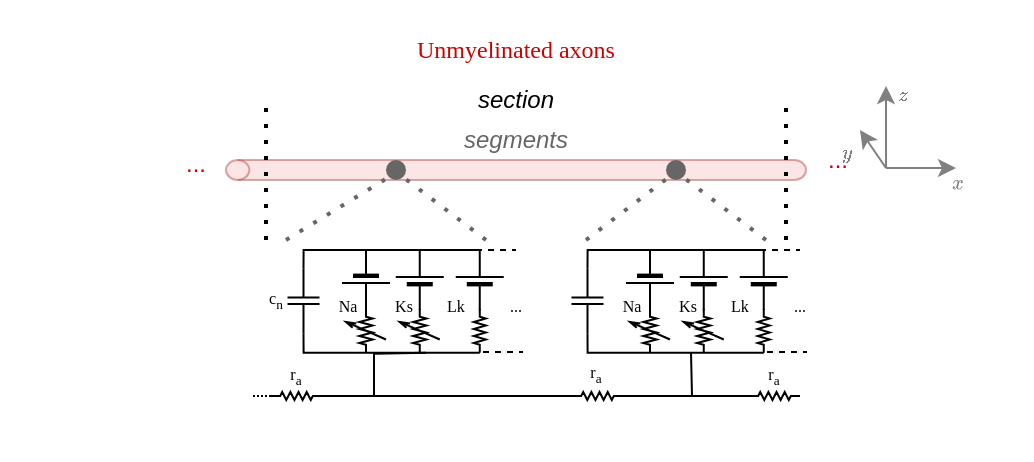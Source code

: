 <mxfile pages="3">
    <diagram name="Unmyelinated" id="zt44yCbgsroQwQyV3HGE">
        <mxGraphModel dx="342" dy="240" grid="1" gridSize="10" guides="1" tooltips="1" connect="1" arrows="1" fold="1" page="1" pageScale="1" pageWidth="827" pageHeight="1169" math="1" shadow="0">
            <root>
                <mxCell id="0"/>
                <mxCell id="1" parent="0"/>
                <mxCell id="wbLkSJ8j00QzaJcn66Mf-1" value="" style="rounded=0;whiteSpace=wrap;html=1;strokeColor=none;" parent="1" vertex="1">
                    <mxGeometry x="27.61" y="150" width="514.78" height="230" as="geometry"/>
                </mxCell>
                <mxCell id="JyXXqBcLg1kJ8lvhRaoa-1" value="&lt;span&gt;&lt;font color=&quot;#cc0000&quot;&gt;Unmyelinated axons&lt;/font&gt;&lt;/span&gt;" style="text;html=1;strokeColor=none;fillColor=none;align=center;verticalAlign=middle;whiteSpace=wrap;rounded=0;fontFamily=CMU sherif;fontStyle=0" parent="1" vertex="1">
                    <mxGeometry x="160" y="160" width="250" height="30" as="geometry"/>
                </mxCell>
                <mxCell id="JyXXqBcLg1kJ8lvhRaoa-2" value="" style="group;fontFamily=CMU sherif;" parent="1" connectable="0" vertex="1">
                    <mxGeometry x="144.5" y="275" width="302.5" height="75" as="geometry"/>
                </mxCell>
                <mxCell id="JyXXqBcLg1kJ8lvhRaoa-3" value="" style="pointerEvents=1;verticalLabelPosition=bottom;shadow=0;dashed=0;align=center;html=1;verticalAlign=top;shape=mxgraph.electrical.resistors.resistor_2;fontFamily=CMU sherif;" parent="JyXXqBcLg1kJ8lvhRaoa-2" vertex="1">
                    <mxGeometry x="168.5" y="71" width="25.5" height="4" as="geometry"/>
                </mxCell>
                <mxCell id="JyXXqBcLg1kJ8lvhRaoa-4" value="" style="pointerEvents=1;verticalLabelPosition=bottom;shadow=0;dashed=0;align=center;html=1;verticalAlign=top;shape=mxgraph.electrical.resistors.resistor_2;fontFamily=CMU sherif;" parent="JyXXqBcLg1kJ8lvhRaoa-2" vertex="1">
                    <mxGeometry x="257" y="71" width="25.5" height="4" as="geometry"/>
                </mxCell>
                <mxCell id="JyXXqBcLg1kJ8lvhRaoa-5" value="" style="pointerEvents=1;verticalLabelPosition=bottom;shadow=0;dashed=0;align=center;html=1;verticalAlign=top;shape=mxgraph.electrical.resistors.resistor_2;fontFamily=CMU sherif;" parent="JyXXqBcLg1kJ8lvhRaoa-2" vertex="1">
                    <mxGeometry x="18" y="71" width="25.5" height="4" as="geometry"/>
                </mxCell>
                <mxCell id="JyXXqBcLg1kJ8lvhRaoa-6" value="" style="group;fontFamily=CMU sherif;" parent="JyXXqBcLg1kJ8lvhRaoa-2" connectable="0" vertex="1">
                    <mxGeometry width="302.5" height="72.952" as="geometry"/>
                </mxCell>
                <mxCell id="JyXXqBcLg1kJ8lvhRaoa-7" value="" style="pointerEvents=1;verticalLabelPosition=bottom;shadow=0;dashed=0;align=center;html=1;verticalAlign=top;shape=mxgraph.electrical.resistors.resistor_2;rotation=-90;fontFamily=CMU sherif;" parent="JyXXqBcLg1kJ8lvhRaoa-6" vertex="1">
                    <mxGeometry x="111.38" y="37.37" width="22" height="6" as="geometry"/>
                </mxCell>
                <mxCell id="JyXXqBcLg1kJ8lvhRaoa-8" style="edgeStyle=orthogonalEdgeStyle;rounded=0;orthogonalLoop=1;jettySize=auto;html=1;exitX=0;exitY=0.5;exitDx=0;exitDy=0;exitPerimeter=0;entryX=0;entryY=0.5;entryDx=0;entryDy=0;entryPerimeter=0;endArrow=none;endFill=0;strokeColor=#000000;fontFamily=CMU sherif;" parent="JyXXqBcLg1kJ8lvhRaoa-6" source="JyXXqBcLg1kJ8lvhRaoa-9" target="JyXXqBcLg1kJ8lvhRaoa-7" edge="1">
                    <mxGeometry relative="1" as="geometry">
                        <Array as="points">
                            <mxPoint x="34" y="51"/>
                        </Array>
                    </mxGeometry>
                </mxCell>
                <mxCell id="JyXXqBcLg1kJ8lvhRaoa-9" value="" style="pointerEvents=1;verticalLabelPosition=bottom;shadow=0;dashed=0;align=center;html=1;verticalAlign=top;shape=mxgraph.electrical.capacitors.capacitor_1;fillColor=#E6FFCC;rotation=-90;fontFamily=CMU sherif;" parent="JyXXqBcLg1kJ8lvhRaoa-6" vertex="1">
                    <mxGeometry x="18" y="17.37" width="32.5" height="16" as="geometry"/>
                </mxCell>
                <mxCell id="JyXXqBcLg1kJ8lvhRaoa-10" value="" style="pointerEvents=1;verticalLabelPosition=bottom;shadow=0;dashed=0;align=center;html=1;verticalAlign=top;shape=mxgraph.electrical.resistors.variable_resistor_2;fillColor=#E6FFCC;rotation=-90;fontFamily=CMU sherif;" parent="JyXXqBcLg1kJ8lvhRaoa-6" vertex="1">
                    <mxGeometry x="54.5" y="30.37" width="22" height="20" as="geometry"/>
                </mxCell>
                <mxCell id="JyXXqBcLg1kJ8lvhRaoa-11" value="" style="verticalLabelPosition=bottom;shadow=0;dashed=0;align=center;fillColor=#000000;html=1;verticalAlign=top;strokeWidth=1;shape=mxgraph.electrical.miscellaneous.monocell_battery;rotation=90;fontFamily=CMU sherif;" parent="JyXXqBcLg1kJ8lvhRaoa-6" vertex="1">
                    <mxGeometry x="50.5" y="3" width="30" height="24" as="geometry"/>
                </mxCell>
                <mxCell id="JyXXqBcLg1kJ8lvhRaoa-12" style="edgeStyle=orthogonalEdgeStyle;rounded=0;orthogonalLoop=1;jettySize=auto;html=1;exitX=0;exitY=0.5;exitDx=0;exitDy=0;exitPerimeter=0;entryX=1;entryY=0.5;entryDx=0;entryDy=0;entryPerimeter=0;endArrow=none;endFill=0;strokeColor=#000000;fontFamily=CMU sherif;" parent="JyXXqBcLg1kJ8lvhRaoa-6" target="JyXXqBcLg1kJ8lvhRaoa-5" edge="1">
                    <mxGeometry relative="1" as="geometry">
                        <mxPoint x="95.5" y="51.37" as="sourcePoint"/>
                    </mxGeometry>
                </mxCell>
                <mxCell id="JyXXqBcLg1kJ8lvhRaoa-13" value="" style="pointerEvents=1;verticalLabelPosition=bottom;shadow=0;dashed=0;align=center;html=1;verticalAlign=top;shape=mxgraph.electrical.resistors.variable_resistor_2;fillColor=#E6FFCC;rotation=-90;fontFamily=CMU sherif;" parent="JyXXqBcLg1kJ8lvhRaoa-6" vertex="1">
                    <mxGeometry x="81.38" y="30.37" width="22" height="20" as="geometry"/>
                </mxCell>
                <mxCell id="JyXXqBcLg1kJ8lvhRaoa-14" value="" style="verticalLabelPosition=bottom;shadow=0;dashed=0;align=center;fillColor=#000000;html=1;verticalAlign=top;strokeWidth=1;shape=mxgraph.electrical.miscellaneous.monocell_battery;rotation=-90;fontFamily=CMU sherif;" parent="JyXXqBcLg1kJ8lvhRaoa-6" vertex="1">
                    <mxGeometry x="77.38" y="3" width="30" height="24" as="geometry"/>
                </mxCell>
                <mxCell id="JyXXqBcLg1kJ8lvhRaoa-15" value="" style="verticalLabelPosition=bottom;shadow=0;dashed=0;align=center;fillColor=#000000;html=1;verticalAlign=top;strokeWidth=1;shape=mxgraph.electrical.miscellaneous.monocell_battery;rotation=-90;fontFamily=CMU sherif;" parent="JyXXqBcLg1kJ8lvhRaoa-6" vertex="1">
                    <mxGeometry x="107.38" y="3" width="30" height="24" as="geometry"/>
                </mxCell>
                <mxCell id="JyXXqBcLg1kJ8lvhRaoa-16" style="edgeStyle=orthogonalEdgeStyle;rounded=0;orthogonalLoop=1;jettySize=auto;html=1;exitX=1;exitY=0.5;exitDx=0;exitDy=0;exitPerimeter=0;endArrow=none;endFill=0;strokeColor=#000000;fontFamily=CMU sherif;" parent="JyXXqBcLg1kJ8lvhRaoa-6" source="JyXXqBcLg1kJ8lvhRaoa-9" target="JyXXqBcLg1kJ8lvhRaoa-15" edge="1">
                    <mxGeometry relative="1" as="geometry">
                        <Array as="points">
                            <mxPoint x="34"/>
                        </Array>
                    </mxGeometry>
                </mxCell>
                <mxCell id="JyXXqBcLg1kJ8lvhRaoa-17" style="edgeStyle=orthogonalEdgeStyle;rounded=0;orthogonalLoop=1;jettySize=auto;html=1;exitX=1;exitY=0.5;exitDx=0;exitDy=0;exitPerimeter=0;endArrow=none;endFill=0;strokeColor=#000000;fontFamily=CMU sherif;" parent="JyXXqBcLg1kJ8lvhRaoa-6" source="JyXXqBcLg1kJ8lvhRaoa-3" edge="1">
                    <mxGeometry relative="1" as="geometry">
                        <mxPoint x="228" y="51" as="targetPoint"/>
                    </mxGeometry>
                </mxCell>
                <mxCell id="JyXXqBcLg1kJ8lvhRaoa-18" style="edgeStyle=orthogonalEdgeStyle;rounded=0;orthogonalLoop=1;jettySize=auto;html=1;exitX=0;exitY=0.5;exitDx=0;exitDy=0;exitPerimeter=0;dashed=1;dashPattern=1 1;endArrow=none;endFill=0;strokeColor=#000000;fontFamily=CMU sherif;" parent="JyXXqBcLg1kJ8lvhRaoa-6" source="JyXXqBcLg1kJ8lvhRaoa-5" edge="1">
                    <mxGeometry relative="1" as="geometry">
                        <mxPoint x="8" y="72.952" as="targetPoint"/>
                    </mxGeometry>
                </mxCell>
                <mxCell id="JyXXqBcLg1kJ8lvhRaoa-19" value="&lt;font style=&quot;font-size: 8px&quot; color=&quot;#000000&quot;&gt;r&lt;sub&gt;a&lt;/sub&gt;&lt;/font&gt;" style="text;html=1;strokeColor=none;fillColor=none;align=center;verticalAlign=middle;whiteSpace=wrap;rounded=0;dashed=1;fontColor=#999999;fontFamily=CMU sherif;" parent="JyXXqBcLg1kJ8lvhRaoa-6" vertex="1">
                    <mxGeometry x="10.5" y="51" width="40" height="20" as="geometry"/>
                </mxCell>
                <mxCell id="JyXXqBcLg1kJ8lvhRaoa-20" value="&lt;font style=&quot;font-size: 8px&quot; color=&quot;#000000&quot;&gt;r&lt;sub&gt;a&lt;/sub&gt;&lt;/font&gt;" style="text;html=1;strokeColor=none;fillColor=none;align=center;verticalAlign=middle;whiteSpace=wrap;rounded=0;dashed=1;fontColor=#999999;fontFamily=CMU sherif;" parent="JyXXqBcLg1kJ8lvhRaoa-6" vertex="1">
                    <mxGeometry x="160.5" y="50.37" width="40" height="20" as="geometry"/>
                </mxCell>
                <mxCell id="JyXXqBcLg1kJ8lvhRaoa-21" value="&lt;font style=&quot;font-size: 8px&quot; color=&quot;#000000&quot;&gt;r&lt;sub&gt;a&lt;/sub&gt;&lt;/font&gt;" style="text;html=1;strokeColor=none;fillColor=none;align=center;verticalAlign=middle;whiteSpace=wrap;rounded=0;dashed=1;fontColor=#999999;fontFamily=CMU sherif;" parent="JyXXqBcLg1kJ8lvhRaoa-6" vertex="1">
                    <mxGeometry x="249.75" y="51" width="40" height="20" as="geometry"/>
                </mxCell>
                <mxCell id="JyXXqBcLg1kJ8lvhRaoa-22" value="&lt;font style=&quot;font-size: 8px&quot; color=&quot;#000000&quot;&gt;c&lt;sub&gt;n&lt;/sub&gt;&lt;/font&gt;" style="text;html=1;strokeColor=none;fillColor=none;align=center;verticalAlign=middle;whiteSpace=wrap;rounded=0;dashed=1;fontColor=#999999;fontFamily=CMU sherif;" parent="JyXXqBcLg1kJ8lvhRaoa-6" vertex="1">
                    <mxGeometry y="13.37" width="40" height="20" as="geometry"/>
                </mxCell>
                <mxCell id="JyXXqBcLg1kJ8lvhRaoa-23" value="&lt;font color=&quot;#000000&quot;&gt;&lt;span style=&quot;font-size: 8px&quot;&gt;Na&lt;/span&gt;&lt;/font&gt;" style="text;html=1;strokeColor=none;fillColor=none;align=center;verticalAlign=middle;whiteSpace=wrap;rounded=0;dashed=1;fontColor=#999999;fontFamily=CMU sherif;" parent="JyXXqBcLg1kJ8lvhRaoa-6" vertex="1">
                    <mxGeometry x="36.5" y="17.37" width="40" height="20" as="geometry"/>
                </mxCell>
                <mxCell id="JyXXqBcLg1kJ8lvhRaoa-24" value="&lt;font color=&quot;#000000&quot;&gt;&lt;span style=&quot;font-size: 8px&quot;&gt;Ks&lt;/span&gt;&lt;/font&gt;" style="text;html=1;strokeColor=none;fillColor=none;align=center;verticalAlign=middle;whiteSpace=wrap;rounded=0;dashed=1;fontColor=#999999;fontFamily=CMU sherif;" parent="JyXXqBcLg1kJ8lvhRaoa-6" vertex="1">
                    <mxGeometry x="64.5" y="17.37" width="40" height="20" as="geometry"/>
                </mxCell>
                <mxCell id="JyXXqBcLg1kJ8lvhRaoa-25" value="&lt;font color=&quot;#000000&quot;&gt;&lt;span style=&quot;font-size: 8px&quot;&gt;Lk&lt;/span&gt;&lt;/font&gt;" style="text;html=1;strokeColor=none;fillColor=none;align=center;verticalAlign=middle;whiteSpace=wrap;rounded=0;dashed=1;fontColor=#999999;fontFamily=CMU sherif;" parent="JyXXqBcLg1kJ8lvhRaoa-6" vertex="1">
                    <mxGeometry x="90" y="17.37" width="40" height="20" as="geometry"/>
                </mxCell>
                <mxCell id="JyXXqBcLg1kJ8lvhRaoa-26" value="&lt;font color=&quot;#000000&quot;&gt;&lt;span style=&quot;font-size: 8px;&quot;&gt;...&lt;/span&gt;&lt;/font&gt;" style="text;html=1;strokeColor=none;fillColor=none;align=center;verticalAlign=middle;whiteSpace=wrap;rounded=0;dashed=1;fontColor=#999999;fontFamily=CMU sherif;" parent="JyXXqBcLg1kJ8lvhRaoa-6" vertex="1">
                    <mxGeometry x="120.5" y="17.37" width="40" height="20" as="geometry"/>
                </mxCell>
                <mxCell id="JyXXqBcLg1kJ8lvhRaoa-27" value="" style="endArrow=none;dashed=1;html=1;rounded=0;fontFamily=CMU sherif;" parent="JyXXqBcLg1kJ8lvhRaoa-6" edge="1">
                    <mxGeometry width="50" height="50" relative="1" as="geometry">
                        <mxPoint x="120.5" as="sourcePoint"/>
                        <mxPoint x="140.5" as="targetPoint"/>
                    </mxGeometry>
                </mxCell>
                <mxCell id="JyXXqBcLg1kJ8lvhRaoa-28" value="" style="endArrow=none;dashed=1;html=1;rounded=0;fontFamily=CMU sherif;" parent="JyXXqBcLg1kJ8lvhRaoa-6" edge="1">
                    <mxGeometry width="50" height="50" relative="1" as="geometry">
                        <mxPoint x="124" y="51" as="sourcePoint"/>
                        <mxPoint x="144" y="51" as="targetPoint"/>
                    </mxGeometry>
                </mxCell>
                <mxCell id="JyXXqBcLg1kJ8lvhRaoa-29" value="" style="pointerEvents=1;verticalLabelPosition=bottom;shadow=0;dashed=0;align=center;html=1;verticalAlign=top;shape=mxgraph.electrical.resistors.resistor_2;rotation=-90;fontFamily=CMU sherif;" parent="JyXXqBcLg1kJ8lvhRaoa-6" vertex="1">
                    <mxGeometry x="253.38" y="37.37" width="22" height="6" as="geometry"/>
                </mxCell>
                <mxCell id="JyXXqBcLg1kJ8lvhRaoa-30" style="edgeStyle=orthogonalEdgeStyle;rounded=0;orthogonalLoop=1;jettySize=auto;html=1;exitX=0;exitY=0.5;exitDx=0;exitDy=0;exitPerimeter=0;entryX=0;entryY=0.5;entryDx=0;entryDy=0;entryPerimeter=0;endArrow=none;endFill=0;strokeColor=#000000;fontFamily=CMU sherif;" parent="JyXXqBcLg1kJ8lvhRaoa-6" source="JyXXqBcLg1kJ8lvhRaoa-31" target="JyXXqBcLg1kJ8lvhRaoa-29" edge="1">
                    <mxGeometry relative="1" as="geometry">
                        <Array as="points">
                            <mxPoint x="176" y="51"/>
                        </Array>
                    </mxGeometry>
                </mxCell>
                <mxCell id="JyXXqBcLg1kJ8lvhRaoa-31" value="" style="pointerEvents=1;verticalLabelPosition=bottom;shadow=0;dashed=0;align=center;html=1;verticalAlign=top;shape=mxgraph.electrical.capacitors.capacitor_1;fillColor=#E6FFCC;rotation=-90;fontFamily=CMU sherif;" parent="JyXXqBcLg1kJ8lvhRaoa-6" vertex="1">
                    <mxGeometry x="160" y="17.37" width="32.5" height="16" as="geometry"/>
                </mxCell>
                <mxCell id="JyXXqBcLg1kJ8lvhRaoa-32" value="" style="pointerEvents=1;verticalLabelPosition=bottom;shadow=0;dashed=0;align=center;html=1;verticalAlign=top;shape=mxgraph.electrical.resistors.variable_resistor_2;fillColor=#E6FFCC;rotation=-90;fontFamily=CMU sherif;" parent="JyXXqBcLg1kJ8lvhRaoa-6" vertex="1">
                    <mxGeometry x="196.5" y="30.37" width="22" height="20" as="geometry"/>
                </mxCell>
                <mxCell id="JyXXqBcLg1kJ8lvhRaoa-33" value="" style="verticalLabelPosition=bottom;shadow=0;dashed=0;align=center;fillColor=#000000;html=1;verticalAlign=top;strokeWidth=1;shape=mxgraph.electrical.miscellaneous.monocell_battery;rotation=90;fontFamily=CMU sherif;" parent="JyXXqBcLg1kJ8lvhRaoa-6" vertex="1">
                    <mxGeometry x="192.5" y="3" width="30" height="24" as="geometry"/>
                </mxCell>
                <mxCell id="JyXXqBcLg1kJ8lvhRaoa-34" value="" style="pointerEvents=1;verticalLabelPosition=bottom;shadow=0;dashed=0;align=center;html=1;verticalAlign=top;shape=mxgraph.electrical.resistors.variable_resistor_2;fillColor=#E6FFCC;rotation=-90;fontFamily=CMU sherif;" parent="JyXXqBcLg1kJ8lvhRaoa-6" vertex="1">
                    <mxGeometry x="223.38" y="30.37" width="22" height="20" as="geometry"/>
                </mxCell>
                <mxCell id="JyXXqBcLg1kJ8lvhRaoa-35" value="" style="verticalLabelPosition=bottom;shadow=0;dashed=0;align=center;fillColor=#000000;html=1;verticalAlign=top;strokeWidth=1;shape=mxgraph.electrical.miscellaneous.monocell_battery;rotation=-90;fontFamily=CMU sherif;" parent="JyXXqBcLg1kJ8lvhRaoa-6" vertex="1">
                    <mxGeometry x="219.38" y="3" width="30" height="24" as="geometry"/>
                </mxCell>
                <mxCell id="JyXXqBcLg1kJ8lvhRaoa-36" value="" style="verticalLabelPosition=bottom;shadow=0;dashed=0;align=center;fillColor=#000000;html=1;verticalAlign=top;strokeWidth=1;shape=mxgraph.electrical.miscellaneous.monocell_battery;rotation=-90;fontFamily=CMU sherif;" parent="JyXXqBcLg1kJ8lvhRaoa-6" vertex="1">
                    <mxGeometry x="249.38" y="3" width="30" height="24" as="geometry"/>
                </mxCell>
                <mxCell id="JyXXqBcLg1kJ8lvhRaoa-37" style="edgeStyle=orthogonalEdgeStyle;rounded=0;orthogonalLoop=1;jettySize=auto;html=1;exitX=1;exitY=0.5;exitDx=0;exitDy=0;exitPerimeter=0;endArrow=none;endFill=0;strokeColor=#000000;fontFamily=CMU sherif;" parent="JyXXqBcLg1kJ8lvhRaoa-6" source="JyXXqBcLg1kJ8lvhRaoa-31" target="JyXXqBcLg1kJ8lvhRaoa-36" edge="1">
                    <mxGeometry relative="1" as="geometry">
                        <Array as="points">
                            <mxPoint x="176"/>
                        </Array>
                    </mxGeometry>
                </mxCell>
                <mxCell id="JyXXqBcLg1kJ8lvhRaoa-38" value="&lt;font color=&quot;#000000&quot;&gt;&lt;span style=&quot;font-size: 8px&quot;&gt;Na&lt;/span&gt;&lt;/font&gt;" style="text;html=1;strokeColor=none;fillColor=none;align=center;verticalAlign=middle;whiteSpace=wrap;rounded=0;dashed=1;fontColor=#999999;fontFamily=CMU sherif;" parent="JyXXqBcLg1kJ8lvhRaoa-6" vertex="1">
                    <mxGeometry x="178.5" y="17.37" width="40" height="20" as="geometry"/>
                </mxCell>
                <mxCell id="JyXXqBcLg1kJ8lvhRaoa-39" value="&lt;font color=&quot;#000000&quot;&gt;&lt;span style=&quot;font-size: 8px&quot;&gt;Ks&lt;/span&gt;&lt;/font&gt;" style="text;html=1;strokeColor=none;fillColor=none;align=center;verticalAlign=middle;whiteSpace=wrap;rounded=0;dashed=1;fontColor=#999999;fontFamily=CMU sherif;" parent="JyXXqBcLg1kJ8lvhRaoa-6" vertex="1">
                    <mxGeometry x="206.5" y="17.37" width="40" height="20" as="geometry"/>
                </mxCell>
                <mxCell id="JyXXqBcLg1kJ8lvhRaoa-40" value="&lt;font color=&quot;#000000&quot;&gt;&lt;span style=&quot;font-size: 8px&quot;&gt;Lk&lt;/span&gt;&lt;/font&gt;" style="text;html=1;strokeColor=none;fillColor=none;align=center;verticalAlign=middle;whiteSpace=wrap;rounded=0;dashed=1;fontColor=#999999;fontFamily=CMU sherif;" parent="JyXXqBcLg1kJ8lvhRaoa-6" vertex="1">
                    <mxGeometry x="232" y="17.37" width="40" height="20" as="geometry"/>
                </mxCell>
                <mxCell id="JyXXqBcLg1kJ8lvhRaoa-41" value="&lt;font color=&quot;#000000&quot;&gt;&lt;span style=&quot;font-size: 8px;&quot;&gt;...&lt;/span&gt;&lt;/font&gt;" style="text;html=1;strokeColor=none;fillColor=none;align=center;verticalAlign=middle;whiteSpace=wrap;rounded=0;dashed=1;fontColor=#999999;fontFamily=CMU sherif;" parent="JyXXqBcLg1kJ8lvhRaoa-6" vertex="1">
                    <mxGeometry x="262.5" y="17.37" width="40" height="20" as="geometry"/>
                </mxCell>
                <mxCell id="JyXXqBcLg1kJ8lvhRaoa-42" value="" style="endArrow=none;dashed=1;html=1;rounded=0;fontFamily=CMU sherif;" parent="JyXXqBcLg1kJ8lvhRaoa-6" edge="1">
                    <mxGeometry width="50" height="50" relative="1" as="geometry">
                        <mxPoint x="262.5" as="sourcePoint"/>
                        <mxPoint x="282.5" as="targetPoint"/>
                    </mxGeometry>
                </mxCell>
                <mxCell id="JyXXqBcLg1kJ8lvhRaoa-43" value="" style="endArrow=none;dashed=1;html=1;rounded=0;fontFamily=CMU sherif;" parent="JyXXqBcLg1kJ8lvhRaoa-6" edge="1">
                    <mxGeometry width="50" height="50" relative="1" as="geometry">
                        <mxPoint x="266" y="51" as="sourcePoint"/>
                        <mxPoint x="286" y="51" as="targetPoint"/>
                    </mxGeometry>
                </mxCell>
                <mxCell id="JyXXqBcLg1kJ8lvhRaoa-44" style="edgeStyle=orthogonalEdgeStyle;rounded=0;orthogonalLoop=1;jettySize=auto;html=1;entryX=0;entryY=0.5;entryDx=0;entryDy=0;entryPerimeter=0;endArrow=none;endFill=0;strokeColor=#000000;fontFamily=CMU sherif;" parent="JyXXqBcLg1kJ8lvhRaoa-2" source="JyXXqBcLg1kJ8lvhRaoa-3" target="JyXXqBcLg1kJ8lvhRaoa-4" edge="1">
                    <mxGeometry relative="1" as="geometry"/>
                </mxCell>
                <mxCell id="JyXXqBcLg1kJ8lvhRaoa-45" style="edgeStyle=orthogonalEdgeStyle;rounded=0;orthogonalLoop=1;jettySize=auto;html=1;exitX=1;exitY=0.5;exitDx=0;exitDy=0;exitPerimeter=0;entryX=0;entryY=0.5;entryDx=0;entryDy=0;entryPerimeter=0;endArrow=none;endFill=0;strokeColor=#000000;fontFamily=CMU sherif;" parent="JyXXqBcLg1kJ8lvhRaoa-2" source="JyXXqBcLg1kJ8lvhRaoa-5" target="JyXXqBcLg1kJ8lvhRaoa-3" edge="1">
                    <mxGeometry relative="1" as="geometry"/>
                </mxCell>
                <mxCell id="JyXXqBcLg1kJ8lvhRaoa-47" value="" style="shape=cylinder3;whiteSpace=wrap;html=1;boundedLbl=1;backgroundOutline=1;size=5.839;rotation=-90;fillColor=#f8cecc;strokeColor=#b85450;opacity=50;" parent="1" vertex="1">
                    <mxGeometry x="280" y="90" width="10" height="290" as="geometry"/>
                </mxCell>
                <mxCell id="JyXXqBcLg1kJ8lvhRaoa-48" value="&lt;font color=&quot;#cc0000&quot;&gt;...&lt;/font&gt;" style="text;html=1;align=center;verticalAlign=middle;whiteSpace=wrap;rounded=0;" parent="1" vertex="1">
                    <mxGeometry x="110" y="227" width="30" height="10" as="geometry"/>
                </mxCell>
                <mxCell id="JyXXqBcLg1kJ8lvhRaoa-50" value="" style="endArrow=none;dashed=1;html=1;dashPattern=1 3;strokeWidth=2;rounded=0;" parent="1" edge="1">
                    <mxGeometry width="50" height="50" relative="1" as="geometry">
                        <mxPoint x="160" y="270" as="sourcePoint"/>
                        <mxPoint x="160" y="200" as="targetPoint"/>
                    </mxGeometry>
                </mxCell>
                <mxCell id="JyXXqBcLg1kJ8lvhRaoa-51" value="" style="endArrow=none;dashed=1;html=1;dashPattern=1 3;strokeWidth=2;rounded=0;" parent="1" edge="1">
                    <mxGeometry width="50" height="50" relative="1" as="geometry">
                        <mxPoint x="420" y="270" as="sourcePoint"/>
                        <mxPoint x="420" y="200" as="targetPoint"/>
                    </mxGeometry>
                </mxCell>
                <mxCell id="JyXXqBcLg1kJ8lvhRaoa-53" value="&lt;i&gt;section&lt;/i&gt;" style="text;html=1;align=center;verticalAlign=middle;whiteSpace=wrap;rounded=0;" parent="1" vertex="1">
                    <mxGeometry x="265" y="190" width="40" height="20" as="geometry"/>
                </mxCell>
                <mxCell id="JyXXqBcLg1kJ8lvhRaoa-54" value="" style="ellipse;whiteSpace=wrap;html=1;aspect=fixed;fillColor=#666666;strokeColor=none;" parent="1" vertex="1">
                    <mxGeometry x="220" y="230" width="10" height="10" as="geometry"/>
                </mxCell>
                <mxCell id="JyXXqBcLg1kJ8lvhRaoa-55" value="" style="ellipse;whiteSpace=wrap;html=1;aspect=fixed;fillColor=#666666;strokeColor=none;" parent="1" vertex="1">
                    <mxGeometry x="360" y="230" width="10" height="10" as="geometry"/>
                </mxCell>
                <mxCell id="JyXXqBcLg1kJ8lvhRaoa-56" value="" style="endArrow=none;dashed=1;html=1;dashPattern=1 3;strokeWidth=2;rounded=0;strokeColor=#666666;entryX=0;entryY=1;entryDx=0;entryDy=0;" parent="1" target="JyXXqBcLg1kJ8lvhRaoa-54" edge="1">
                    <mxGeometry width="50" height="50" relative="1" as="geometry">
                        <mxPoint x="170" y="270" as="sourcePoint"/>
                        <mxPoint x="220" y="237" as="targetPoint"/>
                    </mxGeometry>
                </mxCell>
                <mxCell id="JyXXqBcLg1kJ8lvhRaoa-57" value="" style="endArrow=none;dashed=1;html=1;dashPattern=1 3;strokeWidth=2;rounded=0;strokeColor=#666666;entryX=1;entryY=1;entryDx=0;entryDy=0;" parent="1" target="JyXXqBcLg1kJ8lvhRaoa-54" edge="1">
                    <mxGeometry width="50" height="50" relative="1" as="geometry">
                        <mxPoint x="270" y="270" as="sourcePoint"/>
                        <mxPoint x="230" y="247" as="targetPoint"/>
                    </mxGeometry>
                </mxCell>
                <mxCell id="JyXXqBcLg1kJ8lvhRaoa-58" value="" style="endArrow=none;dashed=1;html=1;dashPattern=1 3;strokeWidth=2;rounded=0;strokeColor=#666666;entryX=0;entryY=1;entryDx=0;entryDy=0;" parent="1" target="JyXXqBcLg1kJ8lvhRaoa-55" edge="1">
                    <mxGeometry width="50" height="50" relative="1" as="geometry">
                        <mxPoint x="320" y="270" as="sourcePoint"/>
                        <mxPoint x="360" y="237" as="targetPoint"/>
                    </mxGeometry>
                </mxCell>
                <mxCell id="JyXXqBcLg1kJ8lvhRaoa-59" value="" style="endArrow=none;dashed=1;html=1;dashPattern=1 3;strokeWidth=2;rounded=0;strokeColor=#666666;entryX=1;entryY=1;entryDx=0;entryDy=0;" parent="1" target="JyXXqBcLg1kJ8lvhRaoa-55" edge="1">
                    <mxGeometry width="50" height="50" relative="1" as="geometry">
                        <mxPoint x="410" y="270" as="sourcePoint"/>
                        <mxPoint x="371" y="249" as="targetPoint"/>
                    </mxGeometry>
                </mxCell>
                <mxCell id="JyXXqBcLg1kJ8lvhRaoa-60" value="&lt;i&gt;&lt;font color=&quot;#666666&quot;&gt;segments&lt;/font&gt;&lt;/i&gt;" style="text;html=1;align=center;verticalAlign=middle;whiteSpace=wrap;rounded=0;" parent="1" vertex="1">
                    <mxGeometry x="265" y="210" width="40" height="20" as="geometry"/>
                </mxCell>
                <mxCell id="SYGunnqM5HHVWDAa9YFX-1" value="" style="group" parent="1" connectable="0" vertex="1">
                    <mxGeometry x="440" y="189" width="76.72" height="57" as="geometry"/>
                </mxCell>
                <mxCell id="SYGunnqM5HHVWDAa9YFX-2" value="" style="endArrow=classic;html=1;rounded=0;strokeColor=#808080;fontFamily=CMU sherif;" parent="SYGunnqM5HHVWDAa9YFX-1" edge="1">
                    <mxGeometry width="50" height="50" relative="1" as="geometry">
                        <mxPoint x="30" y="45" as="sourcePoint"/>
                        <mxPoint x="30" y="4" as="targetPoint"/>
                    </mxGeometry>
                </mxCell>
                <mxCell id="SYGunnqM5HHVWDAa9YFX-3" value="" style="endArrow=classic;html=1;rounded=0;strokeColor=#808080;fontFamily=CMU sherif;" parent="SYGunnqM5HHVWDAa9YFX-1" edge="1">
                    <mxGeometry width="50" height="50" relative="1" as="geometry">
                        <mxPoint x="30" y="45" as="sourcePoint"/>
                        <mxPoint x="65" y="45" as="targetPoint"/>
                    </mxGeometry>
                </mxCell>
                <mxCell id="SYGunnqM5HHVWDAa9YFX-4" value="" style="endArrow=classic;html=1;rounded=0;strokeColor=#808080;fontFamily=CMU sherif;" parent="SYGunnqM5HHVWDAa9YFX-1" edge="1">
                    <mxGeometry width="50" height="50" relative="1" as="geometry">
                        <mxPoint x="30" y="45" as="sourcePoint"/>
                        <mxPoint x="17" y="26" as="targetPoint"/>
                    </mxGeometry>
                </mxCell>
                <mxCell id="SYGunnqM5HHVWDAa9YFX-5" value="&lt;font color=&quot;#808080&quot; style=&quot;font-size: 10px;&quot;&gt;&lt;svg style=&quot;vertical-align: -0.025ex; font-size: 10px;&quot; xmlns:xlink=&quot;http://www.w3.org/1999/xlink&quot; viewBox=&quot;0 -442 572 453&quot; role=&quot;img&quot; height=&quot;1.025ex&quot; width=&quot;1.294ex&quot; xmlns=&quot;http://www.w3.org/2000/svg&quot;&gt;&lt;defs style=&quot;font-size: 10px;&quot;&gt;&lt;path d=&quot;M52 289Q59 331 106 386T222 442Q257 442 286 424T329 379Q371 442 430 442Q467 442 494 420T522 361Q522 332 508 314T481 292T458 288Q439 288 427 299T415 328Q415 374 465 391Q454 404 425 404Q412 404 406 402Q368 386 350 336Q290 115 290 78Q290 50 306 38T341 26Q378 26 414 59T463 140Q466 150 469 151T485 153H489Q504 153 504 145Q504 144 502 134Q486 77 440 33T333 -11Q263 -11 227 52Q186 -10 133 -10H127Q78 -10 57 16T35 71Q35 103 54 123T99 143Q142 143 142 101Q142 81 130 66T107 46T94 41L91 40Q91 39 97 36T113 29T132 26Q168 26 194 71Q203 87 217 139T245 247T261 313Q266 340 266 352Q266 380 251 392T217 404Q177 404 142 372T93 290Q91 281 88 280T72 278H58Q52 284 52 289Z&quot; id=&quot;MJX-1-TEX-I-1D465&quot; style=&quot;font-size: 10px;&quot;&gt;&lt;/path&gt;&lt;/defs&gt;&lt;g transform=&quot;scale(1,-1)&quot; stroke-width=&quot;0&quot; fill=&quot;currentColor&quot; stroke=&quot;currentColor&quot; style=&quot;font-size: 10px;&quot;&gt;&lt;g data-mml-node=&quot;math&quot; style=&quot;font-size: 10px;&quot;&gt;&lt;g data-mml-node=&quot;mi&quot; style=&quot;font-size: 10px;&quot;&gt;&lt;use xlink:href=&quot;#MJX-1-TEX-I-1D465&quot; data-c=&quot;1D465&quot; style=&quot;font-size: 10px;&quot;&gt;&lt;/use&gt;&lt;/g&gt;&lt;/g&gt;&lt;/g&gt;&lt;/svg&gt;&lt;/font&gt;" style="text;html=1;strokeColor=none;fillColor=none;align=center;verticalAlign=middle;whiteSpace=wrap;rounded=0;fontSize=10;fontFamily=CMU sherif;" parent="SYGunnqM5HHVWDAa9YFX-1" vertex="1">
                    <mxGeometry x="54.85" y="46" width="21.87" height="11" as="geometry"/>
                </mxCell>
                <mxCell id="SYGunnqM5HHVWDAa9YFX-6" value="&lt;font color=&quot;#808080&quot; style=&quot;font-size: 10px;&quot;&gt;\[ y \]&lt;/font&gt;" style="text;html=1;strokeColor=none;fillColor=none;align=center;verticalAlign=middle;whiteSpace=wrap;rounded=0;fontSize=10;fontFamily=CMU sherif;" parent="SYGunnqM5HHVWDAa9YFX-1" vertex="1">
                    <mxGeometry y="29" width="20.62" height="15" as="geometry"/>
                </mxCell>
                <mxCell id="SYGunnqM5HHVWDAa9YFX-7" value="&lt;font color=&quot;#808080&quot; style=&quot;font-size: 10px;&quot;&gt;\[ z \]&lt;/font&gt;" style="text;html=1;strokeColor=none;fillColor=none;align=center;verticalAlign=middle;whiteSpace=wrap;rounded=0;fontSize=10;fontFamily=CMU sherif;" parent="SYGunnqM5HHVWDAa9YFX-1" vertex="1">
                    <mxGeometry x="28.31" width="20.62" height="15" as="geometry"/>
                </mxCell>
                <mxCell id="JyXXqBcLg1kJ8lvhRaoa-49" value="&lt;font color=&quot;#cc0000&quot;&gt;...&lt;/font&gt;" style="text;html=1;align=center;verticalAlign=middle;whiteSpace=wrap;rounded=0;" parent="SYGunnqM5HHVWDAa9YFX-1" vertex="1">
                    <mxGeometry x="-9.38" y="36" width="30" height="10" as="geometry"/>
                </mxCell>
            </root>
        </mxGraphModel>
    </diagram>
    <diagram id="vT-MCLi8P0smdxZsw-Od" name="Myelinated">
        <mxGraphModel dx="969" dy="690" grid="1" gridSize="10" guides="1" tooltips="1" connect="1" arrows="1" fold="1" page="1" pageScale="1" pageWidth="827" pageHeight="1169" math="1" shadow="0">
            <root>
                <mxCell id="0"/>
                <mxCell id="1" parent="0"/>
                <mxCell id="sz4Kcyj4ioQfG3goQ7kx-183" value="" style="rounded=0;whiteSpace=wrap;html=1;strokeColor=none;" vertex="1" parent="1">
                    <mxGeometry x="182.72" y="190" width="514.78" height="392.97" as="geometry"/>
                </mxCell>
                <mxCell id="sz4Kcyj4ioQfG3goQ7kx-1" value="&lt;span&gt;&lt;font color=&quot;#0066cc&quot;&gt;Myelinated axons&lt;/font&gt;&lt;/span&gt;" style="text;html=1;strokeColor=none;fillColor=none;align=center;verticalAlign=middle;whiteSpace=wrap;rounded=0;fontFamily=CMU sherif;fontStyle=0" vertex="1" parent="1">
                    <mxGeometry x="302.9" y="190" width="250" height="30" as="geometry"/>
                </mxCell>
                <mxCell id="sz4Kcyj4ioQfG3goQ7kx-2" value="&lt;font color=&quot;#999999&quot; style=&quot;font-size: 9px;&quot;&gt;Node of Ranvier&lt;/font&gt;" style="text;html=1;strokeColor=none;fillColor=none;align=center;verticalAlign=middle;whiteSpace=wrap;rounded=0;rotation=-45;fontSize=9;fontFamily=CMU sherif;" vertex="1" parent="1">
                    <mxGeometry x="352.678" y="232.941" width="41.786" height="14.088" as="geometry"/>
                </mxCell>
                <mxCell id="sz4Kcyj4ioQfG3goQ7kx-3" style="edgeStyle=orthogonalEdgeStyle;rounded=0;orthogonalLoop=1;jettySize=auto;html=1;exitX=0;exitY=0.5;exitDx=0;exitDy=0;exitPerimeter=0;endArrow=none;endFill=0;strokeColor=#000000;dashed=1;dashPattern=1 1;fontSize=8;fontFamily=CMU sherif;" edge="1" parent="1" source="sz4Kcyj4ioQfG3goQ7kx-4">
                    <mxGeometry relative="1" as="geometry">
                        <mxPoint x="288.259" y="501.511" as="targetPoint"/>
                    </mxGeometry>
                </mxCell>
                <mxCell id="sz4Kcyj4ioQfG3goQ7kx-4" value="" style="pointerEvents=1;verticalLabelPosition=bottom;shadow=0;dashed=0;align=center;html=1;verticalAlign=top;shape=mxgraph.electrical.resistors.resistor_2;fontSize=8;fontFamily=CMU sherif;" vertex="1" parent="1">
                    <mxGeometry x="295.223" y="500.136" width="17.759" height="2.818" as="geometry"/>
                </mxCell>
                <mxCell id="sz4Kcyj4ioQfG3goQ7kx-5" value="" style="endArrow=blockThin;startArrow=blockThin;html=1;strokeColor=#999999;fontSize=8;fontFamily=CMU sherif;endFill=1;startFill=1;" edge="1" parent="1">
                    <mxGeometry width="50" height="50" relative="1" as="geometry">
                        <mxPoint x="338.75" y="264.161" as="sourcePoint"/>
                        <mxPoint x="392.723" y="264.161" as="targetPoint"/>
                    </mxGeometry>
                </mxCell>
                <mxCell id="sz4Kcyj4ioQfG3goQ7kx-6" value="" style="endArrow=blockThin;startArrow=blockThin;html=1;strokeColor=#999999;fontSize=8;fontFamily=CMU sherif;endFill=1;startFill=1;" edge="1" parent="1">
                    <mxGeometry width="50" height="50" relative="1" as="geometry">
                        <mxPoint x="394.464" y="264.161" as="sourcePoint"/>
                        <mxPoint x="420.58" y="264.161" as="targetPoint"/>
                    </mxGeometry>
                </mxCell>
                <mxCell id="sz4Kcyj4ioQfG3goQ7kx-7" value="" style="endArrow=blockThin;startArrow=blockThin;html=1;strokeColor=#999999;fontSize=8;fontFamily=CMU sherif;endFill=1;startFill=1;" edge="1" parent="1">
                    <mxGeometry width="50" height="50" relative="1" as="geometry">
                        <mxPoint x="422.321" y="264.161" as="sourcePoint"/>
                        <mxPoint x="490.223" y="264.161" as="targetPoint"/>
                    </mxGeometry>
                </mxCell>
                <mxCell id="sz4Kcyj4ioQfG3goQ7kx-8" value="" style="endArrow=blockThin;startArrow=blockThin;html=1;strokeColor=#999999;fontSize=8;fontFamily=CMU sherif;endFill=1;startFill=1;" edge="1" parent="1">
                    <mxGeometry width="50" height="50" relative="1" as="geometry">
                        <mxPoint x="491.964" y="264.161" as="sourcePoint"/>
                        <mxPoint x="587.723" y="264.161" as="targetPoint"/>
                    </mxGeometry>
                </mxCell>
                <mxCell id="sz4Kcyj4ioQfG3goQ7kx-9" value="" style="endArrow=blockThin;startArrow=blockThin;html=1;strokeColor=#999999;fontSize=8;fontFamily=CMU sherif;endFill=1;startFill=1;" edge="1" parent="1">
                    <mxGeometry width="50" height="50" relative="1" as="geometry">
                        <mxPoint x="310.544" y="264.161" as="sourcePoint"/>
                        <mxPoint x="336.66" y="264.161" as="targetPoint"/>
                    </mxGeometry>
                </mxCell>
                <mxCell id="sz4Kcyj4ioQfG3goQ7kx-10" value="" style="endArrow=blockThin;html=1;strokeColor=#999999;dashed=1;fontSize=8;fontFamily=CMU sherif;endFill=1;startArrow=none;startFill=0;" edge="1" parent="1">
                    <mxGeometry width="50" height="50" relative="1" as="geometry">
                        <mxPoint x="281.294" y="264.161" as="sourcePoint"/>
                        <mxPoint x="309.151" y="264.161" as="targetPoint"/>
                    </mxGeometry>
                </mxCell>
                <mxCell id="sz4Kcyj4ioQfG3goQ7kx-11" value="" style="endArrow=blockThin;html=1;strokeColor=#999999;dashed=1;fontSize=8;fontFamily=CMU sherif;endFill=1;startArrow=none;startFill=0;" edge="1" parent="1">
                    <mxGeometry width="50" height="50" relative="1" as="geometry">
                        <mxPoint x="610.357" y="264.161" as="sourcePoint"/>
                        <mxPoint x="589.464" y="264.161" as="targetPoint"/>
                    </mxGeometry>
                </mxCell>
                <mxCell id="sz4Kcyj4ioQfG3goQ7kx-12" value="&lt;font color=&quot;#999999&quot; style=&quot;font-size: 9px;&quot;&gt;Paranode&lt;/font&gt;" style="text;html=1;strokeColor=none;fillColor=none;align=center;verticalAlign=middle;whiteSpace=wrap;rounded=0;rotation=-45;fontSize=9;fontFamily=CMU sherif;" vertex="1" parent="1">
                    <mxGeometry x="310.892" y="232.941" width="41.786" height="14.088" as="geometry"/>
                </mxCell>
                <mxCell id="sz4Kcyj4ioQfG3goQ7kx-13" value="&lt;font color=&quot;#999999&quot; style=&quot;font-size: 9px;&quot;&gt;Paranode&lt;/font&gt;" style="text;html=1;strokeColor=none;fillColor=none;align=center;verticalAlign=middle;whiteSpace=wrap;rounded=0;rotation=-45;fontSize=9;fontFamily=CMU sherif;" vertex="1" parent="1">
                    <mxGeometry x="400.035" y="232.941" width="41.786" height="14.088" as="geometry"/>
                </mxCell>
                <mxCell id="sz4Kcyj4ioQfG3goQ7kx-14" value="&lt;font color=&quot;#999999&quot; style=&quot;font-size: 9px;&quot;&gt;Juxtaparanode&lt;br style=&quot;font-size: 9px;&quot;&gt;&lt;/font&gt;" style="text;html=1;strokeColor=none;fillColor=none;align=center;verticalAlign=middle;whiteSpace=wrap;rounded=0;rotation=-45;fontSize=9;fontFamily=CMU sherif;" vertex="1" parent="1">
                    <mxGeometry x="444.259" y="232.941" width="41.786" height="14.088" as="geometry"/>
                </mxCell>
                <mxCell id="sz4Kcyj4ioQfG3goQ7kx-15" value="&lt;font color=&quot;#999999&quot; style=&quot;font-size: 9px;&quot;&gt;Juxtaparanode&lt;br style=&quot;font-size: 9px;&quot;&gt;&lt;/font&gt;" style="text;html=1;strokeColor=none;fillColor=none;align=center;verticalAlign=middle;whiteSpace=wrap;rounded=0;rotation=-45;fontSize=9;fontFamily=CMU sherif;" vertex="1" parent="1">
                    <mxGeometry x="280.946" y="232.941" width="41.786" height="14.088" as="geometry"/>
                </mxCell>
                <mxCell id="sz4Kcyj4ioQfG3goQ7kx-16" value="&lt;font color=&quot;#999999&quot; style=&quot;font-size: 9px;&quot;&gt;Internode&lt;br style=&quot;font-size: 9px;&quot;&gt;&lt;/font&gt;" style="text;html=1;strokeColor=none;fillColor=none;align=center;verticalAlign=middle;whiteSpace=wrap;rounded=0;rotation=-45;fontSize=9;fontFamily=CMU sherif;" vertex="1" parent="1">
                    <mxGeometry x="527.178" y="238.941" width="41.786" height="14.088" as="geometry"/>
                </mxCell>
                <mxCell id="sz4Kcyj4ioQfG3goQ7kx-17" value="" style="pointerEvents=1;verticalLabelPosition=bottom;shadow=0;dashed=0;align=center;html=1;verticalAlign=top;shape=mxgraph.electrical.resistors.resistor_2;rotation=-90;fontSize=8;fontFamily=CMU sherif;" vertex="1" parent="1">
                    <mxGeometry x="383.934" y="539.843" width="15.321" height="4.226" as="geometry"/>
                </mxCell>
                <mxCell id="sz4Kcyj4ioQfG3goQ7kx-18" style="edgeStyle=orthogonalEdgeStyle;rounded=0;orthogonalLoop=1;jettySize=auto;html=1;exitX=0;exitY=0.5;exitDx=0;exitDy=0;exitPerimeter=0;entryX=0;entryY=0.5;entryDx=0;entryDy=0;entryPerimeter=0;endArrow=none;endFill=0;strokeColor=#000000;fontSize=8;fontFamily=CMU sherif;" edge="1" parent="1" source="sz4Kcyj4ioQfG3goQ7kx-19" target="sz4Kcyj4ioQfG3goQ7kx-17">
                    <mxGeometry relative="1" as="geometry">
                        <Array as="points">
                            <mxPoint x="306.366" y="549.444"/>
                        </Array>
                    </mxGeometry>
                </mxCell>
                <mxCell id="sz4Kcyj4ioQfG3goQ7kx-19" value="" style="pointerEvents=1;verticalLabelPosition=bottom;shadow=0;dashed=0;align=center;html=1;verticalAlign=top;shape=mxgraph.electrical.capacitors.capacitor_1;fillColor=#E6FFCC;rotation=-90;fontSize=8;fontFamily=CMU sherif;" vertex="1" parent="1">
                    <mxGeometry x="295.223" y="525.755" width="22.634" height="11.27" as="geometry"/>
                </mxCell>
                <mxCell id="sz4Kcyj4ioQfG3goQ7kx-20" value="" style="pointerEvents=1;verticalLabelPosition=bottom;shadow=0;dashed=0;align=center;html=1;verticalAlign=top;shape=mxgraph.electrical.resistors.variable_resistor_2;fillColor=#E6FFCC;rotation=-90;fontSize=8;fontFamily=CMU sherif;" vertex="1" parent="1">
                    <mxGeometry x="320.642" y="534.912" width="15.321" height="14.088" as="geometry"/>
                </mxCell>
                <mxCell id="sz4Kcyj4ioQfG3goQ7kx-21" value="" style="verticalLabelPosition=bottom;shadow=0;dashed=0;align=center;fillColor=#000000;html=1;verticalAlign=top;strokeWidth=1;shape=mxgraph.electrical.miscellaneous.monocell_battery;rotation=90;fontSize=8;fontFamily=CMU sherif;" vertex="1" parent="1">
                    <mxGeometry x="317.857" y="515.633" width="20.893" height="16.906" as="geometry"/>
                </mxCell>
                <mxCell id="sz4Kcyj4ioQfG3goQ7kx-22" value="" style="pointerEvents=1;verticalLabelPosition=bottom;shadow=0;dashed=0;align=center;html=1;verticalAlign=top;shape=mxgraph.electrical.resistors.variable_resistor_2;fillColor=#E6FFCC;rotation=-90;fontSize=8;fontFamily=CMU sherif;" vertex="1" parent="1">
                    <mxGeometry x="341.535" y="534.912" width="15.321" height="14.088" as="geometry"/>
                </mxCell>
                <mxCell id="sz4Kcyj4ioQfG3goQ7kx-23" style="edgeStyle=orthogonalEdgeStyle;rounded=0;orthogonalLoop=1;jettySize=auto;html=1;exitX=0;exitY=0.5;exitDx=0;exitDy=0;exitPerimeter=0;endArrow=none;endFill=0;strokeColor=#000000;fontSize=8;fontFamily=CMU sherif;" edge="1" parent="1" source="sz4Kcyj4ioQfG3goQ7kx-24">
                    <mxGeometry relative="1" as="geometry">
                        <mxPoint x="349.126" y="440.966" as="targetPoint"/>
                    </mxGeometry>
                </mxCell>
                <mxCell id="sz4Kcyj4ioQfG3goQ7kx-24" value="" style="verticalLabelPosition=bottom;shadow=0;dashed=0;align=center;fillColor=#000000;html=1;verticalAlign=top;strokeWidth=1;shape=mxgraph.electrical.miscellaneous.monocell_battery;rotation=90;fontSize=8;fontFamily=CMU sherif;" vertex="1" parent="1">
                    <mxGeometry x="338.75" y="515.633" width="20.893" height="16.906" as="geometry"/>
                </mxCell>
                <mxCell id="sz4Kcyj4ioQfG3goQ7kx-25" value="" style="pointerEvents=1;verticalLabelPosition=bottom;shadow=0;dashed=0;align=center;html=1;verticalAlign=top;shape=mxgraph.electrical.resistors.variable_resistor_2;fillColor=#E6FFCC;rotation=-90;fontSize=8;fontFamily=CMU sherif;" vertex="1" parent="1">
                    <mxGeometry x="363.041" y="534.912" width="15.321" height="14.088" as="geometry"/>
                </mxCell>
                <mxCell id="sz4Kcyj4ioQfG3goQ7kx-26" value="" style="verticalLabelPosition=bottom;shadow=0;dashed=0;align=center;fillColor=#000000;html=1;verticalAlign=top;strokeWidth=1;shape=mxgraph.electrical.miscellaneous.monocell_battery;rotation=-90;fontSize=8;fontFamily=CMU sherif;" vertex="1" parent="1">
                    <mxGeometry x="360.255" y="515.633" width="20.893" height="16.906" as="geometry"/>
                </mxCell>
                <mxCell id="sz4Kcyj4ioQfG3goQ7kx-27" value="" style="verticalLabelPosition=bottom;shadow=0;dashed=0;align=center;fillColor=#000000;html=1;verticalAlign=top;strokeWidth=1;shape=mxgraph.electrical.miscellaneous.monocell_battery;rotation=-90;fontSize=8;fontFamily=CMU sherif;" vertex="1" parent="1">
                    <mxGeometry x="381.148" y="515.633" width="20.893" height="16.906" as="geometry"/>
                </mxCell>
                <mxCell id="sz4Kcyj4ioQfG3goQ7kx-28" style="edgeStyle=orthogonalEdgeStyle;rounded=0;orthogonalLoop=1;jettySize=auto;html=1;exitX=1;exitY=0.5;exitDx=0;exitDy=0;exitPerimeter=0;endArrow=none;endFill=0;strokeColor=#000000;fontSize=8;fontFamily=CMU sherif;" edge="1" parent="1" source="sz4Kcyj4ioQfG3goQ7kx-19" target="sz4Kcyj4ioQfG3goQ7kx-27">
                    <mxGeometry relative="1" as="geometry">
                        <Array as="points">
                            <mxPoint x="306.366" y="513.52"/>
                        </Array>
                    </mxGeometry>
                </mxCell>
                <mxCell id="sz4Kcyj4ioQfG3goQ7kx-29" value="" style="pointerEvents=1;verticalLabelPosition=bottom;shadow=0;dashed=0;align=center;html=1;verticalAlign=top;shape=mxgraph.electrical.resistors.resistor_2;fontSize=8;fontFamily=CMU sherif;" vertex="1" parent="1">
                    <mxGeometry x="399.255" y="500.136" width="17.759" height="2.818" as="geometry"/>
                </mxCell>
                <mxCell id="sz4Kcyj4ioQfG3goQ7kx-30" style="edgeStyle=orthogonalEdgeStyle;rounded=0;orthogonalLoop=1;jettySize=auto;html=1;exitX=1;exitY=0.5;exitDx=0;exitDy=0;exitPerimeter=0;entryX=0;entryY=0.5;entryDx=0;entryDy=0;entryPerimeter=0;endArrow=none;endFill=0;strokeColor=#000000;fontSize=8;fontFamily=CMU sherif;" edge="1" parent="1" source="sz4Kcyj4ioQfG3goQ7kx-4" target="sz4Kcyj4ioQfG3goQ7kx-29">
                    <mxGeometry relative="1" as="geometry"/>
                </mxCell>
                <mxCell id="sz4Kcyj4ioQfG3goQ7kx-31" value="" style="pointerEvents=1;verticalLabelPosition=bottom;shadow=0;dashed=0;align=center;html=1;verticalAlign=top;shape=mxgraph.electrical.resistors.resistor_2;rotation=-90;fontSize=8;fontFamily=CMU sherif;" vertex="1" parent="1">
                    <mxGeometry x="423.714" y="539.843" width="15.321" height="4.226" as="geometry"/>
                </mxCell>
                <mxCell id="sz4Kcyj4ioQfG3goQ7kx-32" style="edgeStyle=orthogonalEdgeStyle;rounded=0;orthogonalLoop=1;jettySize=auto;html=1;exitX=1;exitY=0.5;exitDx=0;exitDy=0;exitPerimeter=0;endArrow=none;endFill=0;strokeColor=#000000;fontSize=8;fontFamily=CMU sherif;" edge="1" parent="1" source="sz4Kcyj4ioQfG3goQ7kx-33">
                    <mxGeometry relative="1" as="geometry">
                        <mxPoint x="441.473" y="471.256" as="targetPoint"/>
                        <Array as="points">
                            <mxPoint x="441.473" y="513.52"/>
                        </Array>
                    </mxGeometry>
                </mxCell>
                <mxCell id="sz4Kcyj4ioQfG3goQ7kx-33" value="" style="verticalLabelPosition=bottom;shadow=0;dashed=0;align=center;fillColor=#000000;html=1;verticalAlign=top;strokeWidth=1;shape=mxgraph.electrical.miscellaneous.monocell_battery;rotation=-90;fontSize=8;fontFamily=CMU sherif;" vertex="1" parent="1">
                    <mxGeometry x="420.928" y="515.633" width="20.893" height="16.906" as="geometry"/>
                </mxCell>
                <mxCell id="sz4Kcyj4ioQfG3goQ7kx-34" value="" style="pointerEvents=1;verticalLabelPosition=bottom;shadow=0;dashed=0;align=center;html=1;verticalAlign=top;shape=mxgraph.electrical.capacitors.capacitor_1;fillColor=#E6FFCC;rotation=-90;fontSize=8;fontFamily=CMU sherif;" vertex="1" parent="1">
                    <mxGeometry x="439.035" y="525.755" width="22.634" height="11.27" as="geometry"/>
                </mxCell>
                <mxCell id="sz4Kcyj4ioQfG3goQ7kx-35" style="edgeStyle=orthogonalEdgeStyle;rounded=0;orthogonalLoop=1;jettySize=auto;html=1;exitX=0;exitY=0.5;exitDx=0;exitDy=0;exitPerimeter=0;entryX=0;entryY=0.5;entryDx=0;entryDy=0;entryPerimeter=0;endArrow=none;endFill=0;strokeColor=#000000;fontSize=8;fontFamily=CMU sherif;" edge="1" parent="1" source="sz4Kcyj4ioQfG3goQ7kx-31" target="sz4Kcyj4ioQfG3goQ7kx-34">
                    <mxGeometry relative="1" as="geometry"/>
                </mxCell>
                <mxCell id="sz4Kcyj4ioQfG3goQ7kx-36" style="edgeStyle=orthogonalEdgeStyle;rounded=0;orthogonalLoop=1;jettySize=auto;html=1;exitX=1;exitY=0.5;exitDx=0;exitDy=0;exitPerimeter=0;entryX=1;entryY=0.5;entryDx=0;entryDy=0;entryPerimeter=0;endArrow=none;endFill=0;strokeColor=#000000;fontSize=8;fontFamily=CMU sherif;" edge="1" parent="1" source="sz4Kcyj4ioQfG3goQ7kx-33" target="sz4Kcyj4ioQfG3goQ7kx-34">
                    <mxGeometry relative="1" as="geometry"/>
                </mxCell>
                <mxCell id="sz4Kcyj4ioQfG3goQ7kx-37" value="" style="pointerEvents=1;verticalLabelPosition=bottom;shadow=0;dashed=0;align=center;html=1;verticalAlign=top;shape=mxgraph.electrical.resistors.resistor_2;rotation=-90;fontSize=8;fontFamily=CMU sherif;" vertex="1" parent="1">
                    <mxGeometry x="486.044" y="539.843" width="15.321" height="4.226" as="geometry"/>
                </mxCell>
                <mxCell id="sz4Kcyj4ioQfG3goQ7kx-38" value="" style="verticalLabelPosition=bottom;shadow=0;dashed=0;align=center;fillColor=#000000;html=1;verticalAlign=top;strokeWidth=1;shape=mxgraph.electrical.miscellaneous.monocell_battery;rotation=-90;fontSize=8;fontFamily=CMU sherif;" vertex="1" parent="1">
                    <mxGeometry x="483.259" y="515.633" width="20.893" height="16.906" as="geometry"/>
                </mxCell>
                <mxCell id="sz4Kcyj4ioQfG3goQ7kx-39" style="edgeStyle=orthogonalEdgeStyle;rounded=0;orthogonalLoop=1;jettySize=auto;html=1;exitX=0;exitY=0.5;exitDx=0;exitDy=0;exitPerimeter=0;entryX=0;entryY=0.5;entryDx=0;entryDy=0;entryPerimeter=0;endArrow=none;endFill=0;strokeColor=#000000;fontSize=8;fontFamily=CMU sherif;" edge="1" parent="1" source="sz4Kcyj4ioQfG3goQ7kx-40" target="sz4Kcyj4ioQfG3goQ7kx-37">
                    <mxGeometry relative="1" as="geometry">
                        <Array as="points">
                            <mxPoint x="512.509" y="549.444"/>
                        </Array>
                    </mxGeometry>
                </mxCell>
                <mxCell id="sz4Kcyj4ioQfG3goQ7kx-40" value="" style="pointerEvents=1;verticalLabelPosition=bottom;shadow=0;dashed=0;align=center;html=1;verticalAlign=top;shape=mxgraph.electrical.capacitors.capacitor_1;fillColor=#E6FFCC;rotation=-90;fontSize=8;fontFamily=CMU sherif;" vertex="1" parent="1">
                    <mxGeometry x="501.366" y="525.755" width="22.634" height="11.27" as="geometry"/>
                </mxCell>
                <mxCell id="sz4Kcyj4ioQfG3goQ7kx-41" style="edgeStyle=orthogonalEdgeStyle;rounded=0;orthogonalLoop=1;jettySize=auto;html=1;exitX=1;exitY=0.5;exitDx=0;exitDy=0;exitPerimeter=0;entryX=1;entryY=0.5;entryDx=0;entryDy=0;entryPerimeter=0;endArrow=none;endFill=0;strokeColor=#000000;fontSize=8;fontFamily=CMU sherif;" edge="1" parent="1" source="sz4Kcyj4ioQfG3goQ7kx-38" target="sz4Kcyj4ioQfG3goQ7kx-40">
                    <mxGeometry relative="1" as="geometry"/>
                </mxCell>
                <mxCell id="sz4Kcyj4ioQfG3goQ7kx-42" value="" style="pointerEvents=1;verticalLabelPosition=bottom;shadow=0;dashed=0;align=center;html=1;verticalAlign=top;shape=mxgraph.electrical.resistors.resistor_2;rotation=-90;fontSize=8;fontFamily=CMU sherif;" vertex="1" parent="1">
                    <mxGeometry x="548.723" y="539.843" width="15.321" height="4.226" as="geometry"/>
                </mxCell>
                <mxCell id="sz4Kcyj4ioQfG3goQ7kx-43" value="" style="verticalLabelPosition=bottom;shadow=0;dashed=0;align=center;fillColor=#000000;html=1;verticalAlign=top;strokeWidth=1;shape=mxgraph.electrical.miscellaneous.monocell_battery;rotation=-90;fontSize=8;fontFamily=CMU sherif;" vertex="1" parent="1">
                    <mxGeometry x="545.937" y="515.633" width="20.893" height="16.906" as="geometry"/>
                </mxCell>
                <mxCell id="sz4Kcyj4ioQfG3goQ7kx-44" style="edgeStyle=orthogonalEdgeStyle;rounded=0;orthogonalLoop=1;jettySize=auto;html=1;exitX=0;exitY=0.5;exitDx=0;exitDy=0;exitPerimeter=0;entryX=0;entryY=0.5;entryDx=0;entryDy=0;entryPerimeter=0;endArrow=none;endFill=0;strokeColor=#000000;fontSize=8;fontFamily=CMU sherif;" edge="1" parent="1" source="sz4Kcyj4ioQfG3goQ7kx-45" target="sz4Kcyj4ioQfG3goQ7kx-42">
                    <mxGeometry relative="1" as="geometry">
                        <Array as="points">
                            <mxPoint x="575.187" y="549.444"/>
                        </Array>
                    </mxGeometry>
                </mxCell>
                <mxCell id="sz4Kcyj4ioQfG3goQ7kx-45" value="" style="pointerEvents=1;verticalLabelPosition=bottom;shadow=0;dashed=0;align=center;html=1;verticalAlign=top;shape=mxgraph.electrical.capacitors.capacitor_1;fillColor=#E6FFCC;rotation=-90;fontSize=8;fontFamily=CMU sherif;" vertex="1" parent="1">
                    <mxGeometry x="564.044" y="525.755" width="22.634" height="11.27" as="geometry"/>
                </mxCell>
                <mxCell id="sz4Kcyj4ioQfG3goQ7kx-46" style="edgeStyle=orthogonalEdgeStyle;rounded=0;orthogonalLoop=1;jettySize=auto;html=1;exitX=1;exitY=0.5;exitDx=0;exitDy=0;exitPerimeter=0;entryX=1;entryY=0.5;entryDx=0;entryDy=0;entryPerimeter=0;endArrow=none;endFill=0;strokeColor=#000000;fontSize=8;fontFamily=CMU sherif;" edge="1" parent="1" source="sz4Kcyj4ioQfG3goQ7kx-43" target="sz4Kcyj4ioQfG3goQ7kx-45">
                    <mxGeometry relative="1" as="geometry"/>
                </mxCell>
                <mxCell id="sz4Kcyj4ioQfG3goQ7kx-47" value="" style="pointerEvents=1;verticalLabelPosition=bottom;shadow=0;dashed=0;align=center;html=1;verticalAlign=top;shape=mxgraph.electrical.resistors.resistor_2;fontSize=8;fontFamily=CMU sherif;" vertex="1" parent="1">
                    <mxGeometry x="461.669" y="500.136" width="17.759" height="2.818" as="geometry"/>
                </mxCell>
                <mxCell id="sz4Kcyj4ioQfG3goQ7kx-48" style="edgeStyle=orthogonalEdgeStyle;rounded=0;orthogonalLoop=1;jettySize=auto;html=1;exitX=1;exitY=0.5;exitDx=0;exitDy=0;exitPerimeter=0;entryX=0;entryY=0.5;entryDx=0;entryDy=0;entryPerimeter=0;endArrow=none;endFill=0;strokeColor=#000000;fontSize=8;fontFamily=CMU sherif;" edge="1" parent="1" source="sz4Kcyj4ioQfG3goQ7kx-29" target="sz4Kcyj4ioQfG3goQ7kx-47">
                    <mxGeometry relative="1" as="geometry"/>
                </mxCell>
                <mxCell id="sz4Kcyj4ioQfG3goQ7kx-49" value="" style="pointerEvents=1;verticalLabelPosition=bottom;shadow=0;dashed=0;align=center;html=1;verticalAlign=top;shape=mxgraph.electrical.resistors.resistor_2;fontSize=8;fontFamily=CMU sherif;" vertex="1" parent="1">
                    <mxGeometry x="524.0" y="500.136" width="17.759" height="2.818" as="geometry"/>
                </mxCell>
                <mxCell id="sz4Kcyj4ioQfG3goQ7kx-50" style="edgeStyle=orthogonalEdgeStyle;rounded=0;orthogonalLoop=1;jettySize=auto;html=1;exitX=1;exitY=0.5;exitDx=0;exitDy=0;exitPerimeter=0;entryX=0;entryY=0.5;entryDx=0;entryDy=0;entryPerimeter=0;endArrow=none;endFill=0;strokeColor=#000000;fontSize=8;fontFamily=CMU sherif;" edge="1" parent="1" source="sz4Kcyj4ioQfG3goQ7kx-47" target="sz4Kcyj4ioQfG3goQ7kx-49">
                    <mxGeometry relative="1" as="geometry"/>
                </mxCell>
                <mxCell id="sz4Kcyj4ioQfG3goQ7kx-51" style="edgeStyle=orthogonalEdgeStyle;rounded=0;orthogonalLoop=1;jettySize=auto;html=1;exitX=1;exitY=0.5;exitDx=0;exitDy=0;exitPerimeter=0;dashed=1;dashPattern=1 1;endArrow=none;endFill=0;strokeColor=#000000;fontSize=8;fontFamily=CMU sherif;" edge="1" parent="1" source="sz4Kcyj4ioQfG3goQ7kx-52">
                    <mxGeometry relative="1" as="geometry">
                        <mxPoint x="615.58" y="501.545" as="targetPoint"/>
                    </mxGeometry>
                </mxCell>
                <mxCell id="sz4Kcyj4ioQfG3goQ7kx-52" value="" style="pointerEvents=1;verticalLabelPosition=bottom;shadow=0;dashed=0;align=center;html=1;verticalAlign=top;shape=mxgraph.electrical.resistors.resistor_2;fontSize=8;fontFamily=CMU sherif;" vertex="1" parent="1">
                    <mxGeometry x="586.678" y="500.136" width="17.759" height="2.818" as="geometry"/>
                </mxCell>
                <mxCell id="sz4Kcyj4ioQfG3goQ7kx-53" style="edgeStyle=orthogonalEdgeStyle;rounded=0;orthogonalLoop=1;jettySize=auto;html=1;exitX=1;exitY=0.5;exitDx=0;exitDy=0;exitPerimeter=0;entryX=0;entryY=0.5;entryDx=0;entryDy=0;entryPerimeter=0;endArrow=none;endFill=0;strokeColor=#000000;fontSize=8;fontFamily=CMU sherif;" edge="1" parent="1" source="sz4Kcyj4ioQfG3goQ7kx-49" target="sz4Kcyj4ioQfG3goQ7kx-52">
                    <mxGeometry relative="1" as="geometry"/>
                </mxCell>
                <mxCell id="sz4Kcyj4ioQfG3goQ7kx-54" value="" style="pointerEvents=1;verticalLabelPosition=bottom;shadow=0;dashed=0;align=center;html=1;verticalAlign=top;shape=mxgraph.electrical.resistors.resistor_2;rotation=-90;fontSize=8;fontFamily=CMU sherif;" vertex="1" parent="1">
                    <mxGeometry x="423.714" y="457.872" width="15.321" height="4.226" as="geometry"/>
                </mxCell>
                <mxCell id="sz4Kcyj4ioQfG3goQ7kx-55" value="" style="pointerEvents=1;verticalLabelPosition=bottom;shadow=0;dashed=0;align=center;html=1;verticalAlign=top;shape=mxgraph.electrical.capacitors.capacitor_1;fillColor=#E6FFCC;rotation=-90;fontSize=8;fontFamily=CMU sherif;" vertex="1" parent="1">
                    <mxGeometry x="439.035" y="454.35" width="22.634" height="11.27" as="geometry"/>
                </mxCell>
                <mxCell id="sz4Kcyj4ioQfG3goQ7kx-56" style="edgeStyle=orthogonalEdgeStyle;rounded=0;orthogonalLoop=1;jettySize=auto;html=1;exitX=1;exitY=0.5;exitDx=0;exitDy=0;exitPerimeter=0;entryX=1;entryY=0.5;entryDx=0;entryDy=0;entryPerimeter=0;endArrow=none;endFill=0;strokeColor=#000000;fontSize=8;fontFamily=CMU sherif;" edge="1" parent="1" source="sz4Kcyj4ioQfG3goQ7kx-54" target="sz4Kcyj4ioQfG3goQ7kx-55">
                    <mxGeometry relative="1" as="geometry">
                        <Array as="points">
                            <mxPoint x="431.723" y="448.715"/>
                        </Array>
                    </mxGeometry>
                </mxCell>
                <mxCell id="sz4Kcyj4ioQfG3goQ7kx-57" style="edgeStyle=orthogonalEdgeStyle;rounded=0;orthogonalLoop=1;jettySize=auto;html=1;exitX=0;exitY=0.5;exitDx=0;exitDy=0;exitPerimeter=0;entryX=0;entryY=0.5;entryDx=0;entryDy=0;entryPerimeter=0;endArrow=none;endFill=0;strokeColor=#000000;fontSize=8;fontFamily=CMU sherif;" edge="1" parent="1" source="sz4Kcyj4ioQfG3goQ7kx-54" target="sz4Kcyj4ioQfG3goQ7kx-55">
                    <mxGeometry relative="1" as="geometry">
                        <Array as="points">
                            <mxPoint x="431.723" y="471.256"/>
                        </Array>
                    </mxGeometry>
                </mxCell>
                <mxCell id="sz4Kcyj4ioQfG3goQ7kx-58" value="" style="pointerEvents=1;verticalLabelPosition=bottom;shadow=0;dashed=0;align=center;html=1;verticalAlign=top;shape=mxgraph.electrical.resistors.resistor_2;rotation=-90;fontSize=8;fontFamily=CMU sherif;" vertex="1" parent="1">
                    <mxGeometry x="486.044" y="457.872" width="15.321" height="4.226" as="geometry"/>
                </mxCell>
                <mxCell id="sz4Kcyj4ioQfG3goQ7kx-59" value="" style="pointerEvents=1;verticalLabelPosition=bottom;shadow=0;dashed=0;align=center;html=1;verticalAlign=top;shape=mxgraph.electrical.capacitors.capacitor_1;fillColor=#E6FFCC;rotation=-90;fontSize=8;fontFamily=CMU sherif;" vertex="1" parent="1">
                    <mxGeometry x="501.366" y="454.35" width="22.634" height="11.27" as="geometry"/>
                </mxCell>
                <mxCell id="sz4Kcyj4ioQfG3goQ7kx-60" style="edgeStyle=orthogonalEdgeStyle;rounded=0;orthogonalLoop=1;jettySize=auto;html=1;exitX=1;exitY=0.5;exitDx=0;exitDy=0;exitPerimeter=0;entryX=1;entryY=0.5;entryDx=0;entryDy=0;entryPerimeter=0;endArrow=none;endFill=0;strokeColor=#000000;fontSize=8;fontFamily=CMU sherif;" edge="1" parent="1" source="sz4Kcyj4ioQfG3goQ7kx-58" target="sz4Kcyj4ioQfG3goQ7kx-59">
                    <mxGeometry relative="1" as="geometry">
                        <Array as="points">
                            <mxPoint x="493.705" y="448.715"/>
                        </Array>
                    </mxGeometry>
                </mxCell>
                <mxCell id="sz4Kcyj4ioQfG3goQ7kx-61" style="edgeStyle=orthogonalEdgeStyle;rounded=0;orthogonalLoop=1;jettySize=auto;html=1;exitX=0;exitY=0.5;exitDx=0;exitDy=0;exitPerimeter=0;entryX=0;entryY=0.5;entryDx=0;entryDy=0;entryPerimeter=0;endArrow=none;endFill=0;strokeColor=#000000;fontSize=8;fontFamily=CMU sherif;" edge="1" parent="1" source="sz4Kcyj4ioQfG3goQ7kx-58" target="sz4Kcyj4ioQfG3goQ7kx-59">
                    <mxGeometry relative="1" as="geometry">
                        <Array as="points">
                            <mxPoint x="493.705" y="471.256"/>
                        </Array>
                    </mxGeometry>
                </mxCell>
                <mxCell id="sz4Kcyj4ioQfG3goQ7kx-62" value="" style="pointerEvents=1;verticalLabelPosition=bottom;shadow=0;dashed=0;align=center;html=1;verticalAlign=top;shape=mxgraph.electrical.resistors.resistor_2;rotation=-90;fontSize=8;fontFamily=CMU sherif;" vertex="1" parent="1">
                    <mxGeometry x="548.723" y="457.872" width="15.321" height="4.226" as="geometry"/>
                </mxCell>
                <mxCell id="sz4Kcyj4ioQfG3goQ7kx-63" value="" style="pointerEvents=1;verticalLabelPosition=bottom;shadow=0;dashed=0;align=center;html=1;verticalAlign=top;shape=mxgraph.electrical.capacitors.capacitor_1;fillColor=#E6FFCC;rotation=-90;fontSize=8;fontFamily=CMU sherif;" vertex="1" parent="1">
                    <mxGeometry x="564.044" y="454.35" width="22.634" height="11.27" as="geometry"/>
                </mxCell>
                <mxCell id="sz4Kcyj4ioQfG3goQ7kx-64" style="edgeStyle=orthogonalEdgeStyle;rounded=0;orthogonalLoop=1;jettySize=auto;html=1;exitX=1;exitY=0.5;exitDx=0;exitDy=0;exitPerimeter=0;entryX=1;entryY=0.5;entryDx=0;entryDy=0;entryPerimeter=0;endArrow=none;endFill=0;strokeColor=#000000;fontSize=8;fontFamily=CMU sherif;" edge="1" parent="1" source="sz4Kcyj4ioQfG3goQ7kx-62" target="sz4Kcyj4ioQfG3goQ7kx-63">
                    <mxGeometry relative="1" as="geometry">
                        <Array as="points">
                            <mxPoint x="556.384" y="448.715"/>
                        </Array>
                    </mxGeometry>
                </mxCell>
                <mxCell id="sz4Kcyj4ioQfG3goQ7kx-65" style="edgeStyle=orthogonalEdgeStyle;rounded=0;orthogonalLoop=1;jettySize=auto;html=1;exitX=0;exitY=0.5;exitDx=0;exitDy=0;exitPerimeter=0;entryX=0;entryY=0.5;entryDx=0;entryDy=0;entryPerimeter=0;endArrow=none;endFill=0;strokeColor=#000000;fontSize=8;fontFamily=CMU sherif;" edge="1" parent="1" source="sz4Kcyj4ioQfG3goQ7kx-62" target="sz4Kcyj4ioQfG3goQ7kx-63">
                    <mxGeometry relative="1" as="geometry">
                        <Array as="points">
                            <mxPoint x="556.384" y="471.256"/>
                        </Array>
                    </mxGeometry>
                </mxCell>
                <mxCell id="sz4Kcyj4ioQfG3goQ7kx-66" style="edgeStyle=orthogonalEdgeStyle;rounded=0;orthogonalLoop=1;jettySize=auto;html=1;exitX=1;exitY=0.5;exitDx=0;exitDy=0;exitPerimeter=0;endArrow=none;endFill=0;strokeColor=#000000;fontSize=8;fontFamily=CMU sherif;" edge="1" parent="1" source="sz4Kcyj4ioQfG3goQ7kx-67">
                    <mxGeometry relative="1" as="geometry">
                        <mxPoint x="441.473" y="549.444" as="targetPoint"/>
                    </mxGeometry>
                </mxCell>
                <mxCell id="sz4Kcyj4ioQfG3goQ7kx-67" value="" style="pointerEvents=1;verticalLabelPosition=bottom;shadow=0;dashed=0;align=center;html=1;verticalAlign=top;shape=mxgraph.electrical.resistors.resistor_2;fontSize=8;fontFamily=CMU sherif;" vertex="1" parent="1">
                    <mxGeometry x="400.035" y="563.532" width="17.759" height="2.818" as="geometry"/>
                </mxCell>
                <mxCell id="sz4Kcyj4ioQfG3goQ7kx-68" value="" style="pointerEvents=1;verticalLabelPosition=bottom;shadow=0;dashed=0;align=center;html=1;verticalAlign=top;shape=mxgraph.electrical.resistors.resistor_2;fontSize=8;fontFamily=CMU sherif;" vertex="1" parent="1">
                    <mxGeometry x="461.669" y="563.532" width="17.759" height="2.818" as="geometry"/>
                </mxCell>
                <mxCell id="sz4Kcyj4ioQfG3goQ7kx-69" style="edgeStyle=orthogonalEdgeStyle;rounded=0;orthogonalLoop=1;jettySize=auto;html=1;entryX=0;entryY=0.5;entryDx=0;entryDy=0;entryPerimeter=0;endArrow=none;endFill=0;strokeColor=#000000;fontSize=8;fontFamily=CMU sherif;" edge="1" parent="1" source="sz4Kcyj4ioQfG3goQ7kx-67" target="sz4Kcyj4ioQfG3goQ7kx-68">
                    <mxGeometry relative="1" as="geometry"/>
                </mxCell>
                <mxCell id="sz4Kcyj4ioQfG3goQ7kx-70" value="" style="pointerEvents=1;verticalLabelPosition=bottom;shadow=0;dashed=0;align=center;html=1;verticalAlign=top;shape=mxgraph.electrical.resistors.resistor_2;fontSize=8;fontFamily=CMU sherif;" vertex="1" parent="1">
                    <mxGeometry x="524.0" y="563.532" width="17.759" height="2.818" as="geometry"/>
                </mxCell>
                <mxCell id="sz4Kcyj4ioQfG3goQ7kx-71" style="edgeStyle=orthogonalEdgeStyle;rounded=0;orthogonalLoop=1;jettySize=auto;html=1;exitX=1;exitY=0.5;exitDx=0;exitDy=0;exitPerimeter=0;entryX=0;entryY=0.5;entryDx=0;entryDy=0;entryPerimeter=0;endArrow=none;endFill=0;strokeColor=#000000;fontSize=8;fontFamily=CMU sherif;" edge="1" parent="1" source="sz4Kcyj4ioQfG3goQ7kx-68" target="sz4Kcyj4ioQfG3goQ7kx-70">
                    <mxGeometry relative="1" as="geometry"/>
                </mxCell>
                <mxCell id="sz4Kcyj4ioQfG3goQ7kx-72" style="edgeStyle=orthogonalEdgeStyle;rounded=0;orthogonalLoop=1;jettySize=auto;html=1;exitX=1;exitY=0.5;exitDx=0;exitDy=0;exitPerimeter=0;dashed=1;dashPattern=1 1;endArrow=none;endFill=0;strokeColor=#000000;fontSize=8;fontFamily=CMU sherif;" edge="1" parent="1" source="sz4Kcyj4ioQfG3goQ7kx-73">
                    <mxGeometry relative="1" as="geometry">
                        <mxPoint x="615.58" y="564.908" as="targetPoint"/>
                    </mxGeometry>
                </mxCell>
                <mxCell id="sz4Kcyj4ioQfG3goQ7kx-73" value="" style="pointerEvents=1;verticalLabelPosition=bottom;shadow=0;dashed=0;align=center;html=1;verticalAlign=top;shape=mxgraph.electrical.resistors.resistor_2;fontSize=8;fontFamily=CMU sherif;" vertex="1" parent="1">
                    <mxGeometry x="589.464" y="563.532" width="17.759" height="2.818" as="geometry"/>
                </mxCell>
                <mxCell id="sz4Kcyj4ioQfG3goQ7kx-74" style="edgeStyle=orthogonalEdgeStyle;rounded=0;orthogonalLoop=1;jettySize=auto;html=1;exitX=1;exitY=0.5;exitDx=0;exitDy=0;exitPerimeter=0;entryX=0;entryY=0.5;entryDx=0;entryDy=0;entryPerimeter=0;endArrow=none;endFill=0;strokeColor=#000000;fontSize=8;fontFamily=CMU sherif;" edge="1" parent="1" source="sz4Kcyj4ioQfG3goQ7kx-70" target="sz4Kcyj4ioQfG3goQ7kx-73">
                    <mxGeometry relative="1" as="geometry"/>
                </mxCell>
                <mxCell id="sz4Kcyj4ioQfG3goQ7kx-75" style="edgeStyle=orthogonalEdgeStyle;rounded=0;orthogonalLoop=1;jettySize=auto;html=1;exitX=1;exitY=0.5;exitDx=0;exitDy=0;exitPerimeter=0;entryX=0;entryY=0.5;entryDx=0;entryDy=0;entryPerimeter=0;endArrow=none;endFill=0;strokeColor=#000000;fontSize=8;fontFamily=CMU sherif;" edge="1" parent="1" source="sz4Kcyj4ioQfG3goQ7kx-77" target="sz4Kcyj4ioQfG3goQ7kx-67">
                    <mxGeometry relative="1" as="geometry"/>
                </mxCell>
                <mxCell id="sz4Kcyj4ioQfG3goQ7kx-76" style="edgeStyle=orthogonalEdgeStyle;rounded=0;orthogonalLoop=1;jettySize=auto;html=1;exitX=0;exitY=0.5;exitDx=0;exitDy=0;exitPerimeter=0;dashed=1;dashPattern=1 1;endArrow=none;endFill=0;strokeColor=#000000;fontSize=8;fontFamily=CMU sherif;" edge="1" parent="1" source="sz4Kcyj4ioQfG3goQ7kx-77">
                    <mxGeometry relative="1" as="geometry">
                        <mxPoint x="288.259" y="564.908" as="targetPoint"/>
                    </mxGeometry>
                </mxCell>
                <mxCell id="sz4Kcyj4ioQfG3goQ7kx-77" value="" style="pointerEvents=1;verticalLabelPosition=bottom;shadow=0;dashed=0;align=center;html=1;verticalAlign=top;shape=mxgraph.electrical.resistors.resistor_2;fontSize=8;fontFamily=CMU sherif;" vertex="1" parent="1">
                    <mxGeometry x="295.223" y="563.532" width="17.759" height="2.818" as="geometry"/>
                </mxCell>
                <mxCell id="sz4Kcyj4ioQfG3goQ7kx-78" style="edgeStyle=orthogonalEdgeStyle;rounded=0;orthogonalLoop=1;jettySize=auto;html=1;exitX=0;exitY=0.5;exitDx=0;exitDy=0;exitPerimeter=0;entryX=1;entryY=0.5;entryDx=0;entryDy=0;entryPerimeter=0;endArrow=none;endFill=0;strokeColor=#000000;fontSize=8;fontFamily=CMU sherif;" edge="1" parent="1" source="sz4Kcyj4ioQfG3goQ7kx-22" target="sz4Kcyj4ioQfG3goQ7kx-77">
                    <mxGeometry relative="1" as="geometry">
                        <Array as="points">
                            <mxPoint x="348.929" y="565.171"/>
                            <mxPoint x="324.44" y="565.171"/>
                        </Array>
                    </mxGeometry>
                </mxCell>
                <mxCell id="sz4Kcyj4ioQfG3goQ7kx-79" style="edgeStyle=orthogonalEdgeStyle;rounded=0;orthogonalLoop=1;jettySize=auto;html=1;exitX=1;exitY=0.5;exitDx=0;exitDy=0;exitPerimeter=0;endArrow=none;endFill=0;strokeColor=#000000;fontSize=8;fontFamily=CMU sherif;" edge="1" parent="1">
                    <mxGeometry relative="1" as="geometry">
                        <mxPoint x="504.151" y="471.256" as="targetPoint"/>
                        <mxPoint x="494.053" y="513.52" as="sourcePoint"/>
                        <Array as="points">
                            <mxPoint x="504.151" y="513.52"/>
                        </Array>
                    </mxGeometry>
                </mxCell>
                <mxCell id="sz4Kcyj4ioQfG3goQ7kx-80" style="edgeStyle=orthogonalEdgeStyle;rounded=0;orthogonalLoop=1;jettySize=auto;html=1;exitX=1;exitY=0.5;exitDx=0;exitDy=0;exitPerimeter=0;endArrow=none;endFill=0;strokeColor=#000000;fontSize=8;fontFamily=CMU sherif;" edge="1" parent="1">
                    <mxGeometry relative="1" as="geometry">
                        <mxPoint x="566.83" y="471.256" as="targetPoint"/>
                        <mxPoint x="556.732" y="513.52" as="sourcePoint"/>
                        <Array as="points">
                            <mxPoint x="566.83" y="513.52"/>
                        </Array>
                    </mxGeometry>
                </mxCell>
                <mxCell id="sz4Kcyj4ioQfG3goQ7kx-81" style="edgeStyle=orthogonalEdgeStyle;rounded=0;orthogonalLoop=1;jettySize=auto;html=1;exitX=1;exitY=0.5;exitDx=0;exitDy=0;exitPerimeter=0;endArrow=none;endFill=0;strokeColor=#000000;fontSize=8;fontFamily=CMU sherif;" edge="1" parent="1">
                    <mxGeometry relative="1" as="geometry">
                        <mxPoint x="503.455" y="549.705" as="targetPoint"/>
                        <mxPoint x="479.776" y="564.941" as="sourcePoint"/>
                    </mxGeometry>
                </mxCell>
                <mxCell id="sz4Kcyj4ioQfG3goQ7kx-82" style="edgeStyle=orthogonalEdgeStyle;rounded=0;orthogonalLoop=1;jettySize=auto;html=1;exitX=1;exitY=0.5;exitDx=0;exitDy=0;exitPerimeter=0;endArrow=none;endFill=0;strokeColor=#000000;fontSize=8;fontFamily=CMU sherif;" edge="1" parent="1">
                    <mxGeometry relative="1" as="geometry">
                        <mxPoint x="565.437" y="549.705" as="targetPoint"/>
                        <mxPoint x="541.759" y="564.941" as="sourcePoint"/>
                    </mxGeometry>
                </mxCell>
                <mxCell id="sz4Kcyj4ioQfG3goQ7kx-83" value="" style="endArrow=none;html=1;strokeColor=#000000;fontSize=8;fontFamily=CMU sherif;" edge="1" parent="1">
                    <mxGeometry width="50" height="50" relative="1" as="geometry">
                        <mxPoint x="566.134" y="448.715" as="sourcePoint"/>
                        <mxPoint x="566.134" y="441.671" as="targetPoint"/>
                    </mxGeometry>
                </mxCell>
                <mxCell id="sz4Kcyj4ioQfG3goQ7kx-84" value="" style="endArrow=none;html=1;strokeColor=#000000;fontSize=8;fontFamily=CMU sherif;" edge="1" parent="1">
                    <mxGeometry width="50" height="50" relative="1" as="geometry">
                        <mxPoint x="502.759" y="448.715" as="sourcePoint"/>
                        <mxPoint x="502.759" y="441.671" as="targetPoint"/>
                    </mxGeometry>
                </mxCell>
                <mxCell id="sz4Kcyj4ioQfG3goQ7kx-85" value="" style="endArrow=none;html=1;strokeColor=#000000;fontSize=8;fontFamily=CMU sherif;" edge="1" parent="1">
                    <mxGeometry width="50" height="50" relative="1" as="geometry">
                        <mxPoint x="441.013" y="448.715" as="sourcePoint"/>
                        <mxPoint x="441.013" y="441.671" as="targetPoint"/>
                    </mxGeometry>
                </mxCell>
                <mxCell id="sz4Kcyj4ioQfG3goQ7kx-86" value="" style="endArrow=blockThin;startArrow=blockThin;html=1;strokeColor=#999999;fontSize=8;fontFamily=CMU sherif;startFill=1;endFill=1;" edge="1" parent="1">
                    <mxGeometry width="50" height="50" relative="1" as="geometry">
                        <mxPoint x="260.75" y="276.657" as="sourcePoint"/>
                        <mxPoint x="260.401" y="307.313" as="targetPoint"/>
                    </mxGeometry>
                </mxCell>
                <mxCell id="sz4Kcyj4ioQfG3goQ7kx-87" value="" style="endArrow=blockThin;startArrow=blockThin;html=1;strokeColor=#999999;fontSize=8;fontFamily=CMU sherif;startFill=1;endFill=1;" edge="1" parent="1">
                    <mxGeometry width="50" height="50" relative="1" as="geometry">
                        <mxPoint x="260.75" y="340.237" as="sourcePoint"/>
                        <mxPoint x="260.401" y="370.892" as="targetPoint"/>
                    </mxGeometry>
                </mxCell>
                <mxCell id="sz4Kcyj4ioQfG3goQ7kx-88" value="" style="endArrow=blockThin;startArrow=blockThin;html=1;strokeColor=#999999;fontSize=8;fontFamily=CMU sherif;startFill=1;endFill=1;" edge="1" parent="1">
                    <mxGeometry width="50" height="50" relative="1" as="geometry">
                        <mxPoint x="260.401" y="315.583" as="sourcePoint"/>
                        <mxPoint x="260.401" y="333.897" as="targetPoint"/>
                    </mxGeometry>
                </mxCell>
                <mxCell id="sz4Kcyj4ioQfG3goQ7kx-89" value="Axon" style="text;html=1;strokeColor=none;fillColor=none;align=center;verticalAlign=middle;whiteSpace=wrap;rounded=0;dashed=1;fontColor=#999999;fontSize=10;fontFamily=CMU sherif;fontStyle=1" vertex="1" parent="1">
                    <mxGeometry x="225.58" y="316.287" width="27.857" height="14.088" as="geometry"/>
                </mxCell>
                <mxCell id="sz4Kcyj4ioQfG3goQ7kx-90" value="Myelin" style="text;html=1;strokeColor=none;fillColor=none;align=center;verticalAlign=middle;whiteSpace=wrap;rounded=0;dashed=1;fontColor=#999999;fontSize=10;fontFamily=CMU sherif;fontStyle=1" vertex="1" parent="1">
                    <mxGeometry x="225.58" y="284.941" width="27.857" height="14.088" as="geometry"/>
                </mxCell>
                <mxCell id="sz4Kcyj4ioQfG3goQ7kx-91" value="Myelin" style="text;html=1;strokeColor=none;fillColor=none;align=center;verticalAlign=middle;whiteSpace=wrap;rounded=0;dashed=1;fontColor=#999999;fontSize=10;fontFamily=CMU sherif;fontStyle=1" vertex="1" parent="1">
                    <mxGeometry x="225.58" y="347.281" width="27.857" height="14.088" as="geometry"/>
                </mxCell>
                <mxCell id="sz4Kcyj4ioQfG3goQ7kx-92" value="" style="endArrow=blockThin;startArrow=blockThin;html=1;strokeColor=#999999;fontSize=8;fontFamily=CMU sherif;startFill=1;endFill=1;" edge="1" parent="1">
                    <mxGeometry width="50" height="50" relative="1" as="geometry">
                        <mxPoint x="260.75" y="438.853" as="sourcePoint"/>
                        <mxPoint x="260.401" y="495.205" as="targetPoint"/>
                    </mxGeometry>
                </mxCell>
                <mxCell id="sz4Kcyj4ioQfG3goQ7kx-93" value="" style="endArrow=blockThin;startArrow=blockThin;html=1;strokeColor=#999999;fontSize=8;fontFamily=CMU sherif;startFill=1;endFill=1;" edge="1" parent="1">
                    <mxGeometry width="50" height="50" relative="1" as="geometry">
                        <mxPoint x="260.401" y="507.441" as="sourcePoint"/>
                        <mxPoint x="260.401" y="558.602" as="targetPoint"/>
                    </mxGeometry>
                </mxCell>
                <mxCell id="sz4Kcyj4ioQfG3goQ7kx-94" value="Axon" style="text;html=1;strokeColor=none;fillColor=none;align=center;verticalAlign=middle;whiteSpace=wrap;rounded=0;dashed=1;fontColor=#999999;fontSize=10;fontFamily=CMU sherif;fontStyle=1" vertex="1" parent="1">
                    <mxGeometry x="225.58" y="524.346" width="27.857" height="14.088" as="geometry"/>
                </mxCell>
                <mxCell id="sz4Kcyj4ioQfG3goQ7kx-95" value="Myelin" style="text;html=1;strokeColor=none;fillColor=none;align=center;verticalAlign=middle;whiteSpace=wrap;rounded=0;dashed=1;fontColor=#999999;fontSize=10;fontFamily=CMU sherif;fontStyle=1" vertex="1" parent="1">
                    <mxGeometry x="225.58" y="462.098" width="27.857" height="14.088" as="geometry"/>
                </mxCell>
                <mxCell id="sz4Kcyj4ioQfG3goQ7kx-96" value="&lt;font style=&quot;font-size: 8px&quot; color=&quot;#000000&quot;&gt;r&lt;sub style=&quot;font-size: 8px;&quot;&gt;P&lt;/sub&gt;&lt;/font&gt;" style="text;html=1;strokeColor=none;fillColor=none;align=center;verticalAlign=middle;whiteSpace=wrap;rounded=0;dashed=1;fontColor=#999999;fontSize=8;fontFamily=CMU sherif;" vertex="1" parent="1">
                    <mxGeometry x="456.62" y="486.752" width="27.857" height="14.088" as="geometry"/>
                </mxCell>
                <mxCell id="sz4Kcyj4ioQfG3goQ7kx-97" value="&lt;font style=&quot;font-size: 8px&quot; color=&quot;#000000&quot;&gt;r&lt;sub style=&quot;font-size: 8px;&quot;&gt;P&lt;/sub&gt;&lt;/font&gt;" style="text;html=1;strokeColor=none;fillColor=none;align=center;verticalAlign=middle;whiteSpace=wrap;rounded=0;dashed=1;fontColor=#999999;fontSize=8;fontFamily=CMU sherif;" vertex="1" parent="1">
                    <mxGeometry x="395.857" y="486.752" width="27.857" height="14.088" as="geometry"/>
                </mxCell>
                <mxCell id="sz4Kcyj4ioQfG3goQ7kx-98" value="&lt;font style=&quot;font-size: 8px&quot; color=&quot;#000000&quot;&gt;r&lt;sub style=&quot;font-size: 8px;&quot;&gt;P&lt;/sub&gt;&lt;/font&gt;" style="text;html=1;strokeColor=none;fillColor=none;align=center;verticalAlign=middle;whiteSpace=wrap;rounded=0;dashed=1;fontColor=#999999;fontSize=8;fontFamily=CMU sherif;" vertex="1" parent="1">
                    <mxGeometry x="518.951" y="486.752" width="27.857" height="14.088" as="geometry"/>
                </mxCell>
                <mxCell id="sz4Kcyj4ioQfG3goQ7kx-99" value="&lt;font style=&quot;font-size: 8px&quot; color=&quot;#000000&quot;&gt;r&lt;sub style=&quot;font-size: 8px;&quot;&gt;P&lt;/sub&gt;&lt;/font&gt;" style="text;html=1;strokeColor=none;fillColor=none;align=center;verticalAlign=middle;whiteSpace=wrap;rounded=0;dashed=1;fontColor=#999999;fontSize=8;fontFamily=CMU sherif;" vertex="1" parent="1">
                    <mxGeometry x="580.759" y="486.752" width="27.857" height="14.088" as="geometry"/>
                </mxCell>
                <mxCell id="sz4Kcyj4ioQfG3goQ7kx-100" value="&lt;font style=&quot;font-size: 8px&quot; color=&quot;#000000&quot;&gt;r&lt;sub style=&quot;font-size: 8px;&quot;&gt;P&lt;/sub&gt;&lt;/font&gt;" style="text;html=1;strokeColor=none;fillColor=none;align=center;verticalAlign=middle;whiteSpace=wrap;rounded=0;dashed=1;fontColor=#999999;fontSize=8;fontFamily=CMU sherif;" vertex="1" parent="1">
                    <mxGeometry x="290.0" y="486.752" width="27.857" height="14.088" as="geometry"/>
                </mxCell>
                <mxCell id="sz4Kcyj4ioQfG3goQ7kx-101" value="&lt;font style=&quot;font-size: 8px&quot; color=&quot;#000000&quot;&gt;r&lt;sub style=&quot;font-size: 8px;&quot;&gt;a&lt;/sub&gt;&lt;/font&gt;" style="text;html=1;strokeColor=none;fillColor=none;align=center;verticalAlign=middle;whiteSpace=wrap;rounded=0;dashed=1;fontColor=#999999;fontSize=8;fontFamily=CMU sherif;" vertex="1" parent="1">
                    <mxGeometry x="290.0" y="549.444" width="27.857" height="14.088" as="geometry"/>
                </mxCell>
                <mxCell id="sz4Kcyj4ioQfG3goQ7kx-102" value="&lt;font style=&quot;font-size: 8px&quot; color=&quot;#000000&quot;&gt;r&lt;sub style=&quot;font-size: 8px;&quot;&gt;a&lt;/sub&gt;&lt;/font&gt;" style="text;html=1;strokeColor=none;fillColor=none;align=center;verticalAlign=middle;whiteSpace=wrap;rounded=0;dashed=1;fontColor=#999999;fontSize=8;fontFamily=CMU sherif;" vertex="1" parent="1">
                    <mxGeometry x="394.464" y="549.001" width="27.857" height="14.088" as="geometry"/>
                </mxCell>
                <mxCell id="sz4Kcyj4ioQfG3goQ7kx-103" value="&lt;font style=&quot;font-size: 8px&quot; color=&quot;#000000&quot;&gt;r&lt;sub style=&quot;font-size: 8px;&quot;&gt;a&lt;/sub&gt;&lt;/font&gt;" style="text;html=1;strokeColor=none;fillColor=none;align=center;verticalAlign=middle;whiteSpace=wrap;rounded=0;dashed=1;fontColor=#999999;fontSize=8;fontFamily=CMU sherif;" vertex="1" parent="1">
                    <mxGeometry x="456.62" y="549.444" width="27.857" height="14.088" as="geometry"/>
                </mxCell>
                <mxCell id="sz4Kcyj4ioQfG3goQ7kx-104" value="&lt;font style=&quot;font-size: 8px&quot; color=&quot;#000000&quot;&gt;r&lt;sub style=&quot;font-size: 8px;&quot;&gt;a&lt;/sub&gt;&lt;/font&gt;" style="text;html=1;strokeColor=none;fillColor=none;align=center;verticalAlign=middle;whiteSpace=wrap;rounded=0;dashed=1;fontColor=#999999;fontSize=8;fontFamily=CMU sherif;" vertex="1" parent="1">
                    <mxGeometry x="518.951" y="549.444" width="27.857" height="14.088" as="geometry"/>
                </mxCell>
                <mxCell id="sz4Kcyj4ioQfG3goQ7kx-105" value="&lt;font style=&quot;font-size: 8px&quot; color=&quot;#000000&quot;&gt;r&lt;sub style=&quot;font-size: 8px;&quot;&gt;a&lt;/sub&gt;&lt;/font&gt;" style="text;html=1;strokeColor=none;fillColor=none;align=center;verticalAlign=middle;whiteSpace=wrap;rounded=0;dashed=1;fontColor=#999999;fontSize=8;fontFamily=CMU sherif;" vertex="1" parent="1">
                    <mxGeometry x="581.629" y="549.444" width="27.857" height="14.088" as="geometry"/>
                </mxCell>
                <mxCell id="sz4Kcyj4ioQfG3goQ7kx-106" value="&lt;font style=&quot;font-size: 8px&quot; color=&quot;#000000&quot;&gt;g&lt;sub style=&quot;font-size: 8px;&quot;&gt;1&lt;/sub&gt;&lt;/font&gt;" style="text;html=1;strokeColor=none;fillColor=none;align=center;verticalAlign=middle;whiteSpace=wrap;rounded=0;dashed=1;fontColor=#999999;fontSize=8;fontFamily=CMU sherif;" vertex="1" parent="1">
                    <mxGeometry x="408.178" y="535.982" width="27.857" height="14.088" as="geometry"/>
                </mxCell>
                <mxCell id="sz4Kcyj4ioQfG3goQ7kx-107" value="&lt;font style=&quot;font-size: 8px&quot; color=&quot;#000000&quot;&gt;g&lt;sub style=&quot;font-size: 8px;&quot;&gt;2&lt;/sub&gt;&lt;/font&gt;" style="text;html=1;strokeColor=none;fillColor=none;align=center;verticalAlign=middle;whiteSpace=wrap;rounded=0;dashed=1;fontColor=#999999;fontSize=8;fontFamily=CMU sherif;" vertex="1" parent="1">
                    <mxGeometry x="470.509" y="534.982" width="27.857" height="14.088" as="geometry"/>
                </mxCell>
                <mxCell id="sz4Kcyj4ioQfG3goQ7kx-108" value="&lt;font style=&quot;font-size: 8px&quot; color=&quot;#000000&quot;&gt;g&lt;sub style=&quot;font-size: 8px;&quot;&gt;3&lt;/sub&gt;&lt;/font&gt;" style="text;html=1;strokeColor=none;fillColor=none;align=center;verticalAlign=middle;whiteSpace=wrap;rounded=0;dashed=1;fontColor=#999999;fontSize=8;fontFamily=CMU sherif;" vertex="1" parent="1">
                    <mxGeometry x="533.187" y="534.982" width="27.857" height="14.088" as="geometry"/>
                </mxCell>
                <mxCell id="sz4Kcyj4ioQfG3goQ7kx-109" value="&lt;font style=&quot;font-size: 8px&quot; color=&quot;#000000&quot;&gt;c&lt;sub style=&quot;font-size: 8px;&quot;&gt;i&lt;/sub&gt;&lt;/font&gt;" style="text;html=1;strokeColor=none;fillColor=none;align=center;verticalAlign=middle;whiteSpace=wrap;rounded=0;dashed=1;fontColor=#999999;fontSize=8;fontFamily=CMU sherif;" vertex="1" parent="1">
                    <mxGeometry x="572.964" y="524.938" width="27.857" height="14.088" as="geometry"/>
                </mxCell>
                <mxCell id="sz4Kcyj4ioQfG3goQ7kx-110" value="&lt;font style=&quot;font-size: 8px&quot; color=&quot;#000000&quot;&gt;c&lt;sub style=&quot;font-size: 8px;&quot;&gt;i&lt;/sub&gt;&lt;/font&gt;" style="text;html=1;strokeColor=none;fillColor=none;align=center;verticalAlign=middle;whiteSpace=wrap;rounded=0;dashed=1;fontColor=#999999;fontSize=8;fontFamily=CMU sherif;" vertex="1" parent="1">
                    <mxGeometry x="509.33" y="524.938" width="27.857" height="14.088" as="geometry"/>
                </mxCell>
                <mxCell id="sz4Kcyj4ioQfG3goQ7kx-111" value="&lt;font style=&quot;font-size: 8px&quot; color=&quot;#000000&quot;&gt;c&lt;sub style=&quot;font-size: 8px;&quot;&gt;i&lt;/sub&gt;&lt;/font&gt;" style="text;html=1;strokeColor=none;fillColor=none;align=center;verticalAlign=middle;whiteSpace=wrap;rounded=0;dashed=1;fontColor=#999999;fontSize=8;fontFamily=CMU sherif;" vertex="1" parent="1">
                    <mxGeometry x="447.651" y="524.938" width="27.857" height="14.088" as="geometry"/>
                </mxCell>
                <mxCell id="sz4Kcyj4ioQfG3goQ7kx-112" value="&lt;font style=&quot;font-size: 8px&quot; color=&quot;#000000&quot;&gt;c&lt;sub style=&quot;font-size: 8px;&quot;&gt;n&lt;/sub&gt;&lt;/font&gt;" style="text;html=1;strokeColor=none;fillColor=none;align=center;verticalAlign=middle;whiteSpace=wrap;rounded=0;dashed=1;fontColor=#999999;fontSize=8;fontFamily=CMU sherif;" vertex="1" parent="1">
                    <mxGeometry x="279.687" y="522.938" width="27.857" height="14.088" as="geometry"/>
                </mxCell>
                <mxCell id="sz4Kcyj4ioQfG3goQ7kx-113" value="&lt;font style=&quot;font-size: 7px;&quot; color=&quot;#000000&quot;&gt;c&lt;sub style=&quot;font-size: 7px;&quot;&gt;m1&lt;/sub&gt;&lt;/font&gt;" style="text;html=1;strokeColor=none;fillColor=none;align=center;verticalAlign=middle;whiteSpace=wrap;rounded=0;dashed=1;fontColor=#999999;fontSize=7;fontFamily=CMU sherif;" vertex="1" parent="1">
                    <mxGeometry x="449.83" y="451.532" width="27.857" height="14.088" as="geometry"/>
                </mxCell>
                <mxCell id="sz4Kcyj4ioQfG3goQ7kx-114" value="&lt;font style=&quot;font-size: 7px;&quot; color=&quot;#000000&quot;&gt;c&lt;sub style=&quot;font-size: 7px;&quot;&gt;m2&lt;/sub&gt;&lt;/font&gt;" style="text;html=1;strokeColor=none;fillColor=none;align=center;verticalAlign=middle;whiteSpace=wrap;rounded=0;dashed=1;fontColor=#999999;fontSize=7;fontFamily=CMU sherif;" vertex="1" parent="1">
                    <mxGeometry x="512.812" y="451.532" width="27.857" height="14.088" as="geometry"/>
                </mxCell>
                <mxCell id="sz4Kcyj4ioQfG3goQ7kx-115" value="&lt;font style=&quot;font-size: 7px;&quot; color=&quot;#000000&quot;&gt;c&lt;sub style=&quot;font-size: 7px;&quot;&gt;m3&lt;/sub&gt;&lt;/font&gt;" style="text;html=1;strokeColor=none;fillColor=none;align=center;verticalAlign=middle;whiteSpace=wrap;rounded=0;dashed=1;fontColor=#999999;fontSize=7;fontFamily=CMU sherif;" vertex="1" parent="1">
                    <mxGeometry x="574.491" y="451.532" width="27.857" height="14.088" as="geometry"/>
                </mxCell>
                <mxCell id="sz4Kcyj4ioQfG3goQ7kx-116" value="&lt;font style=&quot;font-size: 7px;&quot; color=&quot;#000000&quot;&gt;g&lt;sub style=&quot;font-size: 7px;&quot;&gt;m1&lt;/sub&gt;&lt;/font&gt;" style="text;html=1;strokeColor=none;fillColor=none;align=center;verticalAlign=middle;whiteSpace=wrap;rounded=0;dashed=1;fontColor=#999999;fontSize=7;fontFamily=CMU sherif;" vertex="1" parent="1">
                    <mxGeometry x="407.0" y="451.532" width="27.857" height="14.088" as="geometry"/>
                </mxCell>
                <mxCell id="sz4Kcyj4ioQfG3goQ7kx-117" value="&lt;font style=&quot;font-size: 7px;&quot; color=&quot;#000000&quot;&gt;g&lt;sub style=&quot;font-size: 7px;&quot;&gt;m2&lt;/sub&gt;&lt;/font&gt;" style="text;html=1;strokeColor=none;fillColor=none;align=center;verticalAlign=middle;whiteSpace=wrap;rounded=0;dashed=1;fontColor=#999999;fontSize=7;fontFamily=CMU sherif;" vertex="1" parent="1">
                    <mxGeometry x="468.375" y="451.532" width="27.857" height="14.088" as="geometry"/>
                </mxCell>
                <mxCell id="sz4Kcyj4ioQfG3goQ7kx-118" value="&lt;font style=&quot;font-size: 7px;&quot; color=&quot;#000000&quot;&gt;g&lt;sub style=&quot;font-size: 7px;&quot;&gt;m3&lt;/sub&gt;&lt;/font&gt;" style="text;html=1;strokeColor=none;fillColor=none;align=center;verticalAlign=middle;whiteSpace=wrap;rounded=0;dashed=1;fontColor=#999999;fontSize=7;fontFamily=CMU sherif;" vertex="1" parent="1">
                    <mxGeometry x="531.357" y="452.532" width="27.857" height="14.088" as="geometry"/>
                </mxCell>
                <mxCell id="sz4Kcyj4ioQfG3goQ7kx-119" value="&lt;font color=&quot;#000000&quot; style=&quot;font-size: 7px;&quot;&gt;&lt;span style=&quot;font-size: 7px;&quot;&gt;Na&lt;sub style=&quot;font-size: 7px;&quot;&gt;p&lt;/sub&gt;&lt;/span&gt;&lt;/font&gt;" style="text;html=1;strokeColor=none;fillColor=none;align=center;verticalAlign=middle;whiteSpace=wrap;rounded=0;dashed=1;fontColor=#999999;fontSize=7;fontFamily=CMU sherif;" vertex="1" parent="1">
                    <mxGeometry x="307.107" y="524.755" width="27.857" height="14.088" as="geometry"/>
                </mxCell>
                <mxCell id="sz4Kcyj4ioQfG3goQ7kx-120" value="&lt;font color=&quot;#000000&quot; style=&quot;font-size: 7px;&quot;&gt;&lt;span style=&quot;font-size: 7px;&quot;&gt;Na&lt;sub style=&quot;font-size: 7px;&quot;&gt;f&lt;/sub&gt;&lt;/span&gt;&lt;/font&gt;" style="text;html=1;strokeColor=none;fillColor=none;align=center;verticalAlign=middle;whiteSpace=wrap;rounded=0;dashed=1;fontColor=#999999;fontSize=7;fontFamily=CMU sherif;" vertex="1" parent="1">
                    <mxGeometry x="327.0" y="525.755" width="27.857" height="14.088" as="geometry"/>
                </mxCell>
                <mxCell id="sz4Kcyj4ioQfG3goQ7kx-121" value="&lt;font color=&quot;#000000&quot; style=&quot;font-size: 7px;&quot;&gt;&lt;span style=&quot;font-size: 7px;&quot;&gt;Ks&lt;/span&gt;&lt;/font&gt;" style="text;html=1;strokeColor=none;fillColor=none;align=center;verticalAlign=middle;whiteSpace=wrap;rounded=0;dashed=1;fontColor=#999999;fontSize=7;fontFamily=CMU sherif;" vertex="1" parent="1">
                    <mxGeometry x="350.285" y="524.755" width="27.857" height="14.088" as="geometry"/>
                </mxCell>
                <mxCell id="sz4Kcyj4ioQfG3goQ7kx-122" value="&lt;font color=&quot;#000000&quot; style=&quot;font-size: 7px;&quot;&gt;&lt;span style=&quot;font-size: 7px;&quot;&gt;Lk&lt;/span&gt;&lt;/font&gt;" style="text;html=1;strokeColor=none;fillColor=none;align=center;verticalAlign=middle;whiteSpace=wrap;rounded=0;dashed=1;fontColor=#999999;fontSize=7;fontFamily=CMU sherif;" vertex="1" parent="1">
                    <mxGeometry x="371.184" y="525.755" width="27.857" height="14.088" as="geometry"/>
                </mxCell>
                <mxCell id="sz4Kcyj4ioQfG3goQ7kx-123" value="&lt;font color=&quot;#000000&quot; style=&quot;font-size: 8px;&quot;&gt;&lt;span style=&quot;font-size: 8px&quot;&gt;V&lt;sub style=&quot;font-size: 8px;&quot;&gt;ext&lt;/sub&gt;(x&lt;sub style=&quot;font-size: 8px;&quot;&gt;0&lt;/sub&gt;)&lt;/span&gt;&lt;/font&gt;" style="text;html=1;strokeColor=none;fillColor=none;align=center;verticalAlign=middle;whiteSpace=wrap;rounded=0;dashed=1;fontColor=#999999;fontSize=8;fontFamily=CMU sherif;" vertex="1" parent="1">
                    <mxGeometry x="335.184" y="424.765" width="27.857" height="14.088" as="geometry"/>
                </mxCell>
                <mxCell id="sz4Kcyj4ioQfG3goQ7kx-124" value="&lt;font color=&quot;#000000&quot; style=&quot;font-size: 8px;&quot;&gt;&lt;span style=&quot;font-size: 8px&quot;&gt;V&lt;sub style=&quot;font-size: 8px;&quot;&gt;ext&lt;/sub&gt;(x&lt;sub style=&quot;font-size: 8px;&quot;&gt;1&lt;/sub&gt;)&lt;/span&gt;&lt;/font&gt;" style="text;html=1;strokeColor=none;fillColor=none;align=center;verticalAlign=middle;whiteSpace=wrap;rounded=0;dashed=1;fontColor=#999999;fontSize=8;fontFamily=CMU sherif;" vertex="1" parent="1">
                    <mxGeometry x="428.763" y="424.765" width="27.857" height="14.088" as="geometry"/>
                </mxCell>
                <mxCell id="sz4Kcyj4ioQfG3goQ7kx-125" value="&lt;font color=&quot;#000000&quot; style=&quot;font-size: 8px;&quot;&gt;&lt;span style=&quot;font-size: 8px&quot;&gt;V&lt;sub style=&quot;font-size: 8px;&quot;&gt;ext&lt;/sub&gt;(x&lt;sub style=&quot;font-size: 8px;&quot;&gt;2&lt;/sub&gt;)&lt;/span&gt;&lt;/font&gt;" style="text;html=1;strokeColor=none;fillColor=none;align=center;verticalAlign=middle;whiteSpace=wrap;rounded=0;dashed=1;fontColor=#999999;fontSize=8;fontFamily=CMU sherif;" vertex="1" parent="1">
                    <mxGeometry x="488.83" y="424.765" width="27.857" height="14.088" as="geometry"/>
                </mxCell>
                <mxCell id="sz4Kcyj4ioQfG3goQ7kx-126" value="&lt;font color=&quot;#000000&quot; style=&quot;font-size: 8px;&quot;&gt;&lt;span style=&quot;font-size: 8px&quot;&gt;V&lt;sub style=&quot;font-size: 8px;&quot;&gt;ext&lt;/sub&gt;(x&lt;sub style=&quot;font-size: 8px;&quot;&gt;3&lt;/sub&gt;)&lt;/span&gt;&lt;/font&gt;" style="text;html=1;strokeColor=none;fillColor=none;align=center;verticalAlign=middle;whiteSpace=wrap;rounded=0;dashed=1;fontColor=#999999;fontSize=8;fontFamily=CMU sherif;" vertex="1" parent="1">
                    <mxGeometry x="552.901" y="424.765" width="27.857" height="14.088" as="geometry"/>
                </mxCell>
                <mxCell id="sz4Kcyj4ioQfG3goQ7kx-127" value="" style="endArrow=none;dashed=1;html=1;dashPattern=1 1;strokeColor=#B3B3B3;fontSize=8;fontFamily=CMU sherif;" edge="1" parent="1">
                    <mxGeometry width="50" height="50" relative="1" as="geometry">
                        <mxPoint x="309.151" y="419.13" as="sourcePoint"/>
                        <mxPoint x="338.401" y="401.52" as="targetPoint"/>
                    </mxGeometry>
                </mxCell>
                <mxCell id="sz4Kcyj4ioQfG3goQ7kx-128" value="" style="endArrow=none;dashed=1;html=1;dashPattern=1 1;strokeColor=#B3B3B3;fontSize=8;fontFamily=CMU sherif;" edge="1" parent="1">
                    <mxGeometry width="50" height="50" relative="1" as="geometry">
                        <mxPoint x="338.75" y="400.815" as="sourcePoint"/>
                        <mxPoint x="338.75" y="376.866" as="targetPoint"/>
                    </mxGeometry>
                </mxCell>
                <mxCell id="sz4Kcyj4ioQfG3goQ7kx-129" value="" style="endArrow=none;dashed=1;html=1;dashPattern=1 1;strokeColor=#B3B3B3;fontSize=8;fontFamily=CMU sherif;" edge="1" parent="1">
                    <mxGeometry width="50" height="50" relative="1" as="geometry">
                        <mxPoint x="394.234" y="400.815" as="sourcePoint"/>
                        <mxPoint x="394.234" y="376.866" as="targetPoint"/>
                    </mxGeometry>
                </mxCell>
                <mxCell id="sz4Kcyj4ioQfG3goQ7kx-130" value="" style="endArrow=none;dashed=1;html=1;dashPattern=1 1;strokeColor=#B3B3B3;fontSize=8;fontFamily=CMU sherif;" edge="1" parent="1">
                    <mxGeometry width="50" height="50" relative="1" as="geometry">
                        <mxPoint x="422.321" y="400.815" as="sourcePoint"/>
                        <mxPoint x="422.321" y="376.866" as="targetPoint"/>
                    </mxGeometry>
                </mxCell>
                <mxCell id="sz4Kcyj4ioQfG3goQ7kx-131" value="" style="endArrow=none;dashed=1;html=1;dashPattern=1 1;strokeColor=#B3B3B3;fontSize=8;fontFamily=CMU sherif;" edge="1" parent="1">
                    <mxGeometry width="50" height="50" relative="1" as="geometry">
                        <mxPoint x="491.964" y="400.815" as="sourcePoint"/>
                        <mxPoint x="491.964" y="376.866" as="targetPoint"/>
                    </mxGeometry>
                </mxCell>
                <mxCell id="sz4Kcyj4ioQfG3goQ7kx-132" value="" style="endArrow=none;dashed=1;html=1;dashPattern=1 1;strokeColor=#B3B3B3;fontSize=8;fontFamily=CMU sherif;" edge="1" parent="1">
                    <mxGeometry width="50" height="50" relative="1" as="geometry">
                        <mxPoint x="589.464" y="400.815" as="sourcePoint"/>
                        <mxPoint x="589.464" y="376.866" as="targetPoint"/>
                    </mxGeometry>
                </mxCell>
                <mxCell id="sz4Kcyj4ioQfG3goQ7kx-133" value="" style="endArrow=none;dashed=1;html=1;dashPattern=1 1;strokeColor=#B3B3B3;fontSize=8;fontFamily=CMU sherif;" edge="1" parent="1">
                    <mxGeometry width="50" height="50" relative="1" as="geometry">
                        <mxPoint x="308.107" y="443.784" as="sourcePoint"/>
                        <mxPoint x="308.107" y="419.834" as="targetPoint"/>
                    </mxGeometry>
                </mxCell>
                <mxCell id="sz4Kcyj4ioQfG3goQ7kx-134" value="" style="endArrow=none;dashed=1;html=1;dashPattern=1 1;strokeColor=#B3B3B3;fontSize=8;fontFamily=CMU sherif;" edge="1" parent="1">
                    <mxGeometry width="50" height="50" relative="1" as="geometry">
                        <mxPoint x="407.0" y="443.784" as="sourcePoint"/>
                        <mxPoint x="407.0" y="419.834" as="targetPoint"/>
                    </mxGeometry>
                </mxCell>
                <mxCell id="sz4Kcyj4ioQfG3goQ7kx-135" value="" style="endArrow=none;dashed=1;html=1;dashPattern=1 1;strokeColor=#B3B3B3;fontSize=8;fontFamily=CMU sherif;" edge="1" parent="1">
                    <mxGeometry width="50" height="50" relative="1" as="geometry">
                        <mxPoint x="470.375" y="443.784" as="sourcePoint"/>
                        <mxPoint x="470.375" y="419.834" as="targetPoint"/>
                    </mxGeometry>
                </mxCell>
                <mxCell id="sz4Kcyj4ioQfG3goQ7kx-136" value="" style="endArrow=none;dashed=1;html=1;dashPattern=1 1;strokeColor=#B3B3B3;fontSize=8;fontFamily=CMU sherif;" edge="1" parent="1">
                    <mxGeometry width="50" height="50" relative="1" as="geometry">
                        <mxPoint x="532.357" y="443.784" as="sourcePoint"/>
                        <mxPoint x="532.357" y="419.834" as="targetPoint"/>
                    </mxGeometry>
                </mxCell>
                <mxCell id="sz4Kcyj4ioQfG3goQ7kx-137" value="" style="endArrow=none;dashed=1;html=1;dashPattern=1 1;strokeColor=#B3B3B3;fontSize=8;fontFamily=CMU sherif;" edge="1" parent="1">
                    <mxGeometry width="50" height="50" relative="1" as="geometry">
                        <mxPoint x="595.439" y="443.784" as="sourcePoint"/>
                        <mxPoint x="595.439" y="419.834" as="targetPoint"/>
                    </mxGeometry>
                </mxCell>
                <mxCell id="sz4Kcyj4ioQfG3goQ7kx-138" value="" style="endArrow=none;dashed=1;html=1;dashPattern=1 1;strokeColor=#B3B3B3;fontSize=8;fontFamily=CMU sherif;" edge="1" parent="1">
                    <mxGeometry width="50" height="50" relative="1" as="geometry">
                        <mxPoint x="406.651" y="418.425" as="sourcePoint"/>
                        <mxPoint x="394.464" y="401.52" as="targetPoint"/>
                    </mxGeometry>
                </mxCell>
                <mxCell id="sz4Kcyj4ioQfG3goQ7kx-139" value="" style="endArrow=none;dashed=1;html=1;dashPattern=1 1;strokeColor=#B3B3B3;fontSize=8;fontFamily=CMU sherif;" edge="1" parent="1">
                    <mxGeometry width="50" height="50" relative="1" as="geometry">
                        <mxPoint x="469.33" y="419.13" as="sourcePoint"/>
                        <mxPoint x="422.669" y="402.224" as="targetPoint"/>
                    </mxGeometry>
                </mxCell>
                <mxCell id="sz4Kcyj4ioQfG3goQ7kx-140" value="" style="endArrow=none;dashed=1;html=1;dashPattern=1 1;strokeColor=#B3B3B3;fontSize=8;fontFamily=CMU sherif;" edge="1" parent="1">
                    <mxGeometry width="50" height="50" relative="1" as="geometry">
                        <mxPoint x="532.009" y="419.13" as="sourcePoint"/>
                        <mxPoint x="491.964" y="402.224" as="targetPoint"/>
                    </mxGeometry>
                </mxCell>
                <mxCell id="sz4Kcyj4ioQfG3goQ7kx-141" value="" style="endArrow=none;dashed=1;html=1;dashPattern=1 1;strokeColor=#B3B3B3;fontSize=8;fontFamily=CMU sherif;" edge="1" parent="1">
                    <mxGeometry width="50" height="50" relative="1" as="geometry">
                        <mxPoint x="594.687" y="419.13" as="sourcePoint"/>
                        <mxPoint x="589.464" y="402.224" as="targetPoint"/>
                    </mxGeometry>
                </mxCell>
                <mxCell id="sz4Kcyj4ioQfG3goQ7kx-142" value="&lt;span style=&quot;font-size: 10px;&quot;&gt;&lt;span style=&quot;font-size: 10px;&quot;&gt;&lt;font style=&quot;font-size: 10px;&quot;&gt;Axon Topology&lt;/font&gt;&lt;/span&gt;&lt;/span&gt;" style="text;html=1;strokeColor=none;fillColor=none;align=center;verticalAlign=middle;whiteSpace=wrap;rounded=0;dashed=1;fontColor=#0066CC;fontSize=10;fontFamily=CMU sherif;fontStyle=0" vertex="1" parent="1">
                    <mxGeometry x="221.93" y="375.45" width="95.93" height="14.09" as="geometry"/>
                </mxCell>
                <mxCell id="sz4Kcyj4ioQfG3goQ7kx-143" value="&lt;span style=&quot;font-size: 10px;&quot;&gt;&lt;span style=&quot;font-size: 10px;&quot;&gt;&lt;font style=&quot;font-size: 10px;&quot;&gt;Electrical model&lt;/font&gt;&lt;/span&gt;&lt;/span&gt;" style="text;html=1;strokeColor=none;fillColor=none;align=center;verticalAlign=middle;whiteSpace=wrap;rounded=0;dashed=1;fontColor=#0066CC;fontSize=10;fontFamily=CMU sherif;fontStyle=0" vertex="1" parent="1">
                    <mxGeometry x="212" y="419.5" width="115" height="14.09" as="geometry"/>
                </mxCell>
                <mxCell id="sz4Kcyj4ioQfG3goQ7kx-144" value="" style="rounded=0;whiteSpace=wrap;html=1;fillColor=#3399FF;fontSize=8;" vertex="1" parent="1">
                    <mxGeometry x="309.713" y="331.255" width="27.857" height="25.359" as="geometry"/>
                </mxCell>
                <mxCell id="sz4Kcyj4ioQfG3goQ7kx-145" value="" style="shape=card;whiteSpace=wrap;html=1;rotation=90;size=11;flipH=1;fillColor=#99CCFF;dashed=1;fontSize=8;" vertex="1" parent="1">
                    <mxGeometry x="283.0" y="338.54" width="25.568" height="28.177" as="geometry"/>
                </mxCell>
                <mxCell id="sz4Kcyj4ioQfG3goQ7kx-146" value="" style="rounded=0;whiteSpace=wrap;html=1;fillColor=#3399FF;fontSize=8;" vertex="1" parent="1">
                    <mxGeometry x="309.713" y="317.167" width="27.857" height="14.088" as="geometry"/>
                </mxCell>
                <mxCell id="sz4Kcyj4ioQfG3goQ7kx-147" value="" style="rounded=0;whiteSpace=wrap;html=1;fillColor=#3399FF;fontSize=8;" vertex="1" parent="1">
                    <mxGeometry x="393.284" y="317.167" width="27.857" height="14.088" as="geometry"/>
                </mxCell>
                <mxCell id="sz4Kcyj4ioQfG3goQ7kx-148" value="" style="rounded=0;whiteSpace=wrap;html=1;fillColor=#99CCFF;fontSize=8;" vertex="1" parent="1">
                    <mxGeometry x="421.141" y="317.167" width="69.643" height="14.088" as="geometry"/>
                </mxCell>
                <mxCell id="sz4Kcyj4ioQfG3goQ7kx-149" value="" style="rounded=0;whiteSpace=wrap;html=1;fillColor=#99CCFF;dashed=1;fontSize=8;" vertex="1" parent="1">
                    <mxGeometry x="281.855" y="317.167" width="27.857" height="14.088" as="geometry"/>
                </mxCell>
                <mxCell id="sz4Kcyj4ioQfG3goQ7kx-150" value="" style="shape=card;whiteSpace=wrap;html=1;rotation=90;size=13;flipH=0;flipV=0;fillColor=#99CCFF;dashed=1;fontSize=8;" vertex="1" parent="1">
                    <mxGeometry x="281.277" y="279.965" width="28.307" height="28.177" as="geometry"/>
                </mxCell>
                <mxCell id="sz4Kcyj4ioQfG3goQ7kx-151" value="" style="rounded=0;whiteSpace=wrap;html=1;fillColor=#3399FF;fontSize=8;" vertex="1" parent="1">
                    <mxGeometry x="309.713" y="291.808" width="27.857" height="25.359" as="geometry"/>
                </mxCell>
                <mxCell id="sz4Kcyj4ioQfG3goQ7kx-152" value="" style="rounded=0;whiteSpace=wrap;html=1;fillColor=#3399FF;fontSize=8;" vertex="1" parent="1">
                    <mxGeometry x="393.284" y="291.808" width="27.857" height="25.359" as="geometry"/>
                </mxCell>
                <mxCell id="sz4Kcyj4ioQfG3goQ7kx-153" value="" style="rounded=0;whiteSpace=wrap;html=1;fillColor=#3399FF;fontSize=8;" vertex="1" parent="1">
                    <mxGeometry x="393.284" y="331.255" width="27.857" height="25.359" as="geometry"/>
                </mxCell>
                <mxCell id="sz4Kcyj4ioQfG3goQ7kx-154" value="" style="shape=card;whiteSpace=wrap;html=1;rotation=90;size=20;flipH=0;flipV=1;fillColor=#99CCFF;fontSize=8;" vertex="1" parent="1">
                    <mxGeometry x="440.641" y="257.997" width="30.643" height="70.44" as="geometry"/>
                </mxCell>
                <mxCell id="sz4Kcyj4ioQfG3goQ7kx-155" value="" style="shape=card;whiteSpace=wrap;html=1;rotation=90;size=20;flipH=1;flipV=1;fillColor=#99CCFF;fontSize=8;" vertex="1" parent="1">
                    <mxGeometry x="440.641" y="319.985" width="30.643" height="70.44" as="geometry"/>
                </mxCell>
                <mxCell id="sz4Kcyj4ioQfG3goQ7kx-156" value="" style="rounded=0;whiteSpace=wrap;html=1;fontSize=8;fillColor=#EDF5FF;" vertex="1" parent="1">
                    <mxGeometry x="490.784" y="277.72" width="97.5" height="30.994" as="geometry"/>
                </mxCell>
                <mxCell id="sz4Kcyj4ioQfG3goQ7kx-157" value="" style="rounded=0;whiteSpace=wrap;html=1;fontSize=8;fillColor=#EDF5FF;" vertex="1" parent="1">
                    <mxGeometry x="490.784" y="339.708" width="97.5" height="30.994" as="geometry"/>
                </mxCell>
                <mxCell id="sz4Kcyj4ioQfG3goQ7kx-158" value="" style="rounded=0;whiteSpace=wrap;html=1;fillColor=#0066CC;fontSize=8;" vertex="1" parent="1">
                    <mxGeometry x="337.57" y="317.167" width="55.714" height="14.088" as="geometry"/>
                </mxCell>
                <mxCell id="sz4Kcyj4ioQfG3goQ7kx-159" value="" style="rounded=0;whiteSpace=wrap;html=1;fillColor=#99CCFF;dashed=1;fontSize=8;" vertex="1" parent="1">
                    <mxGeometry x="588.284" y="277.72" width="19.152" height="30.994" as="geometry"/>
                </mxCell>
                <mxCell id="sz4Kcyj4ioQfG3goQ7kx-160" value="" style="rounded=0;whiteSpace=wrap;html=1;fillColor=#99CCFF;dashed=1;fontSize=8;" vertex="1" parent="1">
                    <mxGeometry x="588.284" y="339.708" width="19.152" height="30.994" as="geometry"/>
                </mxCell>
                <mxCell id="sz4Kcyj4ioQfG3goQ7kx-161" value="" style="rounded=0;whiteSpace=wrap;html=1;fontSize=8;fillColor=#EDF5FF;" vertex="1" parent="1">
                    <mxGeometry x="490.784" y="317.167" width="97.5" height="14.088" as="geometry"/>
                </mxCell>
                <mxCell id="sz4Kcyj4ioQfG3goQ7kx-162" value="" style="rounded=0;whiteSpace=wrap;html=1;fillColor=#99CCFF;dashed=1;fontSize=8;" vertex="1" parent="1">
                    <mxGeometry x="588.284" y="317.167" width="19.152" height="14.088" as="geometry"/>
                </mxCell>
                <mxCell id="sz4Kcyj4ioQfG3goQ7kx-163" value="" style="endArrow=none;html=1;entryX=1;entryY=0;entryDx=0;entryDy=0;fontSize=8;" edge="1" parent="1" target="sz4Kcyj4ioQfG3goQ7kx-159">
                    <mxGeometry width="50" height="50" relative="1" as="geometry">
                        <mxPoint x="588.284" y="277.72" as="sourcePoint"/>
                        <mxPoint x="280.105" y="-248.5" as="targetPoint"/>
                    </mxGeometry>
                </mxCell>
                <mxCell id="sz4Kcyj4ioQfG3goQ7kx-164" value="" style="endArrow=none;html=1;entryX=0;entryY=1;entryDx=0;entryDy=0;exitX=1;exitY=0;exitDx=0;exitDy=0;fontSize=8;" edge="1" parent="1" source="sz4Kcyj4ioQfG3goQ7kx-156" target="sz4Kcyj4ioQfG3goQ7kx-159">
                    <mxGeometry width="50" height="50" relative="1" as="geometry">
                        <mxPoint x="252.248" y="-206.236" as="sourcePoint"/>
                        <mxPoint x="271.4" y="-206.236" as="targetPoint"/>
                    </mxGeometry>
                </mxCell>
                <mxCell id="sz4Kcyj4ioQfG3goQ7kx-165" value="" style="endArrow=none;html=1;entryX=0;entryY=1;entryDx=0;entryDy=0;exitX=1;exitY=1;exitDx=0;exitDy=0;fontSize=8;" edge="1" parent="1" source="sz4Kcyj4ioQfG3goQ7kx-159" target="sz4Kcyj4ioQfG3goQ7kx-159">
                    <mxGeometry width="50" height="50" relative="1" as="geometry">
                        <mxPoint x="252.248" y="-206.236" as="sourcePoint"/>
                        <mxPoint x="252.248" y="-175.242" as="targetPoint"/>
                    </mxGeometry>
                </mxCell>
                <mxCell id="sz4Kcyj4ioQfG3goQ7kx-166" value="" style="endArrow=none;html=1;entryX=0;entryY=1;entryDx=0;entryDy=0;exitX=1;exitY=1;exitDx=0;exitDy=0;fontSize=8;" edge="1" parent="1">
                    <mxGeometry width="50" height="50" relative="1" as="geometry">
                        <mxPoint x="607.436" y="317.167" as="sourcePoint"/>
                        <mxPoint x="588.284" y="317.167" as="targetPoint"/>
                    </mxGeometry>
                </mxCell>
                <mxCell id="sz4Kcyj4ioQfG3goQ7kx-167" value="" style="endArrow=none;html=1;entryX=0;entryY=1;entryDx=0;entryDy=0;exitX=1;exitY=1;exitDx=0;exitDy=0;fontSize=8;" edge="1" parent="1">
                    <mxGeometry width="50" height="50" relative="1" as="geometry">
                        <mxPoint x="607.436" y="331.255" as="sourcePoint"/>
                        <mxPoint x="588.284" y="331.255" as="targetPoint"/>
                    </mxGeometry>
                </mxCell>
                <mxCell id="sz4Kcyj4ioQfG3goQ7kx-168" value="" style="endArrow=none;html=1;entryX=0;entryY=1;entryDx=0;entryDy=0;exitX=1;exitY=1;exitDx=0;exitDy=0;fontSize=8;" edge="1" parent="1">
                    <mxGeometry width="50" height="50" relative="1" as="geometry">
                        <mxPoint x="607.436" y="339.708" as="sourcePoint"/>
                        <mxPoint x="588.284" y="339.708" as="targetPoint"/>
                    </mxGeometry>
                </mxCell>
                <mxCell id="sz4Kcyj4ioQfG3goQ7kx-169" value="" style="endArrow=none;html=1;entryX=0;entryY=1;entryDx=0;entryDy=0;exitX=1;exitY=1;exitDx=0;exitDy=0;fontSize=8;" edge="1" parent="1">
                    <mxGeometry width="50" height="50" relative="1" as="geometry">
                        <mxPoint x="607.436" y="370.702" as="sourcePoint"/>
                        <mxPoint x="588.284" y="370.702" as="targetPoint"/>
                    </mxGeometry>
                </mxCell>
                <mxCell id="sz4Kcyj4ioQfG3goQ7kx-170" value="" style="endArrow=none;html=1;entryX=0;entryY=0;entryDx=0;entryDy=0;exitX=0;exitY=1;exitDx=0;exitDy=0;fontSize=8;" edge="1" parent="1" source="sz4Kcyj4ioQfG3goQ7kx-162" target="sz4Kcyj4ioQfG3goQ7kx-162">
                    <mxGeometry width="50" height="50" relative="1" as="geometry">
                        <mxPoint x="271.4" y="-113.254" as="sourcePoint"/>
                        <mxPoint x="252.248" y="-113.254" as="targetPoint"/>
                    </mxGeometry>
                </mxCell>
                <mxCell id="sz4Kcyj4ioQfG3goQ7kx-171" value="" style="endArrow=none;html=1;exitX=0;exitY=1;exitDx=0;exitDy=0;fontSize=8;" edge="1" parent="1" source="sz4Kcyj4ioQfG3goQ7kx-160">
                    <mxGeometry width="50" height="50" relative="1" as="geometry">
                        <mxPoint x="244.936" y="-120.298" as="sourcePoint"/>
                        <mxPoint x="587.936" y="339.708" as="targetPoint"/>
                    </mxGeometry>
                </mxCell>
                <mxCell id="sz4Kcyj4ioQfG3goQ7kx-172" value="" style="endArrow=none;html=1;strokeColor=#000000;exitX=0;exitY=0;exitDx=0;exitDy=0;entryX=0;entryY=0;entryDx=0;entryDy=13;entryPerimeter=0;fontSize=8;" edge="1" parent="1" source="sz4Kcyj4ioQfG3goQ7kx-151" target="sz4Kcyj4ioQfG3goQ7kx-150">
                    <mxGeometry width="50" height="50" relative="1" as="geometry">
                        <mxPoint x="-125.564" y="-180.173" as="sourcePoint"/>
                        <mxPoint x="-83.779" y="-215.393" as="targetPoint"/>
                    </mxGeometry>
                </mxCell>
                <mxCell id="sz4Kcyj4ioQfG3goQ7kx-173" value="" style="endArrow=none;html=1;strokeColor=#000000;exitX=1;exitY=0;exitDx=0;exitDy=0;exitPerimeter=0;entryX=1;entryY=1;entryDx=0;entryDy=0;entryPerimeter=0;fontSize=8;" edge="1" parent="1" source="sz4Kcyj4ioQfG3goQ7kx-145" target="sz4Kcyj4ioQfG3goQ7kx-145">
                    <mxGeometry width="50" height="50" relative="1" as="geometry">
                        <mxPoint x="-90.743" y="-162.563" as="sourcePoint"/>
                        <mxPoint x="-118.6" y="-184.047" as="targetPoint"/>
                    </mxGeometry>
                </mxCell>
                <mxCell id="sz4Kcyj4ioQfG3goQ7kx-174" value="" style="endArrow=none;html=1;strokeColor=#000000;exitX=0;exitY=0;exitDx=0;exitDy=13;exitPerimeter=0;entryX=0;entryY=1;entryDx=0;entryDy=0;entryPerimeter=0;fontSize=8;" edge="1" parent="1" source="sz4Kcyj4ioQfG3goQ7kx-150" target="sz4Kcyj4ioQfG3goQ7kx-150">
                    <mxGeometry width="50" height="50" relative="1" as="geometry">
                        <mxPoint x="-75.073" y="-216.802" as="sourcePoint"/>
                        <mxPoint x="-62.886" y="-213.984" as="targetPoint"/>
                    </mxGeometry>
                </mxCell>
                <mxCell id="sz4Kcyj4ioQfG3goQ7kx-175" value="" style="endArrow=none;html=1;strokeColor=#000000;exitX=0.001;exitY=0.654;exitDx=0;exitDy=0;entryX=1;entryY=1;entryDx=0;entryDy=0;entryPerimeter=0;exitPerimeter=0;fontSize=8;" edge="1" parent="1" source="sz4Kcyj4ioQfG3goQ7kx-151" target="sz4Kcyj4ioQfG3goQ7kx-150">
                    <mxGeometry width="50" height="50" relative="1" as="geometry">
                        <mxPoint x="-33.26" y="-183.033" as="sourcePoint"/>
                        <mxPoint x="-33.636" y="-198.839" as="targetPoint"/>
                    </mxGeometry>
                </mxCell>
                <mxCell id="sz4Kcyj4ioQfG3goQ7kx-176" value="" style="endArrow=none;html=1;strokeColor=#000000;exitX=1;exitY=0;exitDx=0;exitDy=0;entryX=0;entryY=0;entryDx=0;entryDy=0;fontSize=8;" edge="1" parent="1" source="sz4Kcyj4ioQfG3goQ7kx-149" target="sz4Kcyj4ioQfG3goQ7kx-149">
                    <mxGeometry width="50" height="50" relative="1" as="geometry">
                        <mxPoint x="-48.581" y="-176.62" as="sourcePoint"/>
                        <mxPoint x="-76.814" y="-176.651" as="targetPoint"/>
                    </mxGeometry>
                </mxCell>
                <mxCell id="sz4Kcyj4ioQfG3goQ7kx-177" value="" style="endArrow=none;html=1;strokeColor=#000000;exitX=1;exitY=1;exitDx=0;exitDy=0;entryX=0;entryY=1;entryDx=0;entryDy=0;fontSize=8;" edge="1" parent="1" source="sz4Kcyj4ioQfG3goQ7kx-149" target="sz4Kcyj4ioQfG3goQ7kx-149">
                    <mxGeometry width="50" height="50" relative="1" as="geometry">
                        <mxPoint x="-69.85" y="-159.745" as="sourcePoint"/>
                        <mxPoint x="-55.921" y="-155.519" as="targetPoint"/>
                    </mxGeometry>
                </mxCell>
                <mxCell id="sz4Kcyj4ioQfG3goQ7kx-178" value="" style="endArrow=none;html=1;strokeColor=#000000;exitX=0;exitY=1;exitDx=0;exitDy=0;entryX=1;entryY=0;entryDx=0;entryDy=0;entryPerimeter=0;fontSize=8;" edge="1" parent="1" source="sz4Kcyj4ioQfG3goQ7kx-144" target="sz4Kcyj4ioQfG3goQ7kx-145">
                    <mxGeometry width="50" height="50" relative="1" as="geometry">
                        <mxPoint x="-4.037" y="-127.342" as="sourcePoint"/>
                        <mxPoint x="-31.895" y="-127.342" as="targetPoint"/>
                    </mxGeometry>
                </mxCell>
                <mxCell id="sz4Kcyj4ioQfG3goQ7kx-179" value="" style="endArrow=none;html=1;strokeColor=#000000;exitX=0;exitY=0;exitDx=0;exitDy=11;entryX=0;entryY=0;entryDx=11;entryDy=0;entryPerimeter=0;exitPerimeter=0;fontSize=8;" edge="1" parent="1" source="sz4Kcyj4ioQfG3goQ7kx-145" target="sz4Kcyj4ioQfG3goQ7kx-145">
                    <mxGeometry width="50" height="50" relative="1" as="geometry">
                        <mxPoint x="-33.287" y="-117.481" as="sourcePoint"/>
                        <mxPoint x="-33.287" y="-134.387" as="targetPoint"/>
                    </mxGeometry>
                </mxCell>
                <mxCell id="sz4Kcyj4ioQfG3goQ7kx-180" value="" style="endArrow=none;html=1;strokeColor=#000000;exitX=0;exitY=1;exitDx=0;exitDy=0;exitPerimeter=0;fontSize=8;" edge="1" parent="1" source="sz4Kcyj4ioQfG3goQ7kx-145">
                    <mxGeometry width="50" height="50" relative="1" as="geometry">
                        <mxPoint x="-61.145" y="-106.21" as="sourcePoint"/>
                        <mxPoint x="299.679" y="365.502" as="targetPoint"/>
                    </mxGeometry>
                </mxCell>
                <mxCell id="sz4Kcyj4ioQfG3goQ7kx-181" value="" style="endArrow=none;html=1;strokeColor=#000000;exitX=0.5;exitY=0;exitDx=0;exitDy=0;entryX=1;entryY=0;entryDx=0;entryDy=0;entryPerimeter=0;exitPerimeter=0;fontSize=8;" edge="1" parent="1" source="sz4Kcyj4ioQfG3goQ7kx-150" target="sz4Kcyj4ioQfG3goQ7kx-150">
                    <mxGeometry width="50" height="50" relative="1" as="geometry">
                        <mxPoint x="-54.18" y="-176.651" as="sourcePoint"/>
                        <mxPoint x="-40.252" y="-176.651" as="targetPoint"/>
                    </mxGeometry>
                </mxCell>
                <mxCell id="sz4Kcyj4ioQfG3goQ7kx-182" value="" style="endArrow=none;html=1;strokeColor=#000000;exitX=1;exitY=0;exitDx=0;exitDy=0;entryX=0;entryY=1;entryDx=0;entryDy=0;fontSize=8;" edge="1" parent="1" source="sz4Kcyj4ioQfG3goQ7kx-149" target="sz4Kcyj4ioQfG3goQ7kx-146">
                    <mxGeometry width="50" height="50" relative="1" as="geometry">
                        <mxPoint x="-26.671" y="-191.091" as="sourcePoint"/>
                        <mxPoint x="-26.671" y="-175.594" as="targetPoint"/>
                    </mxGeometry>
                </mxCell>
                <mxCell id="rvhKaY6p4fkOni9dHhki-1" value="" style="group" connectable="0" vertex="1" parent="1">
                    <mxGeometry x="620" y="280" width="76.72" height="57" as="geometry"/>
                </mxCell>
                <mxCell id="rvhKaY6p4fkOni9dHhki-2" value="" style="endArrow=classic;html=1;rounded=0;strokeColor=#808080;fontFamily=CMU sherif;" edge="1" parent="rvhKaY6p4fkOni9dHhki-1">
                    <mxGeometry width="50" height="50" relative="1" as="geometry">
                        <mxPoint x="30" y="45" as="sourcePoint"/>
                        <mxPoint x="30" y="4" as="targetPoint"/>
                    </mxGeometry>
                </mxCell>
                <mxCell id="rvhKaY6p4fkOni9dHhki-3" value="" style="endArrow=classic;html=1;rounded=0;strokeColor=#808080;fontFamily=CMU sherif;" edge="1" parent="rvhKaY6p4fkOni9dHhki-1">
                    <mxGeometry width="50" height="50" relative="1" as="geometry">
                        <mxPoint x="30" y="45" as="sourcePoint"/>
                        <mxPoint x="65" y="45" as="targetPoint"/>
                    </mxGeometry>
                </mxCell>
                <mxCell id="rvhKaY6p4fkOni9dHhki-4" value="" style="endArrow=classic;html=1;rounded=0;strokeColor=#808080;fontFamily=CMU sherif;" edge="1" parent="rvhKaY6p4fkOni9dHhki-1">
                    <mxGeometry width="50" height="50" relative="1" as="geometry">
                        <mxPoint x="30" y="45" as="sourcePoint"/>
                        <mxPoint x="17" y="26" as="targetPoint"/>
                    </mxGeometry>
                </mxCell>
                <mxCell id="rvhKaY6p4fkOni9dHhki-5" value="&lt;font color=&quot;#808080&quot; style=&quot;font-size: 10px;&quot;&gt;&lt;svg style=&quot;vertical-align: -0.025ex; font-size: 10px;&quot; xmlns:xlink=&quot;http://www.w3.org/1999/xlink&quot; viewBox=&quot;0 -442 572 453&quot; role=&quot;img&quot; height=&quot;1.025ex&quot; width=&quot;1.294ex&quot; xmlns=&quot;http://www.w3.org/2000/svg&quot;&gt;&lt;defs style=&quot;font-size: 10px;&quot;&gt;&lt;path d=&quot;M52 289Q59 331 106 386T222 442Q257 442 286 424T329 379Q371 442 430 442Q467 442 494 420T522 361Q522 332 508 314T481 292T458 288Q439 288 427 299T415 328Q415 374 465 391Q454 404 425 404Q412 404 406 402Q368 386 350 336Q290 115 290 78Q290 50 306 38T341 26Q378 26 414 59T463 140Q466 150 469 151T485 153H489Q504 153 504 145Q504 144 502 134Q486 77 440 33T333 -11Q263 -11 227 52Q186 -10 133 -10H127Q78 -10 57 16T35 71Q35 103 54 123T99 143Q142 143 142 101Q142 81 130 66T107 46T94 41L91 40Q91 39 97 36T113 29T132 26Q168 26 194 71Q203 87 217 139T245 247T261 313Q266 340 266 352Q266 380 251 392T217 404Q177 404 142 372T93 290Q91 281 88 280T72 278H58Q52 284 52 289Z&quot; id=&quot;MJX-1-TEX-I-1D465&quot; style=&quot;font-size: 10px;&quot;&gt;&lt;/path&gt;&lt;/defs&gt;&lt;g transform=&quot;scale(1,-1)&quot; stroke-width=&quot;0&quot; fill=&quot;currentColor&quot; stroke=&quot;currentColor&quot; style=&quot;font-size: 10px;&quot;&gt;&lt;g data-mml-node=&quot;math&quot; style=&quot;font-size: 10px;&quot;&gt;&lt;g data-mml-node=&quot;mi&quot; style=&quot;font-size: 10px;&quot;&gt;&lt;use xlink:href=&quot;#MJX-1-TEX-I-1D465&quot; data-c=&quot;1D465&quot; style=&quot;font-size: 10px;&quot;&gt;&lt;/use&gt;&lt;/g&gt;&lt;/g&gt;&lt;/g&gt;&lt;/svg&gt;&lt;/font&gt;" style="text;html=1;strokeColor=none;fillColor=none;align=center;verticalAlign=middle;whiteSpace=wrap;rounded=0;fontSize=10;fontFamily=CMU sherif;" vertex="1" parent="rvhKaY6p4fkOni9dHhki-1">
                    <mxGeometry x="54.85" y="46" width="21.87" height="11" as="geometry"/>
                </mxCell>
                <mxCell id="rvhKaY6p4fkOni9dHhki-6" value="&lt;font color=&quot;#808080&quot; style=&quot;font-size: 10px;&quot;&gt;\[ y \]&lt;/font&gt;" style="text;html=1;strokeColor=none;fillColor=none;align=center;verticalAlign=middle;whiteSpace=wrap;rounded=0;fontSize=10;fontFamily=CMU sherif;" vertex="1" parent="rvhKaY6p4fkOni9dHhki-1">
                    <mxGeometry y="29" width="20.62" height="15" as="geometry"/>
                </mxCell>
                <mxCell id="rvhKaY6p4fkOni9dHhki-7" value="&lt;font color=&quot;#808080&quot; style=&quot;font-size: 10px;&quot;&gt;\[ z \]&lt;/font&gt;" style="text;html=1;strokeColor=none;fillColor=none;align=center;verticalAlign=middle;whiteSpace=wrap;rounded=0;fontSize=10;fontFamily=CMU sherif;" vertex="1" parent="rvhKaY6p4fkOni9dHhki-1">
                    <mxGeometry x="28.31" width="20.62" height="15" as="geometry"/>
                </mxCell>
            </root>
        </mxGraphModel>
    </diagram>
    <diagram id="V4arVlsHIhYZDGiDEXRi" name="Fascicle">
        <mxGraphModel dx="1114" dy="794" grid="1" gridSize="10" guides="1" tooltips="1" connect="1" arrows="1" fold="1" page="1" pageScale="1" pageWidth="827" pageHeight="1169" math="1" shadow="0">
            <root>
                <mxCell id="0"/>
                <mxCell id="1" parent="0"/>
                <mxCell id="G_9nYXRMecVhfkFScSEv-1" value="&lt;span&gt;Nerve&lt;/span&gt;" style="text;html=1;strokeColor=none;fillColor=none;align=center;verticalAlign=middle;whiteSpace=wrap;rounded=0;fontFamily=CMU sherif;fontStyle=0" vertex="1" parent="1">
                    <mxGeometry x="136.06" y="70" width="60" height="30" as="geometry"/>
                </mxCell>
                <mxCell id="G_9nYXRMecVhfkFScSEv-2" value="" style="group" connectable="0" vertex="1" parent="1">
                    <mxGeometry x="414" y="180" width="76.72" height="57" as="geometry"/>
                </mxCell>
                <mxCell id="G_9nYXRMecVhfkFScSEv-3" value="" style="endArrow=classic;html=1;rounded=0;strokeColor=#808080;fontFamily=CMU sherif;" edge="1" parent="G_9nYXRMecVhfkFScSEv-2">
                    <mxGeometry width="50" height="50" relative="1" as="geometry">
                        <mxPoint x="30" y="45" as="sourcePoint"/>
                        <mxPoint x="30" y="4" as="targetPoint"/>
                    </mxGeometry>
                </mxCell>
                <mxCell id="G_9nYXRMecVhfkFScSEv-4" value="" style="endArrow=classic;html=1;rounded=0;strokeColor=#808080;fontFamily=CMU sherif;" edge="1" parent="G_9nYXRMecVhfkFScSEv-2">
                    <mxGeometry width="50" height="50" relative="1" as="geometry">
                        <mxPoint x="30" y="45" as="sourcePoint"/>
                        <mxPoint x="65" y="45" as="targetPoint"/>
                    </mxGeometry>
                </mxCell>
                <mxCell id="G_9nYXRMecVhfkFScSEv-5" value="" style="endArrow=classic;html=1;rounded=0;strokeColor=#808080;fontFamily=CMU sherif;" edge="1" parent="G_9nYXRMecVhfkFScSEv-2">
                    <mxGeometry width="50" height="50" relative="1" as="geometry">
                        <mxPoint x="30" y="45" as="sourcePoint"/>
                        <mxPoint x="17" y="26" as="targetPoint"/>
                    </mxGeometry>
                </mxCell>
                <mxCell id="G_9nYXRMecVhfkFScSEv-6" value="&lt;font color=&quot;#808080&quot; style=&quot;font-size: 10px;&quot;&gt;&lt;svg style=&quot;vertical-align: -0.025ex; font-size: 10px;&quot; xmlns:xlink=&quot;http://www.w3.org/1999/xlink&quot; viewBox=&quot;0 -442 572 453&quot; role=&quot;img&quot; height=&quot;1.025ex&quot; width=&quot;1.294ex&quot; xmlns=&quot;http://www.w3.org/2000/svg&quot;&gt;&lt;defs style=&quot;font-size: 10px;&quot;&gt;&lt;path d=&quot;M52 289Q59 331 106 386T222 442Q257 442 286 424T329 379Q371 442 430 442Q467 442 494 420T522 361Q522 332 508 314T481 292T458 288Q439 288 427 299T415 328Q415 374 465 391Q454 404 425 404Q412 404 406 402Q368 386 350 336Q290 115 290 78Q290 50 306 38T341 26Q378 26 414 59T463 140Q466 150 469 151T485 153H489Q504 153 504 145Q504 144 502 134Q486 77 440 33T333 -11Q263 -11 227 52Q186 -10 133 -10H127Q78 -10 57 16T35 71Q35 103 54 123T99 143Q142 143 142 101Q142 81 130 66T107 46T94 41L91 40Q91 39 97 36T113 29T132 26Q168 26 194 71Q203 87 217 139T245 247T261 313Q266 340 266 352Q266 380 251 392T217 404Q177 404 142 372T93 290Q91 281 88 280T72 278H58Q52 284 52 289Z&quot; id=&quot;MJX-1-TEX-I-1D465&quot; style=&quot;font-size: 10px;&quot;&gt;&lt;/path&gt;&lt;/defs&gt;&lt;g transform=&quot;scale(1,-1)&quot; stroke-width=&quot;0&quot; fill=&quot;currentColor&quot; stroke=&quot;currentColor&quot; style=&quot;font-size: 10px;&quot;&gt;&lt;g data-mml-node=&quot;math&quot; style=&quot;font-size: 10px;&quot;&gt;&lt;g data-mml-node=&quot;mi&quot; style=&quot;font-size: 10px;&quot;&gt;&lt;use xlink:href=&quot;#MJX-1-TEX-I-1D465&quot; data-c=&quot;1D465&quot; style=&quot;font-size: 10px;&quot;&gt;&lt;/use&gt;&lt;/g&gt;&lt;/g&gt;&lt;/g&gt;&lt;/svg&gt;&lt;/font&gt;" style="text;html=1;strokeColor=none;fillColor=none;align=center;verticalAlign=middle;whiteSpace=wrap;rounded=0;fontSize=10;fontFamily=CMU sherif;" vertex="1" parent="G_9nYXRMecVhfkFScSEv-2">
                    <mxGeometry x="54.85" y="46" width="21.87" height="11" as="geometry"/>
                </mxCell>
                <mxCell id="G_9nYXRMecVhfkFScSEv-7" value="&lt;font color=&quot;#808080&quot; style=&quot;font-size: 10px;&quot;&gt;\[ y \]&lt;/font&gt;" style="text;html=1;strokeColor=none;fillColor=none;align=center;verticalAlign=middle;whiteSpace=wrap;rounded=0;fontSize=10;fontFamily=CMU sherif;" vertex="1" parent="G_9nYXRMecVhfkFScSEv-2">
                    <mxGeometry y="29" width="20.62" height="15" as="geometry"/>
                </mxCell>
                <mxCell id="G_9nYXRMecVhfkFScSEv-8" value="&lt;font color=&quot;#808080&quot; style=&quot;font-size: 10px;&quot;&gt;\[ z \]&lt;/font&gt;" style="text;html=1;strokeColor=none;fillColor=none;align=center;verticalAlign=middle;whiteSpace=wrap;rounded=0;fontSize=10;fontFamily=CMU sherif;" vertex="1" parent="G_9nYXRMecVhfkFScSEv-2">
                    <mxGeometry x="28.31" width="20.62" height="15" as="geometry"/>
                </mxCell>
                <mxCell id="G_9nYXRMecVhfkFScSEv-9" value="" style="shape=cylinder3;whiteSpace=wrap;html=1;boundedLbl=1;backgroundOutline=1;size=31;rotation=-90;strokeWidth=2;fillColor=#d5e8d4;strokeColor=#82b366;opacity=30;fontFamily=CMU sherif;" vertex="1" parent="1">
                    <mxGeometry x="203.535" y="10.465" width="140.49" height="305.56" as="geometry"/>
                </mxCell>
                <mxCell id="G_9nYXRMecVhfkFScSEv-10" value="" style="shape=cylinder3;whiteSpace=wrap;html=1;boundedLbl=1;backgroundOutline=1;size=15;rotation=-90;fillColor=#ffe6cc;strokeColor=#d79b00;opacity=40;fontFamily=CMU sherif;" vertex="1" parent="1">
                    <mxGeometry x="246.46" y="-4.56" width="45" height="272" as="geometry"/>
                </mxCell>
                <mxCell id="G_9nYXRMecVhfkFScSEv-11" value="" style="shape=cylinder3;whiteSpace=wrap;html=1;boundedLbl=1;backgroundOutline=1;size=15;rotation=-90;fillColor=#ffe6cc;strokeColor=#d79b00;opacity=40;fontFamily=CMU sherif;" vertex="1" parent="1">
                    <mxGeometry x="254.9" y="65.94" width="45" height="264.87" as="geometry"/>
                </mxCell>
                <mxCell id="G_9nYXRMecVhfkFScSEv-12" value="" style="shape=cylinder3;whiteSpace=wrap;html=1;boundedLbl=1;backgroundOutline=1;size=8.833;rotation=-90;fillColor=#ffe6cc;strokeColor=#d79b00;opacity=40;fontFamily=CMU sherif;" vertex="1" parent="1">
                    <mxGeometry x="253.8" y="37.04" width="32" height="279.64" as="geometry"/>
                </mxCell>
                <mxCell id="G_9nYXRMecVhfkFScSEv-13" value="" style="endArrow=none;html=1;rounded=0;strokeColor=#0066CC;opacity=60;fontFamily=CMU sherif;" edge="1" parent="1">
                    <mxGeometry width="50" height="50" relative="1" as="geometry">
                        <mxPoint x="147.34" y="124" as="sourcePoint"/>
                        <mxPoint x="359.09" y="124.5" as="targetPoint"/>
                    </mxGeometry>
                </mxCell>
                <mxCell id="G_9nYXRMecVhfkFScSEv-14" value="" style="endArrow=none;html=1;rounded=0;strokeColor=#CC0000;opacity=60;dashed=1;dashPattern=8 8;fontFamily=CMU sherif;" edge="1" parent="1">
                    <mxGeometry width="50" height="50" relative="1" as="geometry">
                        <mxPoint x="144.84" y="130" as="sourcePoint"/>
                        <mxPoint x="363.09" y="130.5" as="targetPoint"/>
                    </mxGeometry>
                </mxCell>
                <mxCell id="G_9nYXRMecVhfkFScSEv-15" value="" style="endArrow=none;html=1;rounded=0;strokeColor=#CC0000;opacity=60;dashed=1;dashPattern=8 8;fontFamily=CMU sherif;" edge="1" parent="1">
                    <mxGeometry width="50" height="50" relative="1" as="geometry">
                        <mxPoint x="144.46" y="133.44" as="sourcePoint"/>
                        <mxPoint x="362.71" y="133.94" as="targetPoint"/>
                    </mxGeometry>
                </mxCell>
                <mxCell id="G_9nYXRMecVhfkFScSEv-16" value="" style="endArrow=none;html=1;rounded=0;strokeColor=#CC0000;opacity=60;dashed=1;dashPattern=8 8;fontFamily=CMU sherif;" edge="1" parent="1">
                    <mxGeometry width="50" height="50" relative="1" as="geometry">
                        <mxPoint x="146.84" y="132" as="sourcePoint"/>
                        <mxPoint x="365.09" y="132.5" as="targetPoint"/>
                    </mxGeometry>
                </mxCell>
                <mxCell id="G_9nYXRMecVhfkFScSEv-17" value="" style="endArrow=none;html=1;rounded=0;strokeColor=#CC0000;opacity=60;dashed=1;dashPattern=8 8;fontFamily=CMU sherif;" edge="1" parent="1">
                    <mxGeometry width="50" height="50" relative="1" as="geometry">
                        <mxPoint x="146.46" y="127.44" as="sourcePoint"/>
                        <mxPoint x="364.71" y="127.94" as="targetPoint"/>
                    </mxGeometry>
                </mxCell>
                <mxCell id="G_9nYXRMecVhfkFScSEv-18" value="" style="endArrow=none;html=1;rounded=0;strokeColor=#CC0000;opacity=60;dashed=1;dashPattern=8 8;fontFamily=CMU sherif;" edge="1" parent="1">
                    <mxGeometry width="50" height="50" relative="1" as="geometry">
                        <mxPoint x="145.46" y="136.07" as="sourcePoint"/>
                        <mxPoint x="363.71" y="136.57" as="targetPoint"/>
                    </mxGeometry>
                </mxCell>
                <mxCell id="G_9nYXRMecVhfkFScSEv-19" value="" style="endArrow=none;html=1;rounded=0;strokeColor=#0066CC;opacity=60;fontFamily=CMU sherif;" edge="1" parent="1">
                    <mxGeometry width="50" height="50" relative="1" as="geometry">
                        <mxPoint x="146.46" y="126.44" as="sourcePoint"/>
                        <mxPoint x="358.21" y="126.94" as="targetPoint"/>
                    </mxGeometry>
                </mxCell>
                <mxCell id="G_9nYXRMecVhfkFScSEv-20" value="" style="endArrow=none;html=1;rounded=0;strokeColor=#0066CC;opacity=60;fontFamily=CMU sherif;" edge="1" parent="1">
                    <mxGeometry width="50" height="50" relative="1" as="geometry">
                        <mxPoint x="147.46" y="128.44" as="sourcePoint"/>
                        <mxPoint x="359.21" y="128.94" as="targetPoint"/>
                    </mxGeometry>
                </mxCell>
                <mxCell id="G_9nYXRMecVhfkFScSEv-21" value="" style="endArrow=none;html=1;rounded=0;strokeColor=#0066CC;opacity=60;fontFamily=CMU sherif;" edge="1" parent="1">
                    <mxGeometry width="50" height="50" relative="1" as="geometry">
                        <mxPoint x="151.46" y="130.5" as="sourcePoint"/>
                        <mxPoint x="363.21" y="131" as="targetPoint"/>
                    </mxGeometry>
                </mxCell>
                <mxCell id="G_9nYXRMecVhfkFScSEv-22" value="" style="endArrow=none;html=1;rounded=0;strokeColor=#0066CC;opacity=60;fontFamily=CMU sherif;" edge="1" parent="1">
                    <mxGeometry width="50" height="50" relative="1" as="geometry">
                        <mxPoint x="149.46" y="134.44" as="sourcePoint"/>
                        <mxPoint x="361.21" y="134.94" as="targetPoint"/>
                    </mxGeometry>
                </mxCell>
                <mxCell id="G_9nYXRMecVhfkFScSEv-23" value="" style="endArrow=none;html=1;rounded=0;strokeColor=#0066CC;opacity=60;fontFamily=CMU sherif;" edge="1" parent="1">
                    <mxGeometry width="50" height="50" relative="1" as="geometry">
                        <mxPoint x="150.46" y="132.5" as="sourcePoint"/>
                        <mxPoint x="362.21" y="133" as="targetPoint"/>
                    </mxGeometry>
                </mxCell>
                <mxCell id="G_9nYXRMecVhfkFScSEv-24" value="" style="endArrow=none;html=1;rounded=0;strokeColor=#0066CC;opacity=60;fontFamily=CMU sherif;" edge="1" parent="1">
                    <mxGeometry width="50" height="50" relative="1" as="geometry">
                        <mxPoint x="148.46" y="136.57" as="sourcePoint"/>
                        <mxPoint x="360.21" y="137.07" as="targetPoint"/>
                    </mxGeometry>
                </mxCell>
                <mxCell id="G_9nYXRMecVhfkFScSEv-25" value="" style="endArrow=none;html=1;rounded=0;strokeColor=#CC0000;opacity=60;dashed=1;dashPattern=8 8;fontFamily=CMU sherif;" edge="1" parent="1">
                    <mxGeometry width="50" height="50" relative="1" as="geometry">
                        <mxPoint x="144.46" y="124.44" as="sourcePoint"/>
                        <mxPoint x="362.71" y="124.94" as="targetPoint"/>
                    </mxGeometry>
                </mxCell>
                <mxCell id="G_9nYXRMecVhfkFScSEv-26" value="&lt;span&gt;&lt;font face=&quot;Times New Roman&quot;&gt;Fascicles&lt;/font&gt;&lt;/span&gt;" style="text;html=1;strokeColor=none;fillColor=none;align=center;verticalAlign=middle;whiteSpace=wrap;rounded=0;fontFamily=CMU sherif;fontStyle=0" vertex="1" parent="1">
                    <mxGeometry x="198" y="87" width="60" height="30" as="geometry"/>
                </mxCell>
                <mxCell id="G_9nYXRMecVhfkFScSEv-27" value="&lt;span&gt;Axon fibers&lt;/span&gt;" style="text;html=1;strokeColor=none;fillColor=none;align=center;verticalAlign=middle;whiteSpace=wrap;rounded=0;fontFamily=CMU sherif;fontStyle=0" vertex="1" parent="1">
                    <mxGeometry x="410.91" y="75" width="60" height="30" as="geometry"/>
                </mxCell>
                <mxCell id="G_9nYXRMecVhfkFScSEv-28" value="" style="endArrow=blockThin;html=1;strokeColor=#000000;fontSize=16;fontColor=#0066CC;curved=1;endFill=1;" edge="1" parent="1">
                    <mxGeometry width="50" height="50" relative="1" as="geometry">
                        <mxPoint x="436.46" y="97" as="sourcePoint"/>
                        <mxPoint x="364.46" y="132" as="targetPoint"/>
                    </mxGeometry>
                </mxCell>
            </root>
        </mxGraphModel>
    </diagram>
    <diagram id="kVXlgl9gGYU2MQpkffm8" name="Electrodes">
        <mxGraphModel dx="1975" dy="159" grid="1" gridSize="10" guides="1" tooltips="1" connect="1" arrows="1" fold="1" page="1" pageScale="1" pageWidth="827" pageHeight="1169" math="1" shadow="0">
            <root>
                <mxCell id="0"/>
                <mxCell id="1" parent="0"/>
                <mxCell id="HFglcjz-Z0hCNVpCFHSq-175" value="" style="rounded=1;whiteSpace=wrap;html=1;dashed=1;strokeColor=#82b366;fontSize=14;fillColor=#d5e8d4;opacity=50;" vertex="1" parent="1">
                    <mxGeometry x="-820" y="330" width="700" height="100" as="geometry"/>
                </mxCell>
                <mxCell id="x7U2Hr07XpfitXphKBRk-13" value="" style="rounded=0;whiteSpace=wrap;html=1;fontSize=14;fontColor=#5C5C5C;strokeColor=none;" vertex="1" parent="1">
                    <mxGeometry x="40" y="360" width="590" height="600" as="geometry"/>
                </mxCell>
                <mxCell id="x7U2Hr07XpfitXphKBRk-11" value="" style="rounded=0;whiteSpace=wrap;html=1;fontSize=14;fontColor=#5C5C5C;strokeColor=none;" vertex="1" parent="1">
                    <mxGeometry x="40" y="60" width="440" height="240" as="geometry"/>
                </mxCell>
                <mxCell id="x7U2Hr07XpfitXphKBRk-9" value="" style="rounded=1;whiteSpace=wrap;html=1;fontSize=14;fillColor=#dae8fc;strokeColor=#6c8ebf;dashed=1;dashPattern=8 8;" vertex="1" parent="1">
                    <mxGeometry x="130" y="140" width="270" height="140" as="geometry"/>
                </mxCell>
                <mxCell id="4wJ0N43_Q95vEvX__E-Z-1" value="" style="ellipse;whiteSpace=wrap;html=1;aspect=fixed;fillColor=#CC0000;strokeWidth=2;strokeColor=#CC0000;" parent="1" vertex="1">
                    <mxGeometry x="250" y="190" width="20" height="20" as="geometry"/>
                </mxCell>
                <mxCell id="4wJ0N43_Q95vEvX__E-Z-2" value="" style="endArrow=none;html=1;exitX=0.5;exitY=0;exitDx=0;exitDy=0;strokeWidth=2;" parent="1" source="4wJ0N43_Q95vEvX__E-Z-1" edge="1">
                    <mxGeometry width="50" height="50" relative="1" as="geometry">
                        <mxPoint x="320" y="310" as="sourcePoint"/>
                        <mxPoint x="260" y="110" as="targetPoint"/>
                    </mxGeometry>
                </mxCell>
                <mxCell id="4wJ0N43_Q95vEvX__E-Z-3" value="" style="endArrow=classic;html=1;strokeWidth=0;endSize=12;startSize=8;strokeColor=#CC0000;jumpSize=10;" parent="1" edge="1">
                    <mxGeometry width="50" height="50" relative="1" as="geometry">
                        <mxPoint x="259.92" y="120" as="sourcePoint"/>
                        <mxPoint x="259.92" y="130" as="targetPoint"/>
                    </mxGeometry>
                </mxCell>
                <mxCell id="XEqt8HWur_qp96yQLn7g-1" value="&lt;font color=&quot;#cc0000&quot; style=&quot;font-size: 14px;&quot;&gt;\[ I_{stim} \]&lt;/font&gt;" style="text;html=1;strokeColor=none;fillColor=none;align=center;verticalAlign=middle;whiteSpace=wrap;rounded=0;fontSize=14;" vertex="1" parent="1">
                    <mxGeometry x="200" y="100" width="60" height="30" as="geometry"/>
                </mxCell>
                <mxCell id="x7U2Hr07XpfitXphKBRk-3" value="" style="endArrow=classic;html=1;rounded=0;strokeColor=#808080;fontFamily=CMU sherif;" edge="1" parent="1">
                    <mxGeometry width="50" height="50" relative="1" as="geometry">
                        <mxPoint x="170" y="231" as="sourcePoint"/>
                        <mxPoint x="205" y="231" as="targetPoint"/>
                    </mxGeometry>
                </mxCell>
                <mxCell id="x7U2Hr07XpfitXphKBRk-4" value="" style="endArrow=classic;html=1;rounded=0;strokeColor=#808080;fontFamily=CMU sherif;" edge="1" parent="1">
                    <mxGeometry width="50" height="50" relative="1" as="geometry">
                        <mxPoint x="170" y="231" as="sourcePoint"/>
                        <mxPoint x="157" y="212" as="targetPoint"/>
                    </mxGeometry>
                </mxCell>
                <mxCell id="x7U2Hr07XpfitXphKBRk-5" value="&lt;font color=&quot;#808080&quot; style=&quot;font-size: 10px;&quot;&gt;&lt;svg style=&quot;vertical-align: -0.025ex; font-size: 10px;&quot; xmlns:xlink=&quot;http://www.w3.org/1999/xlink&quot; viewBox=&quot;0 -442 572 453&quot; role=&quot;img&quot; height=&quot;1.025ex&quot; width=&quot;1.294ex&quot; xmlns=&quot;http://www.w3.org/2000/svg&quot;&gt;&lt;defs style=&quot;font-size: 10px;&quot;&gt;&lt;path d=&quot;M52 289Q59 331 106 386T222 442Q257 442 286 424T329 379Q371 442 430 442Q467 442 494 420T522 361Q522 332 508 314T481 292T458 288Q439 288 427 299T415 328Q415 374 465 391Q454 404 425 404Q412 404 406 402Q368 386 350 336Q290 115 290 78Q290 50 306 38T341 26Q378 26 414 59T463 140Q466 150 469 151T485 153H489Q504 153 504 145Q504 144 502 134Q486 77 440 33T333 -11Q263 -11 227 52Q186 -10 133 -10H127Q78 -10 57 16T35 71Q35 103 54 123T99 143Q142 143 142 101Q142 81 130 66T107 46T94 41L91 40Q91 39 97 36T113 29T132 26Q168 26 194 71Q203 87 217 139T245 247T261 313Q266 340 266 352Q266 380 251 392T217 404Q177 404 142 372T93 290Q91 281 88 280T72 278H58Q52 284 52 289Z&quot; id=&quot;MJX-1-TEX-I-1D465&quot; style=&quot;font-size: 10px;&quot;&gt;&lt;/path&gt;&lt;/defs&gt;&lt;g transform=&quot;scale(1,-1)&quot; stroke-width=&quot;0&quot; fill=&quot;currentColor&quot; stroke=&quot;currentColor&quot; style=&quot;font-size: 10px;&quot;&gt;&lt;g data-mml-node=&quot;math&quot; style=&quot;font-size: 10px;&quot;&gt;&lt;g data-mml-node=&quot;mi&quot; style=&quot;font-size: 10px;&quot;&gt;&lt;use xlink:href=&quot;#MJX-1-TEX-I-1D465&quot; data-c=&quot;1D465&quot; style=&quot;font-size: 10px;&quot;&gt;&lt;/use&gt;&lt;/g&gt;&lt;/g&gt;&lt;/g&gt;&lt;/svg&gt;&lt;/font&gt;" style="text;html=1;strokeColor=none;fillColor=none;align=center;verticalAlign=middle;whiteSpace=wrap;rounded=0;fontSize=10;fontFamily=CMU sherif;" vertex="1" parent="1">
                    <mxGeometry x="251.85" y="229" width="21.87" height="11" as="geometry"/>
                </mxCell>
                <mxCell id="x7U2Hr07XpfitXphKBRk-6" value="&lt;font color=&quot;#808080&quot; style=&quot;font-size: 10px;&quot;&gt;\[ y \]&lt;/font&gt;" style="text;html=1;strokeColor=none;fillColor=none;align=center;verticalAlign=middle;whiteSpace=wrap;rounded=0;fontSize=10;fontFamily=CMU sherif;" vertex="1" parent="1">
                    <mxGeometry x="148.08" y="215" width="20.62" height="15" as="geometry"/>
                </mxCell>
                <mxCell id="x7U2Hr07XpfitXphKBRk-2" value="" style="endArrow=classic;html=1;rounded=0;strokeColor=#808080;fontFamily=CMU sherif;" edge="1" parent="1">
                    <mxGeometry width="50" height="50" relative="1" as="geometry">
                        <mxPoint x="170" y="231" as="sourcePoint"/>
                        <mxPoint x="170" y="190" as="targetPoint"/>
                    </mxGeometry>
                </mxCell>
                <mxCell id="x7U2Hr07XpfitXphKBRk-7" value="&lt;font color=&quot;#808080&quot; style=&quot;font-size: 10px;&quot;&gt;\[ z \]&lt;/font&gt;" style="text;html=1;strokeColor=none;fillColor=none;align=center;verticalAlign=middle;whiteSpace=wrap;rounded=0;fontSize=10;fontFamily=CMU sherif;" vertex="1" parent="1">
                    <mxGeometry x="148.08" y="192.5" width="20.62" height="15" as="geometry"/>
                </mxCell>
                <mxCell id="x7U2Hr07XpfitXphKBRk-10" value="&lt;font color=&quot;#5c5c5c&quot;&gt;&lt;i&gt;unique material&amp;nbsp;&lt;/i&gt;&lt;/font&gt;" style="text;html=1;strokeColor=none;fillColor=none;align=center;verticalAlign=middle;whiteSpace=wrap;rounded=0;fontSize=14;fontColor=#CC0000;" vertex="1" parent="1">
                    <mxGeometry x="260" y="237" width="121.69" height="30" as="geometry"/>
                </mxCell>
                <mxCell id="x7U2Hr07XpfitXphKBRk-12" value="&lt;font color=&quot;#000000&quot;&gt;&lt;b&gt;&lt;u&gt;Point Source Electrode&lt;/u&gt;&lt;/b&gt;&lt;/font&gt;" style="text;html=1;strokeColor=none;fillColor=none;align=left;verticalAlign=middle;whiteSpace=wrap;rounded=0;fontSize=14;fontColor=#5C5C5C;" vertex="1" parent="1">
                    <mxGeometry x="40" y="60" width="170" height="30" as="geometry"/>
                </mxCell>
                <mxCell id="x7U2Hr07XpfitXphKBRk-14" value="&lt;font color=&quot;#000000&quot;&gt;&lt;b&gt;&lt;u&gt;CUFF electrodes&lt;/u&gt;&lt;/b&gt;&lt;/font&gt;" style="text;html=1;strokeColor=none;fillColor=none;align=left;verticalAlign=middle;whiteSpace=wrap;rounded=0;fontSize=14;fontColor=#5C5C5C;" vertex="1" parent="1">
                    <mxGeometry x="40" y="360" width="170" height="30" as="geometry"/>
                </mxCell>
                <mxCell id="x7U2Hr07XpfitXphKBRk-15" value="" style="rounded=0;whiteSpace=wrap;html=1;fontSize=14;fontColor=#5C5C5C;strokeColor=none;" vertex="1" parent="1">
                    <mxGeometry x="720" y="360" width="590" height="430" as="geometry"/>
                </mxCell>
                <mxCell id="x7U2Hr07XpfitXphKBRk-16" value="&lt;font color=&quot;#000000&quot;&gt;&lt;b&gt;&lt;u&gt;LIFE (longitudinal introfascicular electrodes)&lt;/u&gt;&lt;/b&gt;&lt;/font&gt;" style="text;html=1;strokeColor=none;fillColor=none;align=left;verticalAlign=middle;whiteSpace=wrap;rounded=0;fontSize=14;fontColor=#5C5C5C;" vertex="1" parent="1">
                    <mxGeometry x="720" y="360" width="300" height="30" as="geometry"/>
                </mxCell>
                <mxCell id="x7U2Hr07XpfitXphKBRk-26" value="&lt;font color=&quot;#000000&quot;&gt;&lt;b&gt;Mono-contact CUFF&lt;/b&gt;&lt;/font&gt;" style="text;html=1;strokeColor=none;fillColor=none;align=left;verticalAlign=middle;whiteSpace=wrap;rounded=0;fontSize=14;fontColor=#5C5C5C;" vertex="1" parent="1">
                    <mxGeometry x="53.72" y="390" width="170" height="30" as="geometry"/>
                </mxCell>
                <mxCell id="x7U2Hr07XpfitXphKBRk-27" value="&lt;font color=&quot;#000000&quot;&gt;&lt;b&gt;Multi-contact CUFF&lt;/b&gt;&lt;/font&gt;" style="text;html=1;strokeColor=none;fillColor=none;align=left;verticalAlign=middle;whiteSpace=wrap;rounded=0;fontSize=14;fontColor=#5C5C5C;" vertex="1" parent="1">
                    <mxGeometry x="65.31" y="670" width="170" height="30" as="geometry"/>
                </mxCell>
                <mxCell id="HFglcjz-Z0hCNVpCFHSq-1" value="" style="shape=cylinder3;whiteSpace=wrap;html=1;boundedLbl=1;backgroundOutline=1;size=55.073;rotation=-90;strokeWidth=2;fillColor=#dae8fc;strokeColor=#6c8ebf;opacity=60;dashed=1;dashPattern=8 8;fontFamily=cmu sherif;fontSource=https%3A%2F%2Ffr.ffonts.net%2FCMU-Serif-Roman.font;container=0;" vertex="1" parent="1">
                    <mxGeometry x="286.371" y="329.998" width="214.402" height="388.984" as="geometry"/>
                </mxCell>
                <mxCell id="HFglcjz-Z0hCNVpCFHSq-2" value="" style="verticalLabelPosition=bottom;verticalAlign=top;html=1;shape=mxgraph.basic.arc;startAngle=0.487;endAngle=0.012;strokeColor=#b85450;strokeWidth=7;fillColor=#f8cecc;container=0;fontFamily=cmu sherif;fontSource=https%3A%2F%2Ffr.ffonts.net%2FCMU-Serif-Roman.font;" vertex="1" parent="1">
                    <mxGeometry x="368.397" y="450.648" width="56.659" height="147.929" as="geometry"/>
                </mxCell>
                <mxCell id="HFglcjz-Z0hCNVpCFHSq-3" value="" style="verticalLabelPosition=bottom;verticalAlign=top;html=1;shape=mxgraph.basic.arc;startAngle=0.466;endAngle=0.012;strokeColor=#b85450;strokeWidth=7;fillColor=#f8cecc;container=0;fontFamily=cmu sherif;fontSource=https%3A%2F%2Ffr.ffonts.net%2FCMU-Serif-Roman.font;" vertex="1" parent="1">
                    <mxGeometry x="373.743" y="450.629" width="60.116" height="148.755" as="geometry"/>
                </mxCell>
                <mxCell id="HFglcjz-Z0hCNVpCFHSq-4" value="" style="shape=cylinder3;whiteSpace=wrap;html=1;boundedLbl=1;backgroundOutline=1;size=31;rotation=-90;strokeWidth=2;fillColor=#d5e8d4;strokeColor=#82b366;opacity=70;fontFamily=cmu sherif;fontSource=https%3A%2F%2Ffr.ffonts.net%2FCMU-Serif-Roman.font;container=0;" vertex="1" parent="1">
                    <mxGeometry x="321.75" y="362.97" width="140.31" height="323.84" as="geometry"/>
                </mxCell>
                <mxCell id="HFglcjz-Z0hCNVpCFHSq-5" value="" style="shape=cylinder3;whiteSpace=wrap;html=1;boundedLbl=1;backgroundOutline=1;size=8.833;rotation=-90;fillColor=#ffe6cc;strokeColor=#d79b00;opacity=40;fontFamily=cmu sherif;fontSource=https%3A%2F%2Ffr.ffonts.net%2FCMU-Serif-Roman.font;container=0;" vertex="1" parent="1">
                    <mxGeometry x="364.396" y="391.042" width="28.512" height="287.156" as="geometry"/>
                </mxCell>
                <mxCell id="HFglcjz-Z0hCNVpCFHSq-6" value="" style="shape=cylinder3;whiteSpace=wrap;html=1;boundedLbl=1;backgroundOutline=1;size=15;rotation=-90;fillColor=#ffe6cc;strokeColor=#d79b00;opacity=40;fontFamily=cmu sherif;fontSource=https%3A%2F%2Ffr.ffonts.net%2FCMU-Serif-Roman.font;container=0;" vertex="1" parent="1">
                    <mxGeometry x="371.97" y="418.356" width="40.095" height="276.024" as="geometry"/>
                </mxCell>
                <mxCell id="HFglcjz-Z0hCNVpCFHSq-7" value="" style="shape=cylinder3;whiteSpace=wrap;html=1;boundedLbl=1;backgroundOutline=1;size=15;rotation=-90;fillColor=#ffe6cc;strokeColor=#d79b00;opacity=40;fontFamily=cmu sherif;fontSource=https%3A%2F%2Ffr.ffonts.net%2FCMU-Serif-Roman.font;container=0;" vertex="1" parent="1">
                    <mxGeometry x="365.287" y="356.877" width="40.095" height="272.482" as="geometry"/>
                </mxCell>
                <mxCell id="HFglcjz-Z0hCNVpCFHSq-8" value="&lt;span&gt;&lt;font&gt;Nerve&lt;br&gt;(epineurium)&lt;/font&gt;&lt;br&gt;&lt;/span&gt;" style="text;html=1;strokeColor=none;fillColor=none;align=center;verticalAlign=middle;whiteSpace=wrap;rounded=0;fontFamily=cmu sherif;fontSource=https%3A%2F%2Ffr.ffonts.net%2FCMU-Serif-Roman.font;container=0;fontStyle=0;fontColor=#CCAF1D;" vertex="1" parent="1">
                    <mxGeometry x="128.664" y="450.193" width="53.46" height="30.36" as="geometry"/>
                </mxCell>
                <mxCell id="HFglcjz-Z0hCNVpCFHSq-9" value="&lt;span&gt;Fascicle&lt;br&gt;(&lt;font&gt;endoneurium&lt;/font&gt;)&lt;br&gt;&lt;/span&gt;" style="text;html=1;strokeColor=none;fillColor=none;align=center;verticalAlign=middle;whiteSpace=wrap;rounded=0;fontFamily=cmu sherif;fontSource=https%3A%2F%2Ffr.ffonts.net%2FCMU-Serif-Roman.font;container=0;fontStyle=0;fontColor=#CCAF1D;" vertex="1" parent="1">
                    <mxGeometry x="99.22" y="516.4" width="87.44" height="30.36" as="geometry"/>
                </mxCell>
                <mxCell id="HFglcjz-Z0hCNVpCFHSq-10" value="" style="verticalLabelPosition=bottom;verticalAlign=top;html=1;shape=mxgraph.basic.arc;startAngle=0.984;endAngle=0.479;strokeColor=#b85450;strokeWidth=7;fillColor=#f8cecc;container=0;fontFamily=cmu sherif;fontSource=https%3A%2F%2Ffr.ffonts.net%2FCMU-Serif-Roman.font;" vertex="1" parent="1">
                    <mxGeometry x="370.35" y="450.19" width="54.84" height="150.21" as="geometry"/>
                </mxCell>
                <mxCell id="HFglcjz-Z0hCNVpCFHSq-11" value="" style="verticalLabelPosition=bottom;verticalAlign=top;html=1;shape=mxgraph.basic.arc;startAngle=0.984;endAngle=0.479;strokeColor=#b85450;strokeWidth=7;fillColor=#f8cecc;container=0;fontFamily=cmu sherif;fontSource=https%3A%2F%2Ffr.ffonts.net%2FCMU-Serif-Roman.font;" vertex="1" parent="1">
                    <mxGeometry x="379.873" y="450.619" width="50.894" height="147.601" as="geometry"/>
                </mxCell>
                <mxCell id="HFglcjz-Z0hCNVpCFHSq-14" value="&lt;span&gt;&lt;font&gt;Outer material&amp;nbsp;&lt;/font&gt;&lt;br&gt;&lt;/span&gt;" style="text;html=1;strokeColor=none;fillColor=none;align=center;verticalAlign=middle;whiteSpace=wrap;rounded=0;fontFamily=cmu sherif;fontSource=https%3A%2F%2Ffr.ffonts.net%2FCMU-Serif-Roman.font;container=0;fontStyle=0;fontColor=#CCAF1D;" vertex="1" parent="1">
                    <mxGeometry x="99.224" y="591.288" width="95.337" height="30.36" as="geometry"/>
                </mxCell>
                <mxCell id="HFglcjz-Z0hCNVpCFHSq-15" value="" style="endArrow=classic;html=1;rounded=0;exitX=1;exitY=0.5;exitDx=0;exitDy=0;fontFamily=cmu sherif;fontSource=https%3A%2F%2Ffr.ffonts.net%2FCMU-Serif-Roman.font;strokeColor=#CCAF1D;" edge="1" parent="1" source="HFglcjz-Z0hCNVpCFHSq-14">
                    <mxGeometry width="50" height="50" relative="1" as="geometry">
                        <mxPoint x="363.942" y="680.344" as="sourcePoint"/>
                        <mxPoint x="248.112" y="606.468" as="targetPoint"/>
                    </mxGeometry>
                </mxCell>
                <mxCell id="HFglcjz-Z0hCNVpCFHSq-16" value="" style="endArrow=classic;html=1;rounded=0;fontFamily=cmu sherif;fontSource=https%3A%2F%2Ffr.ffonts.net%2FCMU-Serif-Roman.font;strokeColor=#CCAF1D;fontColor=#E3CC81;" edge="1" parent="1">
                    <mxGeometry width="50" height="50" relative="1" as="geometry">
                        <mxPoint x="186.66" y="532" as="sourcePoint"/>
                        <mxPoint x="244.66" y="533" as="targetPoint"/>
                    </mxGeometry>
                </mxCell>
                <mxCell id="HFglcjz-Z0hCNVpCFHSq-17" value="" style="endArrow=classic;html=1;rounded=0;fontFamily=cmu sherif;fontSource=https%3A%2F%2Ffr.ffonts.net%2FCMU-Serif-Roman.font;strokeColor=#CCAF1D;" edge="1" parent="1">
                    <mxGeometry width="50" height="50" relative="1" as="geometry">
                        <mxPoint x="187.66" y="464" as="sourcePoint"/>
                        <mxPoint x="263.259" y="466.907" as="targetPoint"/>
                    </mxGeometry>
                </mxCell>
                <mxCell id="HFglcjz-Z0hCNVpCFHSq-18" value="&lt;span&gt;&lt;font&gt;Perineurium&lt;/font&gt;&lt;br&gt;&lt;/span&gt;" style="text;html=1;strokeColor=none;fillColor=none;align=center;verticalAlign=middle;whiteSpace=wrap;rounded=0;fontFamily=cmu sherif;fontSource=https%3A%2F%2Ffr.ffonts.net%2FCMU-Serif-Roman.font;container=0;fontStyle=0;fontColor=#CCAF1D;" vertex="1" parent="1">
                    <mxGeometry x="107.73" y="555.91" width="95.08" height="30.28" as="geometry"/>
                </mxCell>
                <mxCell id="HFglcjz-Z0hCNVpCFHSq-19" value="" style="endArrow=classic;html=1;rounded=0;fontFamily=cmu sherif;fontSource=https%3A%2F%2Ffr.ffonts.net%2FCMU-Serif-Roman.font;entryX=0.145;entryY=0;entryDx=0;entryDy=4.35;entryPerimeter=0;strokeColor=#CCAF1D;" edge="1" parent="1" target="HFglcjz-Z0hCNVpCFHSq-6">
                    <mxGeometry width="50" height="50" relative="1" as="geometry">
                        <mxPoint x="199.66" y="572" as="sourcePoint"/>
                        <mxPoint x="290.188" y="576.155" as="targetPoint"/>
                    </mxGeometry>
                </mxCell>
                <mxCell id="HFglcjz-Z0hCNVpCFHSq-20" value="" style="endArrow=classic;html=1;rounded=0;strokeColor=#808080;fontFamily=cmu sherif;fontSource=https%3A%2F%2Ffr.ffonts.net%2FCMU-Serif-Roman.font;" edge="1" parent="1">
                    <mxGeometry width="50" height="50" relative="1" as="geometry">
                        <mxPoint x="87.036" y="646.496" as="sourcePoint"/>
                        <mxPoint x="87.036" y="605.004" as="targetPoint"/>
                    </mxGeometry>
                </mxCell>
                <mxCell id="HFglcjz-Z0hCNVpCFHSq-21" value="" style="endArrow=classic;html=1;rounded=0;strokeColor=#808080;fontFamily=cmu sherif;fontSource=https%3A%2F%2Ffr.ffonts.net%2FCMU-Serif-Roman.font;" edge="1" parent="1">
                    <mxGeometry width="50" height="50" relative="1" as="geometry">
                        <mxPoint x="87.036" y="646.496" as="sourcePoint"/>
                        <mxPoint x="118.222" y="646.496" as="targetPoint"/>
                    </mxGeometry>
                </mxCell>
                <mxCell id="HFglcjz-Z0hCNVpCFHSq-22" value="" style="endArrow=classic;html=1;rounded=0;strokeColor=#808080;fontFamily=cmu sherif;fontSource=https%3A%2F%2Ffr.ffonts.net%2FCMU-Serif-Roman.font;" edge="1" parent="1">
                    <mxGeometry width="50" height="50" relative="1" as="geometry">
                        <mxPoint x="87.036" y="646.496" as="sourcePoint"/>
                        <mxPoint x="75.453" y="627.268" as="targetPoint"/>
                    </mxGeometry>
                </mxCell>
                <mxCell id="HFglcjz-Z0hCNVpCFHSq-23" value="&lt;font color=&quot;#808080&quot; style=&quot;font-size: 10px;&quot;&gt;&lt;svg style=&quot;vertical-align: -0.025ex; font-size: 10px;&quot; xmlns:xlink=&quot;http://www.w3.org/1999/xlink&quot; viewBox=&quot;0 -442 572 453&quot; role=&quot;img&quot; height=&quot;1.025ex&quot; width=&quot;1.294ex&quot; xmlns=&quot;http://www.w3.org/2000/svg&quot;&gt;&lt;defs style=&quot;font-size: 10px;&quot;&gt;&lt;path d=&quot;M52 289Q59 331 106 386T222 442Q257 442 286 424T329 379Q371 442 430 442Q467 442 494 420T522 361Q522 332 508 314T481 292T458 288Q439 288 427 299T415 328Q415 374 465 391Q454 404 425 404Q412 404 406 402Q368 386 350 336Q290 115 290 78Q290 50 306 38T341 26Q378 26 414 59T463 140Q466 150 469 151T485 153H489Q504 153 504 145Q504 144 502 134Q486 77 440 33T333 -11Q263 -11 227 52Q186 -10 133 -10H127Q78 -10 57 16T35 71Q35 103 54 123T99 143Q142 143 142 101Q142 81 130 66T107 46T94 41L91 40Q91 39 97 36T113 29T132 26Q168 26 194 71Q203 87 217 139T245 247T261 313Q266 340 266 352Q266 380 251 392T217 404Q177 404 142 372T93 290Q91 281 88 280T72 278H58Q52 284 52 289Z&quot; id=&quot;MJX-1-TEX-I-1D465&quot; style=&quot;font-size: 10px;&quot;&gt;&lt;/path&gt;&lt;/defs&gt;&lt;g transform=&quot;scale(1,-1)&quot; stroke-width=&quot;0&quot; fill=&quot;currentColor&quot; stroke=&quot;currentColor&quot; style=&quot;font-size: 10px;&quot;&gt;&lt;g data-mml-node=&quot;math&quot; style=&quot;font-size: 10px;&quot;&gt;&lt;g data-mml-node=&quot;mi&quot; style=&quot;font-size: 10px;&quot;&gt;&lt;use xlink:href=&quot;#MJX-1-TEX-I-1D465&quot; data-c=&quot;1D465&quot; style=&quot;font-size: 10px;&quot;&gt;&lt;/use&gt;&lt;/g&gt;&lt;/g&gt;&lt;/g&gt;&lt;/svg&gt;&lt;/font&gt;" style="text;html=1;strokeColor=none;fillColor=none;align=center;verticalAlign=middle;whiteSpace=wrap;rounded=0;fontSize=10;fontFamily=cmu sherif;fontSource=https%3A%2F%2Ffr.ffonts.net%2FCMU-Serif-Roman.font;container=0;" vertex="1" parent="1">
                    <mxGeometry x="109.178" y="647.508" width="19.486" height="11.132" as="geometry"/>
                </mxCell>
                <mxCell id="HFglcjz-Z0hCNVpCFHSq-24" value="&lt;font color=&quot;#808080&quot; style=&quot;font-size: 10px;&quot;&gt;\[ y \]&lt;/font&gt;" style="text;html=1;strokeColor=none;fillColor=none;align=center;verticalAlign=middle;whiteSpace=wrap;rounded=0;fontSize=10;fontFamily=cmu sherif;fontSource=https%3A%2F%2Ffr.ffonts.net%2FCMU-Serif-Roman.font;container=0;" vertex="1" parent="1">
                    <mxGeometry x="60.306" y="630.304" width="18.372" height="15.18" as="geometry"/>
                </mxCell>
                <mxCell id="HFglcjz-Z0hCNVpCFHSq-25" value="&lt;font color=&quot;#808080&quot; style=&quot;font-size: 10px;&quot;&gt;\[ z \]&lt;/font&gt;" style="text;html=1;strokeColor=none;fillColor=none;align=center;verticalAlign=middle;whiteSpace=wrap;rounded=0;fontSize=10;fontFamily=cmu sherif;fontSource=https%3A%2F%2Ffr.ffonts.net%2FCMU-Serif-Roman.font;container=0;" vertex="1" parent="1">
                    <mxGeometry x="206.511" y="625.696" width="18.372" height="15.18" as="geometry"/>
                </mxCell>
                <mxCell id="HFglcjz-Z0hCNVpCFHSq-27" value="" style="shape=cylinder3;whiteSpace=wrap;html=1;boundedLbl=1;backgroundOutline=1;size=55.073;rotation=-90;strokeWidth=2;fillColor=#dae8fc;strokeColor=#6c8ebf;opacity=60;dashed=1;dashPattern=8 8;fontFamily=cmu sherif;fontSource=https%3A%2F%2Ffr.ffonts.net%2FCMU-Serif-Roman.font;container=0;" vertex="1" parent="1">
                    <mxGeometry x="286.371" y="614.498" width="214.402" height="388.984" as="geometry"/>
                </mxCell>
                <mxCell id="HFglcjz-Z0hCNVpCFHSq-28" value="" style="verticalLabelPosition=bottom;verticalAlign=top;html=1;shape=mxgraph.basic.arc;startAngle=0.476;endAngle=0.012;strokeColor=#b85450;strokeWidth=7;fillColor=#f8cecc;container=0;fontFamily=cmu sherif;fontSource=https%3A%2F%2Ffr.ffonts.net%2FCMU-Serif-Roman.font;dashed=1;" vertex="1" parent="1">
                    <mxGeometry x="368.397" y="735.148" width="56.659" height="147.929" as="geometry"/>
                </mxCell>
                <mxCell id="HFglcjz-Z0hCNVpCFHSq-30" value="" style="shape=cylinder3;whiteSpace=wrap;html=1;boundedLbl=1;backgroundOutline=1;size=31;rotation=-90;strokeWidth=2;fillColor=#d5e8d4;strokeColor=#82b366;opacity=70;fontFamily=cmu sherif;fontSource=https%3A%2F%2Ffr.ffonts.net%2FCMU-Serif-Roman.font;container=0;" vertex="1" parent="1">
                    <mxGeometry x="321.75" y="647.47" width="140.31" height="323.84" as="geometry"/>
                </mxCell>
                <mxCell id="HFglcjz-Z0hCNVpCFHSq-31" value="" style="shape=cylinder3;whiteSpace=wrap;html=1;boundedLbl=1;backgroundOutline=1;size=8.833;rotation=-90;fillColor=#ffe6cc;strokeColor=#d79b00;opacity=40;fontFamily=cmu sherif;fontSource=https%3A%2F%2Ffr.ffonts.net%2FCMU-Serif-Roman.font;container=0;" vertex="1" parent="1">
                    <mxGeometry x="364.396" y="675.542" width="28.512" height="287.156" as="geometry"/>
                </mxCell>
                <mxCell id="HFglcjz-Z0hCNVpCFHSq-32" value="" style="shape=cylinder3;whiteSpace=wrap;html=1;boundedLbl=1;backgroundOutline=1;size=15;rotation=-90;fillColor=#ffe6cc;strokeColor=#d79b00;opacity=40;fontFamily=cmu sherif;fontSource=https%3A%2F%2Ffr.ffonts.net%2FCMU-Serif-Roman.font;container=0;" vertex="1" parent="1">
                    <mxGeometry x="371.97" y="702.856" width="40.095" height="276.024" as="geometry"/>
                </mxCell>
                <mxCell id="HFglcjz-Z0hCNVpCFHSq-33" value="" style="shape=cylinder3;whiteSpace=wrap;html=1;boundedLbl=1;backgroundOutline=1;size=15;rotation=-90;fillColor=#ffe6cc;strokeColor=#d79b00;opacity=40;fontFamily=cmu sherif;fontSource=https%3A%2F%2Ffr.ffonts.net%2FCMU-Serif-Roman.font;container=0;" vertex="1" parent="1">
                    <mxGeometry x="365.287" y="641.377" width="40.095" height="272.482" as="geometry"/>
                </mxCell>
                <mxCell id="HFglcjz-Z0hCNVpCFHSq-34" value="&lt;span&gt;&lt;font&gt;Nerve&lt;br&gt;(epineurium)&lt;/font&gt;&lt;br&gt;&lt;/span&gt;" style="text;html=1;strokeColor=none;fillColor=none;align=center;verticalAlign=middle;whiteSpace=wrap;rounded=0;fontFamily=cmu sherif;fontSource=https%3A%2F%2Ffr.ffonts.net%2FCMU-Serif-Roman.font;container=0;fontStyle=0;fontColor=#CCAF1D;" vertex="1" parent="1">
                    <mxGeometry x="128.664" y="734.693" width="53.46" height="30.36" as="geometry"/>
                </mxCell>
                <mxCell id="HFglcjz-Z0hCNVpCFHSq-35" value="&lt;span&gt;Fascicle&lt;br&gt;(&lt;font&gt;endoneurium&lt;/font&gt;)&lt;br&gt;&lt;/span&gt;" style="text;html=1;strokeColor=none;fillColor=none;align=center;verticalAlign=middle;whiteSpace=wrap;rounded=0;fontFamily=cmu sherif;fontSource=https%3A%2F%2Ffr.ffonts.net%2FCMU-Serif-Roman.font;container=0;fontStyle=0;fontColor=#CCAF1D;" vertex="1" parent="1">
                    <mxGeometry x="99.22" y="800.9" width="87.44" height="30.36" as="geometry"/>
                </mxCell>
                <mxCell id="HFglcjz-Z0hCNVpCFHSq-36" value="" style="verticalLabelPosition=bottom;verticalAlign=top;html=1;shape=mxgraph.basic.arc;startAngle=0.965;endAngle=0.454;strokeColor=#b85450;strokeWidth=7;fillColor=#f8cecc;container=0;fontFamily=cmu sherif;fontSource=https%3A%2F%2Ffr.ffonts.net%2FCMU-Serif-Roman.font;dashed=1;" vertex="1" parent="1">
                    <mxGeometry x="370.35" y="734.69" width="54.84" height="150.21" as="geometry"/>
                </mxCell>
                <mxCell id="HFglcjz-Z0hCNVpCFHSq-40" value="&lt;span&gt;&lt;font&gt;Outer material&amp;nbsp;&lt;/font&gt;&lt;br&gt;&lt;/span&gt;" style="text;html=1;strokeColor=none;fillColor=none;align=center;verticalAlign=middle;whiteSpace=wrap;rounded=0;fontFamily=cmu sherif;fontSource=https%3A%2F%2Ffr.ffonts.net%2FCMU-Serif-Roman.font;container=0;fontStyle=0;fontColor=#CCAF1D;" vertex="1" parent="1">
                    <mxGeometry x="99.224" y="875.788" width="95.337" height="30.36" as="geometry"/>
                </mxCell>
                <mxCell id="HFglcjz-Z0hCNVpCFHSq-41" value="" style="endArrow=classic;html=1;rounded=0;exitX=1;exitY=0.5;exitDx=0;exitDy=0;fontFamily=cmu sherif;fontSource=https%3A%2F%2Ffr.ffonts.net%2FCMU-Serif-Roman.font;strokeColor=#CCAF1D;" edge="1" parent="1" source="HFglcjz-Z0hCNVpCFHSq-40">
                    <mxGeometry width="50" height="50" relative="1" as="geometry">
                        <mxPoint x="363.942" y="964.844" as="sourcePoint"/>
                        <mxPoint x="248.112" y="890.968" as="targetPoint"/>
                    </mxGeometry>
                </mxCell>
                <mxCell id="HFglcjz-Z0hCNVpCFHSq-42" value="" style="endArrow=classic;html=1;rounded=0;fontFamily=cmu sherif;fontSource=https%3A%2F%2Ffr.ffonts.net%2FCMU-Serif-Roman.font;strokeColor=#CCAF1D;fontColor=#E3CC81;" edge="1" parent="1">
                    <mxGeometry width="50" height="50" relative="1" as="geometry">
                        <mxPoint x="186.66" y="816.5" as="sourcePoint"/>
                        <mxPoint x="244.66" y="817.5" as="targetPoint"/>
                    </mxGeometry>
                </mxCell>
                <mxCell id="HFglcjz-Z0hCNVpCFHSq-43" value="" style="endArrow=classic;html=1;rounded=0;fontFamily=cmu sherif;fontSource=https%3A%2F%2Ffr.ffonts.net%2FCMU-Serif-Roman.font;strokeColor=#CCAF1D;" edge="1" parent="1">
                    <mxGeometry width="50" height="50" relative="1" as="geometry">
                        <mxPoint x="187.66" y="748.5" as="sourcePoint"/>
                        <mxPoint x="263.259" y="751.407" as="targetPoint"/>
                    </mxGeometry>
                </mxCell>
                <mxCell id="HFglcjz-Z0hCNVpCFHSq-44" value="&lt;span&gt;&lt;font&gt;Perineurium&lt;/font&gt;&lt;br&gt;&lt;/span&gt;" style="text;html=1;strokeColor=none;fillColor=none;align=center;verticalAlign=middle;whiteSpace=wrap;rounded=0;fontFamily=cmu sherif;fontSource=https%3A%2F%2Ffr.ffonts.net%2FCMU-Serif-Roman.font;container=0;fontStyle=0;fontColor=#CCAF1D;" vertex="1" parent="1">
                    <mxGeometry x="107.73" y="840.41" width="95.08" height="30.28" as="geometry"/>
                </mxCell>
                <mxCell id="HFglcjz-Z0hCNVpCFHSq-45" value="" style="endArrow=classic;html=1;rounded=0;fontFamily=cmu sherif;fontSource=https%3A%2F%2Ffr.ffonts.net%2FCMU-Serif-Roman.font;entryX=0.145;entryY=0;entryDx=0;entryDy=4.35;entryPerimeter=0;strokeColor=#CCAF1D;" edge="1" parent="1" target="HFglcjz-Z0hCNVpCFHSq-32">
                    <mxGeometry width="50" height="50" relative="1" as="geometry">
                        <mxPoint x="199.66" y="856.5" as="sourcePoint"/>
                        <mxPoint x="290.188" y="860.655" as="targetPoint"/>
                    </mxGeometry>
                </mxCell>
                <mxCell id="HFglcjz-Z0hCNVpCFHSq-46" value="" style="endArrow=classic;html=1;rounded=0;strokeColor=#808080;fontFamily=cmu sherif;fontSource=https%3A%2F%2Ffr.ffonts.net%2FCMU-Serif-Roman.font;" edge="1" parent="1">
                    <mxGeometry width="50" height="50" relative="1" as="geometry">
                        <mxPoint x="87.036" y="930.996" as="sourcePoint"/>
                        <mxPoint x="87.036" y="889.504" as="targetPoint"/>
                    </mxGeometry>
                </mxCell>
                <mxCell id="HFglcjz-Z0hCNVpCFHSq-47" value="" style="endArrow=classic;html=1;rounded=0;strokeColor=#808080;fontFamily=cmu sherif;fontSource=https%3A%2F%2Ffr.ffonts.net%2FCMU-Serif-Roman.font;" edge="1" parent="1">
                    <mxGeometry width="50" height="50" relative="1" as="geometry">
                        <mxPoint x="87.036" y="930.996" as="sourcePoint"/>
                        <mxPoint x="118.222" y="930.996" as="targetPoint"/>
                    </mxGeometry>
                </mxCell>
                <mxCell id="HFglcjz-Z0hCNVpCFHSq-48" value="" style="endArrow=classic;html=1;rounded=0;strokeColor=#808080;fontFamily=cmu sherif;fontSource=https%3A%2F%2Ffr.ffonts.net%2FCMU-Serif-Roman.font;" edge="1" parent="1">
                    <mxGeometry width="50" height="50" relative="1" as="geometry">
                        <mxPoint x="87.036" y="930.996" as="sourcePoint"/>
                        <mxPoint x="75.453" y="911.768" as="targetPoint"/>
                    </mxGeometry>
                </mxCell>
                <mxCell id="HFglcjz-Z0hCNVpCFHSq-49" value="&lt;font color=&quot;#808080&quot; style=&quot;font-size: 10px;&quot;&gt;&lt;svg style=&quot;vertical-align: -0.025ex; font-size: 10px;&quot; xmlns:xlink=&quot;http://www.w3.org/1999/xlink&quot; viewBox=&quot;0 -442 572 453&quot; role=&quot;img&quot; height=&quot;1.025ex&quot; width=&quot;1.294ex&quot; xmlns=&quot;http://www.w3.org/2000/svg&quot;&gt;&lt;defs style=&quot;font-size: 10px;&quot;&gt;&lt;path d=&quot;M52 289Q59 331 106 386T222 442Q257 442 286 424T329 379Q371 442 430 442Q467 442 494 420T522 361Q522 332 508 314T481 292T458 288Q439 288 427 299T415 328Q415 374 465 391Q454 404 425 404Q412 404 406 402Q368 386 350 336Q290 115 290 78Q290 50 306 38T341 26Q378 26 414 59T463 140Q466 150 469 151T485 153H489Q504 153 504 145Q504 144 502 134Q486 77 440 33T333 -11Q263 -11 227 52Q186 -10 133 -10H127Q78 -10 57 16T35 71Q35 103 54 123T99 143Q142 143 142 101Q142 81 130 66T107 46T94 41L91 40Q91 39 97 36T113 29T132 26Q168 26 194 71Q203 87 217 139T245 247T261 313Q266 340 266 352Q266 380 251 392T217 404Q177 404 142 372T93 290Q91 281 88 280T72 278H58Q52 284 52 289Z&quot; id=&quot;MJX-1-TEX-I-1D465&quot; style=&quot;font-size: 10px;&quot;&gt;&lt;/path&gt;&lt;/defs&gt;&lt;g transform=&quot;scale(1,-1)&quot; stroke-width=&quot;0&quot; fill=&quot;currentColor&quot; stroke=&quot;currentColor&quot; style=&quot;font-size: 10px;&quot;&gt;&lt;g data-mml-node=&quot;math&quot; style=&quot;font-size: 10px;&quot;&gt;&lt;g data-mml-node=&quot;mi&quot; style=&quot;font-size: 10px;&quot;&gt;&lt;use xlink:href=&quot;#MJX-1-TEX-I-1D465&quot; data-c=&quot;1D465&quot; style=&quot;font-size: 10px;&quot;&gt;&lt;/use&gt;&lt;/g&gt;&lt;/g&gt;&lt;/g&gt;&lt;/svg&gt;&lt;/font&gt;" style="text;html=1;strokeColor=none;fillColor=none;align=center;verticalAlign=middle;whiteSpace=wrap;rounded=0;fontSize=10;fontFamily=cmu sherif;fontSource=https%3A%2F%2Ffr.ffonts.net%2FCMU-Serif-Roman.font;container=0;" vertex="1" parent="1">
                    <mxGeometry x="109.178" y="932.008" width="19.486" height="11.132" as="geometry"/>
                </mxCell>
                <mxCell id="HFglcjz-Z0hCNVpCFHSq-50" value="&lt;font color=&quot;#808080&quot; style=&quot;font-size: 10px;&quot;&gt;\[ y \]&lt;/font&gt;" style="text;html=1;strokeColor=none;fillColor=none;align=center;verticalAlign=middle;whiteSpace=wrap;rounded=0;fontSize=10;fontFamily=cmu sherif;fontSource=https%3A%2F%2Ffr.ffonts.net%2FCMU-Serif-Roman.font;container=0;" vertex="1" parent="1">
                    <mxGeometry x="60.306" y="914.804" width="18.372" height="15.18" as="geometry"/>
                </mxCell>
                <mxCell id="HFglcjz-Z0hCNVpCFHSq-51" value="&lt;font color=&quot;#808080&quot; style=&quot;font-size: 10px;&quot;&gt;\[ z \]&lt;/font&gt;" style="text;html=1;strokeColor=none;fillColor=none;align=center;verticalAlign=middle;whiteSpace=wrap;rounded=0;fontSize=10;fontFamily=cmu sherif;fontSource=https%3A%2F%2Ffr.ffonts.net%2FCMU-Serif-Roman.font;container=0;" vertex="1" parent="1">
                    <mxGeometry x="206.511" y="910.196" width="18.372" height="15.18" as="geometry"/>
                </mxCell>
                <mxCell id="HFglcjz-Z0hCNVpCFHSq-53" value="" style="shape=cylinder3;whiteSpace=wrap;html=1;boundedLbl=1;backgroundOutline=1;size=55.073;rotation=-90;strokeWidth=2;fillColor=#dae8fc;strokeColor=#6c8ebf;opacity=60;dashed=1;dashPattern=8 8;fontFamily=cmu sherif;fontSource=https%3A%2F%2Ffr.ffonts.net%2FCMU-Serif-Roman.font;container=0;" vertex="1" parent="1">
                    <mxGeometry x="986.061" y="371.748" width="214.402" height="388.984" as="geometry"/>
                </mxCell>
                <mxCell id="HFglcjz-Z0hCNVpCFHSq-56" value="" style="shape=cylinder3;whiteSpace=wrap;html=1;boundedLbl=1;backgroundOutline=1;size=31;rotation=-90;strokeWidth=2;fillColor=#d5e8d4;strokeColor=#82b366;opacity=70;fontFamily=cmu sherif;fontSource=https%3A%2F%2Ffr.ffonts.net%2FCMU-Serif-Roman.font;container=0;" vertex="1" parent="1">
                    <mxGeometry x="1021.44" y="404.72" width="140.31" height="323.84" as="geometry"/>
                </mxCell>
                <mxCell id="HFglcjz-Z0hCNVpCFHSq-57" value="" style="shape=cylinder3;whiteSpace=wrap;html=1;boundedLbl=1;backgroundOutline=1;size=8.833;rotation=-90;fillColor=#ffe6cc;strokeColor=#d79b00;opacity=40;fontFamily=cmu sherif;fontSource=https%3A%2F%2Ffr.ffonts.net%2FCMU-Serif-Roman.font;container=0;" vertex="1" parent="1">
                    <mxGeometry x="1064.086" y="432.792" width="28.512" height="287.156" as="geometry"/>
                </mxCell>
                <mxCell id="HFglcjz-Z0hCNVpCFHSq-58" value="" style="shape=cylinder3;whiteSpace=wrap;html=1;boundedLbl=1;backgroundOutline=1;size=15;rotation=-90;fillColor=#ffe6cc;strokeColor=#d79b00;opacity=40;fontFamily=cmu sherif;fontSource=https%3A%2F%2Ffr.ffonts.net%2FCMU-Serif-Roman.font;container=0;" vertex="1" parent="1">
                    <mxGeometry x="1071.66" y="460.106" width="40.095" height="276.024" as="geometry"/>
                </mxCell>
                <mxCell id="HFglcjz-Z0hCNVpCFHSq-59" value="" style="shape=cylinder3;whiteSpace=wrap;html=1;boundedLbl=1;backgroundOutline=1;size=15;rotation=-90;fillColor=#ffe6cc;strokeColor=#d79b00;opacity=40;fontFamily=cmu sherif;fontSource=https%3A%2F%2Ffr.ffonts.net%2FCMU-Serif-Roman.font;container=0;" vertex="1" parent="1">
                    <mxGeometry x="1064.977" y="398.627" width="40.095" height="272.482" as="geometry"/>
                </mxCell>
                <mxCell id="HFglcjz-Z0hCNVpCFHSq-60" value="&lt;span&gt;&lt;font&gt;Nerve&lt;br&gt;(epineurium)&lt;/font&gt;&lt;br&gt;&lt;/span&gt;" style="text;html=1;strokeColor=none;fillColor=none;align=center;verticalAlign=middle;whiteSpace=wrap;rounded=0;fontFamily=cmu sherif;fontSource=https%3A%2F%2Ffr.ffonts.net%2FCMU-Serif-Roman.font;container=0;fontStyle=0;fontColor=#CCAF1D;" vertex="1" parent="1">
                    <mxGeometry x="828.354" y="491.943" width="53.46" height="30.36" as="geometry"/>
                </mxCell>
                <mxCell id="HFglcjz-Z0hCNVpCFHSq-61" value="&lt;span&gt;Fascicle&lt;br&gt;(&lt;font&gt;endoneurium&lt;/font&gt;)&lt;br&gt;&lt;/span&gt;" style="text;html=1;strokeColor=none;fillColor=none;align=center;verticalAlign=middle;whiteSpace=wrap;rounded=0;fontFamily=cmu sherif;fontSource=https%3A%2F%2Ffr.ffonts.net%2FCMU-Serif-Roman.font;container=0;fontStyle=0;fontColor=#CCAF1D;" vertex="1" parent="1">
                    <mxGeometry x="798.91" y="558.15" width="87.44" height="30.36" as="geometry"/>
                </mxCell>
                <mxCell id="HFglcjz-Z0hCNVpCFHSq-66" value="&lt;span&gt;&lt;font&gt;Outer material&amp;nbsp;&lt;/font&gt;&lt;br&gt;&lt;/span&gt;" style="text;html=1;strokeColor=none;fillColor=none;align=center;verticalAlign=middle;whiteSpace=wrap;rounded=0;fontFamily=cmu sherif;fontSource=https%3A%2F%2Ffr.ffonts.net%2FCMU-Serif-Roman.font;container=0;fontStyle=0;fontColor=#CCAF1D;" vertex="1" parent="1">
                    <mxGeometry x="798.914" y="633.038" width="95.337" height="30.36" as="geometry"/>
                </mxCell>
                <mxCell id="HFglcjz-Z0hCNVpCFHSq-67" value="" style="endArrow=classic;html=1;rounded=0;exitX=1;exitY=0.5;exitDx=0;exitDy=0;fontFamily=cmu sherif;fontSource=https%3A%2F%2Ffr.ffonts.net%2FCMU-Serif-Roman.font;strokeColor=#CCAF1D;" edge="1" parent="1" source="HFglcjz-Z0hCNVpCFHSq-66">
                    <mxGeometry width="50" height="50" relative="1" as="geometry">
                        <mxPoint x="1063.632" y="722.094" as="sourcePoint"/>
                        <mxPoint x="947.802" y="648.218" as="targetPoint"/>
                    </mxGeometry>
                </mxCell>
                <mxCell id="HFglcjz-Z0hCNVpCFHSq-68" value="" style="endArrow=classic;html=1;rounded=0;fontFamily=cmu sherif;fontSource=https%3A%2F%2Ffr.ffonts.net%2FCMU-Serif-Roman.font;strokeColor=#CCAF1D;fontColor=#E3CC81;" edge="1" parent="1">
                    <mxGeometry width="50" height="50" relative="1" as="geometry">
                        <mxPoint x="886.35" y="573.75" as="sourcePoint"/>
                        <mxPoint x="944.35" y="574.75" as="targetPoint"/>
                    </mxGeometry>
                </mxCell>
                <mxCell id="HFglcjz-Z0hCNVpCFHSq-69" value="" style="endArrow=classic;html=1;rounded=0;fontFamily=cmu sherif;fontSource=https%3A%2F%2Ffr.ffonts.net%2FCMU-Serif-Roman.font;strokeColor=#CCAF1D;" edge="1" parent="1">
                    <mxGeometry width="50" height="50" relative="1" as="geometry">
                        <mxPoint x="887.35" y="505.75" as="sourcePoint"/>
                        <mxPoint x="962.949" y="508.657" as="targetPoint"/>
                    </mxGeometry>
                </mxCell>
                <mxCell id="HFglcjz-Z0hCNVpCFHSq-70" value="&lt;span&gt;&lt;font&gt;Perineurium&lt;/font&gt;&lt;br&gt;&lt;/span&gt;" style="text;html=1;strokeColor=none;fillColor=none;align=center;verticalAlign=middle;whiteSpace=wrap;rounded=0;fontFamily=cmu sherif;fontSource=https%3A%2F%2Ffr.ffonts.net%2FCMU-Serif-Roman.font;container=0;fontStyle=0;fontColor=#CCAF1D;" vertex="1" parent="1">
                    <mxGeometry x="807.42" y="597.66" width="95.08" height="30.28" as="geometry"/>
                </mxCell>
                <mxCell id="HFglcjz-Z0hCNVpCFHSq-71" value="" style="endArrow=classic;html=1;rounded=0;fontFamily=cmu sherif;fontSource=https%3A%2F%2Ffr.ffonts.net%2FCMU-Serif-Roman.font;entryX=0.145;entryY=0;entryDx=0;entryDy=4.35;entryPerimeter=0;strokeColor=#CCAF1D;" edge="1" parent="1" target="HFglcjz-Z0hCNVpCFHSq-58">
                    <mxGeometry width="50" height="50" relative="1" as="geometry">
                        <mxPoint x="899.35" y="613.75" as="sourcePoint"/>
                        <mxPoint x="989.878" y="617.905" as="targetPoint"/>
                    </mxGeometry>
                </mxCell>
                <mxCell id="HFglcjz-Z0hCNVpCFHSq-72" value="" style="endArrow=classic;html=1;rounded=0;strokeColor=#808080;fontFamily=cmu sherif;fontSource=https%3A%2F%2Ffr.ffonts.net%2FCMU-Serif-Roman.font;" edge="1" parent="1">
                    <mxGeometry width="50" height="50" relative="1" as="geometry">
                        <mxPoint x="786.726" y="688.246" as="sourcePoint"/>
                        <mxPoint x="786.726" y="646.754" as="targetPoint"/>
                    </mxGeometry>
                </mxCell>
                <mxCell id="HFglcjz-Z0hCNVpCFHSq-73" value="" style="endArrow=classic;html=1;rounded=0;strokeColor=#808080;fontFamily=cmu sherif;fontSource=https%3A%2F%2Ffr.ffonts.net%2FCMU-Serif-Roman.font;" edge="1" parent="1">
                    <mxGeometry width="50" height="50" relative="1" as="geometry">
                        <mxPoint x="786.726" y="688.246" as="sourcePoint"/>
                        <mxPoint x="817.912" y="688.246" as="targetPoint"/>
                    </mxGeometry>
                </mxCell>
                <mxCell id="HFglcjz-Z0hCNVpCFHSq-74" value="" style="endArrow=classic;html=1;rounded=0;strokeColor=#808080;fontFamily=cmu sherif;fontSource=https%3A%2F%2Ffr.ffonts.net%2FCMU-Serif-Roman.font;" edge="1" parent="1">
                    <mxGeometry width="50" height="50" relative="1" as="geometry">
                        <mxPoint x="786.726" y="688.246" as="sourcePoint"/>
                        <mxPoint x="775.143" y="669.018" as="targetPoint"/>
                    </mxGeometry>
                </mxCell>
                <mxCell id="HFglcjz-Z0hCNVpCFHSq-75" value="&lt;font color=&quot;#808080&quot; style=&quot;font-size: 10px;&quot;&gt;&lt;svg style=&quot;vertical-align: -0.025ex; font-size: 10px;&quot; xmlns:xlink=&quot;http://www.w3.org/1999/xlink&quot; viewBox=&quot;0 -442 572 453&quot; role=&quot;img&quot; height=&quot;1.025ex&quot; width=&quot;1.294ex&quot; xmlns=&quot;http://www.w3.org/2000/svg&quot;&gt;&lt;defs style=&quot;font-size: 10px;&quot;&gt;&lt;path d=&quot;M52 289Q59 331 106 386T222 442Q257 442 286 424T329 379Q371 442 430 442Q467 442 494 420T522 361Q522 332 508 314T481 292T458 288Q439 288 427 299T415 328Q415 374 465 391Q454 404 425 404Q412 404 406 402Q368 386 350 336Q290 115 290 78Q290 50 306 38T341 26Q378 26 414 59T463 140Q466 150 469 151T485 153H489Q504 153 504 145Q504 144 502 134Q486 77 440 33T333 -11Q263 -11 227 52Q186 -10 133 -10H127Q78 -10 57 16T35 71Q35 103 54 123T99 143Q142 143 142 101Q142 81 130 66T107 46T94 41L91 40Q91 39 97 36T113 29T132 26Q168 26 194 71Q203 87 217 139T245 247T261 313Q266 340 266 352Q266 380 251 392T217 404Q177 404 142 372T93 290Q91 281 88 280T72 278H58Q52 284 52 289Z&quot; id=&quot;MJX-1-TEX-I-1D465&quot; style=&quot;font-size: 10px;&quot;&gt;&lt;/path&gt;&lt;/defs&gt;&lt;g transform=&quot;scale(1,-1)&quot; stroke-width=&quot;0&quot; fill=&quot;currentColor&quot; stroke=&quot;currentColor&quot; style=&quot;font-size: 10px;&quot;&gt;&lt;g data-mml-node=&quot;math&quot; style=&quot;font-size: 10px;&quot;&gt;&lt;g data-mml-node=&quot;mi&quot; style=&quot;font-size: 10px;&quot;&gt;&lt;use xlink:href=&quot;#MJX-1-TEX-I-1D465&quot; data-c=&quot;1D465&quot; style=&quot;font-size: 10px;&quot;&gt;&lt;/use&gt;&lt;/g&gt;&lt;/g&gt;&lt;/g&gt;&lt;/svg&gt;&lt;/font&gt;" style="text;html=1;strokeColor=none;fillColor=none;align=center;verticalAlign=middle;whiteSpace=wrap;rounded=0;fontSize=10;fontFamily=cmu sherif;fontSource=https%3A%2F%2Ffr.ffonts.net%2FCMU-Serif-Roman.font;container=0;" vertex="1" parent="1">
                    <mxGeometry x="808.868" y="689.258" width="19.486" height="11.132" as="geometry"/>
                </mxCell>
                <mxCell id="HFglcjz-Z0hCNVpCFHSq-76" value="&lt;font color=&quot;#808080&quot; style=&quot;font-size: 10px;&quot;&gt;\[ y \]&lt;/font&gt;" style="text;html=1;strokeColor=none;fillColor=none;align=center;verticalAlign=middle;whiteSpace=wrap;rounded=0;fontSize=10;fontFamily=cmu sherif;fontSource=https%3A%2F%2Ffr.ffonts.net%2FCMU-Serif-Roman.font;container=0;" vertex="1" parent="1">
                    <mxGeometry x="759.996" y="672.054" width="18.372" height="15.18" as="geometry"/>
                </mxCell>
                <mxCell id="HFglcjz-Z0hCNVpCFHSq-77" value="&lt;font color=&quot;#808080&quot; style=&quot;font-size: 10px;&quot;&gt;\[ z \]&lt;/font&gt;" style="text;html=1;strokeColor=none;fillColor=none;align=center;verticalAlign=middle;whiteSpace=wrap;rounded=0;fontSize=10;fontFamily=cmu sherif;fontSource=https%3A%2F%2Ffr.ffonts.net%2FCMU-Serif-Roman.font;container=0;" vertex="1" parent="1">
                    <mxGeometry x="906.201" y="667.446" width="18.372" height="15.18" as="geometry"/>
                </mxCell>
                <mxCell id="HFglcjz-Z0hCNVpCFHSq-78" value="" style="shape=cylinder3;whiteSpace=wrap;html=1;boundedLbl=1;backgroundOutline=1;size=3.338;rotation=-90;fillColor=#f8cecc;strokeColor=#b85450;shadow=0;opacity=50;fontFamily=cmu sherif;fontSource=https%3A%2F%2Ffr.ffonts.net%2FCMU-Serif-Roman.font;container=0;" vertex="1" parent="1">
                    <mxGeometry x="1089.251" y="499.959" width="8.019" height="69.322" as="geometry"/>
                </mxCell>
                <mxCell id="HFglcjz-Z0hCNVpCFHSq-85" value="electrodes" style="swimlane;fontStyle=1;align=center;verticalAlign=top;childLayout=stackLayout;horizontal=1;startSize=26;horizontalStack=0;resizeParent=1;resizeLast=0;collapsible=1;marginBottom=0;rounded=0;shadow=0;strokeWidth=1;fontSize=14;fontColor=#CC0000;fontFamily=cmu sherif;fontSource=https%3A%2F%2Ffr.ffonts.net%2FCMU-Serif-Roman.font;container=0;fillColor=none;strokeColor=#CC0000;" vertex="1" parent="1">
                    <mxGeometry x="-736" y="40" width="160" height="120" as="geometry">
                        <mxRectangle x="1019" y="165" width="160" height="26" as="alternateBounds"/>
                    </mxGeometry>
                </mxCell>
                <mxCell id="HFglcjz-Z0hCNVpCFHSq-91" value="FEM_electrodes" style="swimlane;fontStyle=1;align=center;verticalAlign=top;childLayout=stackLayout;horizontal=1;startSize=26;horizontalStack=0;resizeParent=1;resizeLast=0;collapsible=1;marginBottom=0;rounded=0;shadow=0;strokeWidth=1;fontSize=14;fontFamily=cmu sherif;fontSource=https%3A%2F%2Ffr.ffonts.net%2FCMU-Serif-Roman.font;fontColor=#B85450;container=0;fillColor=none;strokeColor=#CC0000;" vertex="1" parent="1">
                    <mxGeometry x="-736" y="210" width="160" height="90" as="geometry">
                        <mxRectangle x="952" y="312" width="160" height="26" as="alternateBounds"/>
                    </mxGeometry>
                </mxCell>
                <mxCell id="HFglcjz-Z0hCNVpCFHSq-93" value="" style="edgeStyle=elbowEdgeStyle;elbow=vertical;endArrow=none;html=1;curved=0;rounded=0;endSize=10;startSize=8;strokeWidth=2;endFill=0;jumpSize=5;jumpStyle=none;fontSize=14;exitX=0.5;exitY=1;exitDx=0;exitDy=0;entryX=0.5;entryY=0;entryDx=0;entryDy=0;fontFamily=cmu sherif;fontSource=https%3A%2F%2Ffr.ffonts.net%2FCMU-Serif-Roman.font;fontStyle=1;startArrow=block;startFill=0;fontColor=#CC0000;strokeColor=#CC0000;" edge="1" parent="1" source="HFglcjz-Z0hCNVpCFHSq-85" target="HFglcjz-Z0hCNVpCFHSq-91">
                    <mxGeometry width="50" height="50" relative="1" as="geometry">
                        <mxPoint x="-584" y="86" as="sourcePoint"/>
                        <mxPoint x="-668" y="195" as="targetPoint"/>
                        <Array as="points">
                            <mxPoint x="-622" y="185"/>
                        </Array>
                    </mxGeometry>
                </mxCell>
                <mxCell id="HFglcjz-Z0hCNVpCFHSq-94" value="LIFE_electrodes" style="swimlane;fontStyle=1;align=center;verticalAlign=top;childLayout=stackLayout;horizontal=1;startSize=26;horizontalStack=0;resizeParent=1;resizeLast=0;collapsible=1;marginBottom=0;rounded=0;shadow=0;strokeWidth=1;fontSize=14;fontFamily=cmu sherif;fontSource=https%3A%2F%2Ffr.ffonts.net%2FCMU-Serif-Roman.font;fontColor=#B85450;container=0;fillColor=none;strokeColor=#CC0000;" vertex="1" parent="1">
                    <mxGeometry x="-804" y="342.0" width="160" height="71" as="geometry">
                        <mxRectangle x="952" y="468" width="160" height="26" as="alternateBounds"/>
                    </mxGeometry>
                </mxCell>
                <mxCell id="HFglcjz-Z0hCNVpCFHSq-95" value="CUFF_electrodes" style="swimlane;fontStyle=1;align=center;verticalAlign=top;childLayout=stackLayout;horizontal=1;startSize=26;horizontalStack=0;resizeParent=1;resizeLast=0;collapsible=1;marginBottom=0;rounded=0;shadow=0;strokeWidth=1;fontSize=14;fontFamily=cmu sherif;fontSource=https%3A%2F%2Ffr.ffonts.net%2FCMU-Serif-Roman.font;fontColor=#B85450;container=0;fillColor=none;strokeColor=#CC0000;" vertex="1" parent="1">
                    <mxGeometry x="-632" y="342.0" width="160" height="71" as="geometry">
                        <mxRectangle x="1123" y="469" width="160" height="26" as="alternateBounds"/>
                    </mxGeometry>
                </mxCell>
                <mxCell id="HFglcjz-Z0hCNVpCFHSq-96" value="" style="edgeStyle=elbowEdgeStyle;elbow=vertical;endArrow=none;html=1;curved=0;rounded=0;endSize=10;startSize=8;strokeWidth=2;endFill=0;jumpSize=5;jumpStyle=none;fontSize=14;exitX=0.5;exitY=1;exitDx=0;exitDy=0;entryX=0.5;entryY=0;entryDx=0;entryDy=0;fontFamily=cmu sherif;fontSource=https%3A%2F%2Ffr.ffonts.net%2FCMU-Serif-Roman.font;fontStyle=1;startArrow=block;startFill=0;strokeColor=#CC0000;" edge="1" parent="1" source="HFglcjz-Z0hCNVpCFHSq-91" target="HFglcjz-Z0hCNVpCFHSq-94">
                    <mxGeometry width="50" height="50" relative="1" as="geometry">
                        <mxPoint x="-583" y="87" as="sourcePoint"/>
                        <mxPoint x="-667" y="196" as="targetPoint"/>
                        <Array as="points"/>
                    </mxGeometry>
                </mxCell>
                <mxCell id="HFglcjz-Z0hCNVpCFHSq-97" value="" style="edgeStyle=elbowEdgeStyle;elbow=vertical;endArrow=none;html=1;curved=0;rounded=0;endSize=10;startSize=8;strokeWidth=2;endFill=0;jumpSize=5;jumpStyle=none;fontSize=14;exitX=0.5;exitY=1;exitDx=0;exitDy=0;entryX=0.5;entryY=0;entryDx=0;entryDy=0;fontFamily=cmu sherif;fontSource=https%3A%2F%2Ffr.ffonts.net%2FCMU-Serif-Roman.font;fontStyle=1;startArrow=block;startFill=0;strokeColor=#CC0000;" edge="1" parent="1" source="HFglcjz-Z0hCNVpCFHSq-91" target="HFglcjz-Z0hCNVpCFHSq-95">
                    <mxGeometry width="50" height="50" relative="1" as="geometry">
                        <mxPoint x="-647" y="299" as="sourcePoint"/>
                        <mxPoint x="-688" y="325.0" as="targetPoint"/>
                        <Array as="points"/>
                    </mxGeometry>
                </mxCell>
                <mxCell id="HFglcjz-Z0hCNVpCFHSq-108" value="" style="edgeStyle=elbowEdgeStyle;elbow=vertical;endArrow=none;html=1;curved=0;rounded=0;endSize=10;startSize=8;strokeWidth=2;endFill=0;jumpSize=5;jumpStyle=none;fontSize=14;entryX=0.5;entryY=0;entryDx=0;entryDy=0;fontFamily=cmu sherif;fontSource=https%3A%2F%2Ffr.ffonts.net%2FCMU-Serif-Roman.font;fontStyle=1;startArrow=block;startFill=0;exitX=0.498;exitY=0.989;exitDx=0;exitDy=0;exitPerimeter=0;fontColor=#CC0000;strokeColor=#CC0000;" edge="1" parent="1" source="HFglcjz-Z0hCNVpCFHSq-141" target="HFglcjz-Z0hCNVpCFHSq-92">
                    <mxGeometry width="50" height="50" relative="1" as="geometry">
                        <mxPoint x="-553" y="167" as="sourcePoint"/>
                        <mxPoint x="-655" y="194" as="targetPoint"/>
                        <Array as="points">
                            <mxPoint x="-564" y="196"/>
                        </Array>
                    </mxGeometry>
                </mxCell>
                <mxCell id="HFglcjz-Z0hCNVpCFHSq-109" value="CUFF_MP_electrodes" style="swimlane;fontStyle=1;align=center;verticalAlign=top;childLayout=stackLayout;horizontal=1;startSize=26;horizontalStack=0;resizeParent=1;resizeLast=0;collapsible=1;marginBottom=0;rounded=0;shadow=0;strokeWidth=1;fontSize=14;fontFamily=cmu sherif;fontSource=https%3A%2F%2Ffr.ffonts.net%2FCMU-Serif-Roman.font;fontColor=#B85450;container=0;fillColor=none;strokeColor=#CC0000;" vertex="1" parent="1">
                    <mxGeometry x="-460" y="342.0" width="160" height="71" as="geometry">
                        <mxRectangle x="1123" y="469" width="160" height="26" as="alternateBounds"/>
                    </mxGeometry>
                </mxCell>
                <mxCell id="HFglcjz-Z0hCNVpCFHSq-110" value="" style="edgeStyle=elbowEdgeStyle;elbow=vertical;endArrow=none;html=1;curved=0;rounded=0;endSize=10;startSize=8;strokeWidth=2;endFill=0;jumpSize=5;jumpStyle=none;fontSize=14;entryX=0.5;entryY=0;entryDx=0;entryDy=0;fontFamily=cmu sherif;fontSource=https%3A%2F%2Ffr.ffonts.net%2FCMU-Serif-Roman.font;fontStyle=1;startArrow=block;startFill=0;exitX=0.5;exitY=1;exitDx=0;exitDy=0;strokeColor=#CC0000;" edge="1" parent="1" source="HFglcjz-Z0hCNVpCFHSq-91" target="HFglcjz-Z0hCNVpCFHSq-109">
                    <mxGeometry width="50" height="50" relative="1" as="geometry">
                        <mxPoint x="-639" y="325.0" as="sourcePoint"/>
                        <mxPoint x="-551" y="351.0" as="targetPoint"/>
                        <Array as="points"/>
                    </mxGeometry>
                </mxCell>
                <mxCell id="HFglcjz-Z0hCNVpCFHSq-116" value="1" style="text;html=1;strokeColor=none;fillColor=none;align=center;verticalAlign=middle;whiteSpace=wrap;rounded=0;fontFamily=cmu sherif;fontSource=https%3A%2F%2Ffr.ffonts.net%2FCMU-Serif-Roman.font;container=0;" vertex="1" parent="1">
                    <mxGeometry x="-831" y="707.05" width="27" height="28" as="geometry"/>
                </mxCell>
                <mxCell id="HFglcjz-Z0hCNVpCFHSq-139" value="footprint" style="text;align=left;verticalAlign=top;spacingLeft=4;spacingRight=4;overflow=hidden;rotatable=0;points=[[0,0.5],[1,0.5]];portConstraint=eastwest;fontSize=14;fontFamily=cmu sherif;fontSource=https%3A%2F%2Ffr.ffonts.net%2FCMU-Serif-Roman.font;fontStyle=0;container=0;fontColor=#CC0000;strokeColor=#CC0000;" vertex="1" parent="1">
                    <mxGeometry x="-736" y="66" width="160" height="26" as="geometry"/>
                </mxCell>
                <mxCell id="HFglcjz-Z0hCNVpCFHSq-140" value="" style="line;html=1;strokeWidth=1;align=left;verticalAlign=middle;spacingTop=-1;spacingLeft=3;spacingRight=3;rotatable=0;labelPosition=right;points=[];portConstraint=eastwest;fontSize=14;fontFamily=cmu sherif;fontSource=https%3A%2F%2Ffr.ffonts.net%2FCMU-Serif-Roman.font;fontStyle=1;container=0;strokeColor=#CC0000;" vertex="1" parent="1">
                    <mxGeometry x="-736" y="92" width="160" height="8" as="geometry"/>
                </mxCell>
                <mxCell id="HFglcjz-Z0hCNVpCFHSq-141" value="set_footprint&#10;compute_field&#10;save/load/..." style="text;align=left;verticalAlign=top;spacingLeft=4;spacingRight=4;overflow=hidden;rotatable=0;points=[[0,0.5],[1,0.5]];portConstraint=eastwest;fontSize=14;fontFamily=cmu sherif;fontSource=https%3A%2F%2Ffr.ffonts.net%2FCMU-Serif-Roman.font;fontStyle=0;container=0;fontColor=#CC0000;" vertex="1" parent="1">
                    <mxGeometry x="-736" y="100" width="160" height="60" as="geometry"/>
                </mxCell>
                <mxCell id="HFglcjz-Z0hCNVpCFHSq-148" value="" style="line;html=1;strokeWidth=1;align=left;verticalAlign=middle;spacingTop=-1;spacingLeft=3;spacingRight=3;rotatable=0;labelPosition=right;points=[];portConstraint=eastwest;fontSize=14;fontFamily=cmu sherif;fontSource=https%3A%2F%2Ffr.ffonts.net%2FCMU-Serif-Roman.font;fontStyle=1;container=0;strokeColor=#CC0000;fontColor=#CC0000;" vertex="1" parent="1">
                    <mxGeometry x="-736" y="236" width="160" height="8" as="geometry"/>
                </mxCell>
                <mxCell id="HFglcjz-Z0hCNVpCFHSq-149" value="parameter_model" style="text;html=1;align=left;verticalAlign=middle;resizable=0;points=[];autosize=1;strokeColor=#CC0000;fillColor=none;fontSize=14;fontFamily=cmu sherif;fontSource=https%3A%2F%2Ffr.ffonts.net%2FCMU-Serif-Roman.font;container=0;fontColor=#CC0000;" vertex="1" parent="1">
                    <mxGeometry x="-736" y="244" width="160" height="30" as="geometry"/>
                </mxCell>
                <mxCell id="HFglcjz-Z0hCNVpCFHSq-153" value="&lt;font style=&quot;font-size: 14px;&quot; data-font-src=&quot;https://fr.ffonts.net/CMU-Serif-Roman.font&quot; face=&quot;cmu sherif&quot;&gt;x, y, z,&amp;nbsp; &lt;i&gt;geometry&lt;/i&gt;&lt;/font&gt;" style="text;html=1;strokeColor=#CC0000;fillColor=none;align=left;verticalAlign=top;whiteSpace=wrap;rounded=0;container=0;fontColor=#CC0000;" vertex="1" parent="1">
                    <mxGeometry x="-804" y="368.0" width="160" height="30" as="geometry"/>
                </mxCell>
                <mxCell id="HFglcjz-Z0hCNVpCFHSq-154" value="" style="line;html=1;strokeWidth=1;align=left;verticalAlign=middle;spacingTop=-1;spacingLeft=3;spacingRight=3;rotatable=0;labelPosition=right;points=[];portConstraint=eastwest;fontSize=14;fontFamily=cmu sherif;fontSource=https%3A%2F%2Ffr.ffonts.net%2FCMU-Serif-Roman.font;fontStyle=1;container=0;strokeColor=#CC0000;fontColor=#CC0000;" vertex="1" parent="1">
                    <mxGeometry x="-804" y="398.0" width="160" height="8" as="geometry"/>
                </mxCell>
                <mxCell id="HFglcjz-Z0hCNVpCFHSq-155" value="&lt;font style=&quot;font-size: 14px;&quot; data-font-src=&quot;https://fr.ffonts.net/CMU-Serif-Roman.font&quot; face=&quot;cmu sherif&quot;&gt;&amp;nbsp;z,&amp;nbsp; &lt;i&gt;geometry&lt;/i&gt;&lt;/font&gt;" style="text;html=1;strokeColor=#CC0000;fillColor=none;align=left;verticalAlign=top;whiteSpace=wrap;rounded=0;container=0;fontColor=#CC0000;" vertex="1" parent="1">
                    <mxGeometry x="-632" y="368.0" width="160" height="30" as="geometry"/>
                </mxCell>
                <mxCell id="HFglcjz-Z0hCNVpCFHSq-156" value="" style="line;html=1;strokeWidth=1;align=left;verticalAlign=middle;spacingTop=-1;spacingLeft=3;spacingRight=3;rotatable=0;labelPosition=right;points=[];portConstraint=eastwest;fontSize=14;fontFamily=cmu sherif;fontSource=https%3A%2F%2Ffr.ffonts.net%2FCMU-Serif-Roman.font;fontStyle=1;container=0;strokeColor=#CC0000;fontColor=#CC0000;" vertex="1" parent="1">
                    <mxGeometry x="-632" y="398.0" width="160" height="8" as="geometry"/>
                </mxCell>
                <mxCell id="HFglcjz-Z0hCNVpCFHSq-161" value="&lt;font style=&quot;font-size: 14px;&quot; data-font-src=&quot;https://fr.ffonts.net/CMU-Serif-Roman.font&quot; face=&quot;cmu sherif&quot;&gt;&amp;nbsp;z, N_contact,&amp;nbsp;&lt;i&gt;geometry&lt;/i&gt;&lt;/font&gt;" style="text;html=1;strokeColor=#CC0000;fillColor=none;align=left;verticalAlign=top;whiteSpace=wrap;rounded=0;container=0;fontColor=#CC0000;" vertex="1" parent="1">
                    <mxGeometry x="-460" y="368.0" width="160" height="30" as="geometry"/>
                </mxCell>
                <mxCell id="HFglcjz-Z0hCNVpCFHSq-162" value="" style="line;html=1;strokeWidth=1;align=left;verticalAlign=middle;spacingTop=-1;spacingLeft=3;spacingRight=3;rotatable=0;labelPosition=right;points=[];portConstraint=eastwest;fontSize=14;fontFamily=cmu sherif;fontSource=https%3A%2F%2Ffr.ffonts.net%2FCMU-Serif-Roman.font;fontStyle=1;container=0;strokeColor=#CC0000;fontColor=#CC0000;" vertex="1" parent="1">
                    <mxGeometry x="-460" y="398.0" width="160" height="8" as="geometry"/>
                </mxCell>
                <mxCell id="HFglcjz-Z0hCNVpCFHSq-172" value="" style="group" vertex="1" connectable="0" parent="1">
                    <mxGeometry x="-288" y="342" width="160" height="90" as="geometry"/>
                </mxCell>
                <mxCell id="HFglcjz-Z0hCNVpCFHSq-92" value="point_source_electrodes" style="swimlane;fontStyle=1;align=center;verticalAlign=top;childLayout=stackLayout;horizontal=1;startSize=26;horizontalStack=0;resizeParent=1;resizeLast=0;collapsible=1;marginBottom=0;rounded=0;shadow=0;strokeWidth=1;fontSize=14;fontFamily=cmu sherif;fontSource=https%3A%2F%2Ffr.ffonts.net%2FCMU-Serif-Roman.font;fontColor=#B85450;container=0;fillColor=none;strokeColor=#CC0000;" vertex="1" parent="HFglcjz-Z0hCNVpCFHSq-172">
                    <mxGeometry width="160" height="70" as="geometry">
                        <mxRectangle x="1136" y="311" width="160" height="26" as="alternateBounds"/>
                    </mxGeometry>
                </mxCell>
                <mxCell id="HFglcjz-Z0hCNVpCFHSq-151" value="x, y, z" style="text;align=left;verticalAlign=top;spacingLeft=4;spacingRight=4;overflow=hidden;rotatable=0;points=[[0,0.5],[1,0.5]];portConstraint=eastwest;fontSize=14;fontFamily=cmu sherif;fontSource=https%3A%2F%2Ffr.ffonts.net%2FCMU-Serif-Roman.font;fontStyle=0;container=0;strokeColor=#CC0000;fontColor=#CC0000;" vertex="1" parent="HFglcjz-Z0hCNVpCFHSq-172">
                    <mxGeometry y="26" width="160" height="26" as="geometry"/>
                </mxCell>
                <mxCell id="HFglcjz-Z0hCNVpCFHSq-152" value="" style="line;html=1;strokeWidth=1;align=left;verticalAlign=middle;spacingTop=-1;spacingLeft=3;spacingRight=3;rotatable=0;labelPosition=right;points=[];portConstraint=eastwest;fontSize=14;fontFamily=cmu sherif;fontSource=https%3A%2F%2Ffr.ffonts.net%2FCMU-Serif-Roman.font;fontStyle=1;container=0;strokeColor=#CC0000;fontColor=#CC0000;" vertex="1" parent="HFglcjz-Z0hCNVpCFHSq-172">
                    <mxGeometry y="52" width="160" height="8" as="geometry"/>
                </mxCell>
                <mxCell id="HFglcjz-Z0hCNVpCFHSq-173" value="Abstract classes" style="text;html=1;strokeColor=none;fillColor=none;align=center;verticalAlign=middle;whiteSpace=wrap;rounded=0;dashed=1;fontSize=14;fontColor=#000000;opacity=50;" vertex="1" parent="1">
                    <mxGeometry x="-90" y="150" width="60" height="30" as="geometry"/>
                </mxCell>
                <mxCell id="HFglcjz-Z0hCNVpCFHSq-174" value="" style="shape=flexArrow;endArrow=classic;startArrow=classic;html=1;fontSize=14;fontColor=#000000;fillColor=#CCCCCC;strokeColor=none;" edge="1" parent="1">
                    <mxGeometry width="100" height="100" relative="1" as="geometry">
                        <mxPoint x="-100" y="290" as="sourcePoint"/>
                        <mxPoint x="-100" y="60" as="targetPoint"/>
                    </mxGeometry>
                </mxCell>
                <mxCell id="HFglcjz-Z0hCNVpCFHSq-176" value="User-accessible classes" style="text;html=1;strokeColor=none;fillColor=none;align=center;verticalAlign=middle;whiteSpace=wrap;rounded=0;dashed=1;fontSize=14;fontColor=#000000;opacity=50;" vertex="1" parent="1">
                    <mxGeometry x="-110" y="365" width="110" height="30" as="geometry"/>
                </mxCell>
                <mxCell id="HFglcjz-Z0hCNVpCFHSq-177" value="" style="endArrow=none;html=1;fontSize=14;fontColor=#000000;fillColor=#CCCCCC;dashed=1;strokeColor=#CCCCCC;" edge="1" parent="1">
                    <mxGeometry width="50" height="50" relative="1" as="geometry">
                        <mxPoint x="170" y="200" as="sourcePoint"/>
                        <mxPoint x="260" y="200" as="targetPoint"/>
                    </mxGeometry>
                </mxCell>
                <mxCell id="HFglcjz-Z0hCNVpCFHSq-178" value="" style="endArrow=none;html=1;fontSize=14;fontColor=#000000;fillColor=#CCCCCC;dashed=1;strokeColor=#CCCCCC;" edge="1" parent="1">
                    <mxGeometry width="50" height="50" relative="1" as="geometry">
                        <mxPoint x="164" y="222" as="sourcePoint"/>
                        <mxPoint x="257" y="222" as="targetPoint"/>
                    </mxGeometry>
                </mxCell>
                <mxCell id="HFglcjz-Z0hCNVpCFHSq-179" value="" style="endArrow=none;html=1;fontSize=14;fontColor=#000000;fillColor=#CCCCCC;dashed=1;strokeColor=#CCCCCC;" edge="1" parent="1">
                    <mxGeometry width="50" height="50" relative="1" as="geometry">
                        <mxPoint x="257.84" y="221.79" as="sourcePoint"/>
                        <mxPoint x="262.16" y="232" as="targetPoint"/>
                    </mxGeometry>
                </mxCell>
                <mxCell id="HFglcjz-Z0hCNVpCFHSq-180" value="" style="endArrow=none;html=1;fontSize=14;fontColor=#000000;fillColor=#CCCCCC;dashed=1;strokeColor=#CCCCCC;dashPattern=1 2;" edge="1" parent="1">
                    <mxGeometry width="50" height="50" relative="1" as="geometry">
                        <mxPoint x="258" y="201" as="sourcePoint"/>
                        <mxPoint x="257.78" y="221" as="targetPoint"/>
                    </mxGeometry>
                </mxCell>
                <mxCell id="HFglcjz-Z0hCNVpCFHSq-181" value="" style="endArrow=none;html=1;fontSize=14;fontColor=#000000;fillColor=#CCCCCC;dashed=1;strokeColor=#CCCCCC;dashPattern=1 2;" edge="1" parent="1">
                    <mxGeometry width="50" height="50" relative="1" as="geometry">
                        <mxPoint x="205.85" y="231" as="sourcePoint"/>
                        <mxPoint x="262" y="231" as="targetPoint"/>
                    </mxGeometry>
                </mxCell>
                <mxCell id="HFglcjz-Z0hCNVpCFHSq-182" value="&lt;font color=&quot;#808080&quot; style=&quot;font-size: 10px;&quot;&gt;ID&lt;/font&gt;" style="text;html=1;strokeColor=none;fillColor=none;align=center;verticalAlign=middle;whiteSpace=wrap;rounded=0;fontSize=10;fontFamily=CMU sherif;" vertex="1" parent="1">
                    <mxGeometry x="270" y="190" width="20.62" height="15" as="geometry"/>
                </mxCell>
            </root>
        </mxGraphModel>
    </diagram>
    <diagram id="8QMBpcHIsHjzk5fCVjw7" name="Page-5">
        <mxGraphModel dx="1483" dy="459" grid="1" gridSize="10" guides="1" tooltips="1" connect="1" arrows="1" fold="1" page="1" pageScale="1" pageWidth="827" pageHeight="1169" math="1" shadow="0">
            <root>
                <mxCell id="0"/>
                <mxCell id="1" parent="0"/>
                <mxCell id="6zQKfWSNWb9vCAX818rX-3" value="" style="shape=cylinder3;whiteSpace=wrap;html=1;boundedLbl=1;backgroundOutline=1;size=55.073;rotation=-90;strokeWidth=2;fillColor=#dae8fc;strokeColor=#6c8ebf;opacity=60;dashed=1;dashPattern=8 8;fontFamily=cmu sherif;fontSource=https%3A%2F%2Ffr.ffonts.net%2FCMU-Serif-Roman.font;container=0;" vertex="1" parent="1">
                    <mxGeometry x="181.711" y="-25.002" width="214.402" height="388.984" as="geometry"/>
                </mxCell>
                <mxCell id="6zQKfWSNWb9vCAX818rX-95" value="" style="verticalLabelPosition=bottom;verticalAlign=top;html=1;shape=mxgraph.basic.arc;startAngle=0.487;endAngle=0.012;strokeColor=#b85450;strokeWidth=7;fillColor=#f8cecc;container=0;fontFamily=cmu sherif;fontSource=https%3A%2F%2Ffr.ffonts.net%2FCMU-Serif-Roman.font;" vertex="1" parent="1">
                    <mxGeometry x="263.737" y="95.648" width="56.659" height="147.929" as="geometry"/>
                </mxCell>
                <mxCell id="6zQKfWSNWb9vCAX818rX-96" value="" style="verticalLabelPosition=bottom;verticalAlign=top;html=1;shape=mxgraph.basic.arc;startAngle=0.466;endAngle=0.012;strokeColor=#b85450;strokeWidth=7;fillColor=#f8cecc;container=0;fontFamily=cmu sherif;fontSource=https%3A%2F%2Ffr.ffonts.net%2FCMU-Serif-Roman.font;" vertex="1" parent="1">
                    <mxGeometry x="269.083" y="95.629" width="60.116" height="148.755" as="geometry"/>
                </mxCell>
                <mxCell id="6zQKfWSNWb9vCAX818rX-97" value="" style="shape=cylinder3;whiteSpace=wrap;html=1;boundedLbl=1;backgroundOutline=1;size=31;rotation=-90;strokeWidth=2;fillColor=#d5e8d4;strokeColor=#82b366;opacity=70;fontFamily=cmu sherif;fontSource=https%3A%2F%2Ffr.ffonts.net%2FCMU-Serif-Roman.font;container=0;" vertex="1" parent="1">
                    <mxGeometry x="217.09" y="7.97" width="140.31" height="323.84" as="geometry"/>
                </mxCell>
                <mxCell id="6zQKfWSNWb9vCAX818rX-98" value="" style="shape=cylinder3;whiteSpace=wrap;html=1;boundedLbl=1;backgroundOutline=1;size=8.833;rotation=-90;fillColor=#ffe6cc;strokeColor=#d79b00;opacity=40;fontFamily=cmu sherif;fontSource=https%3A%2F%2Ffr.ffonts.net%2FCMU-Serif-Roman.font;container=0;" vertex="1" parent="1">
                    <mxGeometry x="259.736" y="36.042" width="28.512" height="287.156" as="geometry"/>
                </mxCell>
                <mxCell id="6zQKfWSNWb9vCAX818rX-99" value="" style="shape=cylinder3;whiteSpace=wrap;html=1;boundedLbl=1;backgroundOutline=1;size=15;rotation=-90;fillColor=#ffe6cc;strokeColor=#d79b00;opacity=40;fontFamily=cmu sherif;fontSource=https%3A%2F%2Ffr.ffonts.net%2FCMU-Serif-Roman.font;container=0;" vertex="1" parent="1">
                    <mxGeometry x="267.31" y="63.356" width="40.095" height="276.024" as="geometry"/>
                </mxCell>
                <mxCell id="6zQKfWSNWb9vCAX818rX-100" value="" style="shape=cylinder3;whiteSpace=wrap;html=1;boundedLbl=1;backgroundOutline=1;size=15;rotation=-90;fillColor=#ffe6cc;strokeColor=#d79b00;opacity=40;fontFamily=cmu sherif;fontSource=https%3A%2F%2Ffr.ffonts.net%2FCMU-Serif-Roman.font;container=0;" vertex="1" parent="1">
                    <mxGeometry x="260.627" y="1.877" width="40.095" height="272.482" as="geometry"/>
                </mxCell>
                <mxCell id="6zQKfWSNWb9vCAX818rX-101" value="&lt;span&gt;&lt;font&gt;Nerve&lt;br&gt;(epineurium)&lt;/font&gt;&lt;br&gt;&lt;/span&gt;" style="text;html=1;strokeColor=none;fillColor=none;align=center;verticalAlign=middle;whiteSpace=wrap;rounded=0;fontFamily=cmu sherif;fontSource=https%3A%2F%2Ffr.ffonts.net%2FCMU-Serif-Roman.font;container=0;fontStyle=0;fontColor=#CCAF1D;" vertex="1" parent="1">
                    <mxGeometry x="24.004" y="95.193" width="53.46" height="30.36" as="geometry"/>
                </mxCell>
                <mxCell id="6zQKfWSNWb9vCAX818rX-102" value="&lt;span&gt;Fascicle&lt;br&gt;(&lt;font&gt;endoneurium&lt;/font&gt;)&lt;br&gt;&lt;/span&gt;" style="text;html=1;strokeColor=none;fillColor=none;align=center;verticalAlign=middle;whiteSpace=wrap;rounded=0;fontFamily=cmu sherif;fontSource=https%3A%2F%2Ffr.ffonts.net%2FCMU-Serif-Roman.font;container=0;fontStyle=0;fontColor=#CCAF1D;" vertex="1" parent="1">
                    <mxGeometry x="-5.44" y="161.4" width="87.44" height="30.36" as="geometry"/>
                </mxCell>
                <mxCell id="6zQKfWSNWb9vCAX818rX-103" value="" style="verticalLabelPosition=bottom;verticalAlign=top;html=1;shape=mxgraph.basic.arc;startAngle=0.984;endAngle=0.479;strokeColor=#b85450;strokeWidth=7;fillColor=#f8cecc;container=0;fontFamily=cmu sherif;fontSource=https%3A%2F%2Ffr.ffonts.net%2FCMU-Serif-Roman.font;" vertex="1" parent="1">
                    <mxGeometry x="265.69" y="95.19" width="54.84" height="150.21" as="geometry"/>
                </mxCell>
                <mxCell id="6zQKfWSNWb9vCAX818rX-104" value="" style="verticalLabelPosition=bottom;verticalAlign=top;html=1;shape=mxgraph.basic.arc;startAngle=0.984;endAngle=0.479;strokeColor=#b85450;strokeWidth=7;fillColor=#f8cecc;container=0;fontFamily=cmu sherif;fontSource=https%3A%2F%2Ffr.ffonts.net%2FCMU-Serif-Roman.font;" vertex="1" parent="1">
                    <mxGeometry x="275.213" y="95.619" width="50.894" height="147.601" as="geometry"/>
                </mxCell>
                <mxCell id="6zQKfWSNWb9vCAX818rX-106" value="&lt;span&gt;CUFF&lt;/span&gt;" style="text;html=1;strokeColor=none;fillColor=none;align=center;verticalAlign=middle;whiteSpace=wrap;rounded=0;fontFamily=cmu sherif;fontSource=https%3A%2F%2Ffr.ffonts.net%2FCMU-Serif-Roman.font;container=0;fontColor=#B85450;fontStyle=0" vertex="1" parent="1">
                    <mxGeometry x="267.067" y="68.999" width="53.46" height="30.36" as="geometry"/>
                </mxCell>
                <mxCell id="6zQKfWSNWb9vCAX818rX-108" value="&lt;span&gt;LIFE&lt;/span&gt;" style="text;html=1;strokeColor=none;fillColor=none;align=center;verticalAlign=middle;whiteSpace=wrap;rounded=0;fontFamily=cmu sherif;fontSource=https%3A%2F%2Ffr.ffonts.net%2FCMU-Serif-Roman.font;container=0;fontColor=#B85450;fontStyle=0" vertex="1" parent="1">
                    <mxGeometry x="202.151" y="215.036" width="53.46" height="30.36" as="geometry"/>
                </mxCell>
                <mxCell id="6zQKfWSNWb9vCAX818rX-109" value="&lt;span&gt;&lt;font&gt;Outer material&amp;nbsp;&lt;/font&gt;&lt;br&gt;&lt;/span&gt;" style="text;html=1;strokeColor=none;fillColor=none;align=center;verticalAlign=middle;whiteSpace=wrap;rounded=0;fontFamily=cmu sherif;fontSource=https%3A%2F%2Ffr.ffonts.net%2FCMU-Serif-Roman.font;container=0;fontStyle=0;fontColor=#CCAF1D;" vertex="1" parent="1">
                    <mxGeometry x="-5.436" y="236.288" width="95.337" height="30.36" as="geometry"/>
                </mxCell>
                <mxCell id="6zQKfWSNWb9vCAX818rX-110" value="" style="endArrow=classic;html=1;rounded=0;exitX=1;exitY=0.5;exitDx=0;exitDy=0;fontFamily=cmu sherif;fontSource=https%3A%2F%2Ffr.ffonts.net%2FCMU-Serif-Roman.font;strokeColor=#CCAF1D;" edge="1" parent="1" source="6zQKfWSNWb9vCAX818rX-109">
                    <mxGeometry width="50" height="50" relative="1" as="geometry">
                        <mxPoint x="259.282" y="325.344" as="sourcePoint"/>
                        <mxPoint x="143.452" y="251.468" as="targetPoint"/>
                    </mxGeometry>
                </mxCell>
                <mxCell id="6zQKfWSNWb9vCAX818rX-111" value="" style="endArrow=classic;html=1;rounded=0;fontFamily=cmu sherif;fontSource=https%3A%2F%2Ffr.ffonts.net%2FCMU-Serif-Roman.font;strokeColor=#CCAF1D;fontColor=#E3CC81;" edge="1" parent="1">
                    <mxGeometry width="50" height="50" relative="1" as="geometry">
                        <mxPoint x="82" y="177" as="sourcePoint"/>
                        <mxPoint x="140" y="178" as="targetPoint"/>
                    </mxGeometry>
                </mxCell>
                <mxCell id="6zQKfWSNWb9vCAX818rX-112" value="" style="endArrow=classic;html=1;rounded=0;fontFamily=cmu sherif;fontSource=https%3A%2F%2Ffr.ffonts.net%2FCMU-Serif-Roman.font;strokeColor=#CCAF1D;" edge="1" parent="1">
                    <mxGeometry width="50" height="50" relative="1" as="geometry">
                        <mxPoint x="83" y="109" as="sourcePoint"/>
                        <mxPoint x="158.599" y="111.907" as="targetPoint"/>
                    </mxGeometry>
                </mxCell>
                <mxCell id="6zQKfWSNWb9vCAX818rX-113" value="&lt;span&gt;&lt;font&gt;Perineurium&lt;/font&gt;&lt;br&gt;&lt;/span&gt;" style="text;html=1;strokeColor=none;fillColor=none;align=center;verticalAlign=middle;whiteSpace=wrap;rounded=0;fontFamily=cmu sherif;fontSource=https%3A%2F%2Ffr.ffonts.net%2FCMU-Serif-Roman.font;container=0;fontStyle=0;fontColor=#CCAF1D;" vertex="1" parent="1">
                    <mxGeometry x="3.07" y="200.91" width="95.08" height="30.28" as="geometry"/>
                </mxCell>
                <mxCell id="6zQKfWSNWb9vCAX818rX-114" value="" style="endArrow=classic;html=1;rounded=0;fontFamily=cmu sherif;fontSource=https%3A%2F%2Ffr.ffonts.net%2FCMU-Serif-Roman.font;entryX=0.145;entryY=0;entryDx=0;entryDy=4.35;entryPerimeter=0;strokeColor=#CCAF1D;" edge="1" parent="1" target="6zQKfWSNWb9vCAX818rX-99">
                    <mxGeometry width="50" height="50" relative="1" as="geometry">
                        <mxPoint x="95" y="217" as="sourcePoint"/>
                        <mxPoint x="185.528" y="221.155" as="targetPoint"/>
                    </mxGeometry>
                </mxCell>
                <mxCell id="6zQKfWSNWb9vCAX818rX-117" value="" style="endArrow=classic;html=1;rounded=0;strokeColor=#808080;fontFamily=cmu sherif;fontSource=https%3A%2F%2Ffr.ffonts.net%2FCMU-Serif-Roman.font;" edge="1" parent="1">
                    <mxGeometry width="50" height="50" relative="1" as="geometry">
                        <mxPoint x="-17.624" y="291.496" as="sourcePoint"/>
                        <mxPoint x="-17.624" y="250.004" as="targetPoint"/>
                    </mxGeometry>
                </mxCell>
                <mxCell id="6zQKfWSNWb9vCAX818rX-118" value="" style="endArrow=classic;html=1;rounded=0;strokeColor=#808080;fontFamily=cmu sherif;fontSource=https%3A%2F%2Ffr.ffonts.net%2FCMU-Serif-Roman.font;" edge="1" parent="1">
                    <mxGeometry width="50" height="50" relative="1" as="geometry">
                        <mxPoint x="-17.624" y="291.496" as="sourcePoint"/>
                        <mxPoint x="13.562" y="291.496" as="targetPoint"/>
                    </mxGeometry>
                </mxCell>
                <mxCell id="6zQKfWSNWb9vCAX818rX-119" value="" style="endArrow=classic;html=1;rounded=0;strokeColor=#808080;fontFamily=cmu sherif;fontSource=https%3A%2F%2Ffr.ffonts.net%2FCMU-Serif-Roman.font;" edge="1" parent="1">
                    <mxGeometry width="50" height="50" relative="1" as="geometry">
                        <mxPoint x="-17.624" y="291.496" as="sourcePoint"/>
                        <mxPoint x="-29.207" y="272.268" as="targetPoint"/>
                    </mxGeometry>
                </mxCell>
                <mxCell id="6zQKfWSNWb9vCAX818rX-120" value="&lt;font color=&quot;#808080&quot; style=&quot;font-size: 10px;&quot;&gt;&lt;svg style=&quot;vertical-align: -0.025ex; font-size: 10px;&quot; xmlns:xlink=&quot;http://www.w3.org/1999/xlink&quot; viewBox=&quot;0 -442 572 453&quot; role=&quot;img&quot; height=&quot;1.025ex&quot; width=&quot;1.294ex&quot; xmlns=&quot;http://www.w3.org/2000/svg&quot;&gt;&lt;defs style=&quot;font-size: 10px;&quot;&gt;&lt;path d=&quot;M52 289Q59 331 106 386T222 442Q257 442 286 424T329 379Q371 442 430 442Q467 442 494 420T522 361Q522 332 508 314T481 292T458 288Q439 288 427 299T415 328Q415 374 465 391Q454 404 425 404Q412 404 406 402Q368 386 350 336Q290 115 290 78Q290 50 306 38T341 26Q378 26 414 59T463 140Q466 150 469 151T485 153H489Q504 153 504 145Q504 144 502 134Q486 77 440 33T333 -11Q263 -11 227 52Q186 -10 133 -10H127Q78 -10 57 16T35 71Q35 103 54 123T99 143Q142 143 142 101Q142 81 130 66T107 46T94 41L91 40Q91 39 97 36T113 29T132 26Q168 26 194 71Q203 87 217 139T245 247T261 313Q266 340 266 352Q266 380 251 392T217 404Q177 404 142 372T93 290Q91 281 88 280T72 278H58Q52 284 52 289Z&quot; id=&quot;MJX-1-TEX-I-1D465&quot; style=&quot;font-size: 10px;&quot;&gt;&lt;/path&gt;&lt;/defs&gt;&lt;g transform=&quot;scale(1,-1)&quot; stroke-width=&quot;0&quot; fill=&quot;currentColor&quot; stroke=&quot;currentColor&quot; style=&quot;font-size: 10px;&quot;&gt;&lt;g data-mml-node=&quot;math&quot; style=&quot;font-size: 10px;&quot;&gt;&lt;g data-mml-node=&quot;mi&quot; style=&quot;font-size: 10px;&quot;&gt;&lt;use xlink:href=&quot;#MJX-1-TEX-I-1D465&quot; data-c=&quot;1D465&quot; style=&quot;font-size: 10px;&quot;&gt;&lt;/use&gt;&lt;/g&gt;&lt;/g&gt;&lt;/g&gt;&lt;/svg&gt;&lt;/font&gt;" style="text;html=1;strokeColor=none;fillColor=none;align=center;verticalAlign=middle;whiteSpace=wrap;rounded=0;fontSize=10;fontFamily=cmu sherif;fontSource=https%3A%2F%2Ffr.ffonts.net%2FCMU-Serif-Roman.font;container=0;" vertex="1" parent="1">
                    <mxGeometry x="4.518" y="292.508" width="19.486" height="11.132" as="geometry"/>
                </mxCell>
                <mxCell id="6zQKfWSNWb9vCAX818rX-121" value="&lt;font color=&quot;#808080&quot; style=&quot;font-size: 10px;&quot;&gt;\[ y \]&lt;/font&gt;" style="text;html=1;strokeColor=none;fillColor=none;align=center;verticalAlign=middle;whiteSpace=wrap;rounded=0;fontSize=10;fontFamily=cmu sherif;fontSource=https%3A%2F%2Ffr.ffonts.net%2FCMU-Serif-Roman.font;container=0;" vertex="1" parent="1">
                    <mxGeometry x="-44.354" y="275.304" width="18.372" height="15.18" as="geometry"/>
                </mxCell>
                <mxCell id="6zQKfWSNWb9vCAX818rX-122" value="&lt;font color=&quot;#808080&quot; style=&quot;font-size: 10px;&quot;&gt;\[ z \]&lt;/font&gt;" style="text;html=1;strokeColor=none;fillColor=none;align=center;verticalAlign=middle;whiteSpace=wrap;rounded=0;fontSize=10;fontFamily=cmu sherif;fontSource=https%3A%2F%2Ffr.ffonts.net%2FCMU-Serif-Roman.font;container=0;" vertex="1" parent="1">
                    <mxGeometry x="101.851" y="270.696" width="18.372" height="15.18" as="geometry"/>
                </mxCell>
                <mxCell id="6zQKfWSNWb9vCAX818rX-147" value="" style="shape=cylinder3;whiteSpace=wrap;html=1;boundedLbl=1;backgroundOutline=1;size=3.338;rotation=-90;fillColor=#f8cecc;strokeColor=#b85450;shadow=0;opacity=50;fontFamily=cmu sherif;fontSource=https%3A%2F%2Ffr.ffonts.net%2FCMU-Serif-Roman.font;container=0;" vertex="1" parent="1">
                    <mxGeometry x="224.871" y="176.579" width="8.019" height="69.322" as="geometry"/>
                </mxCell>
            </root>
        </mxGraphModel>
    </diagram>
</mxfile>